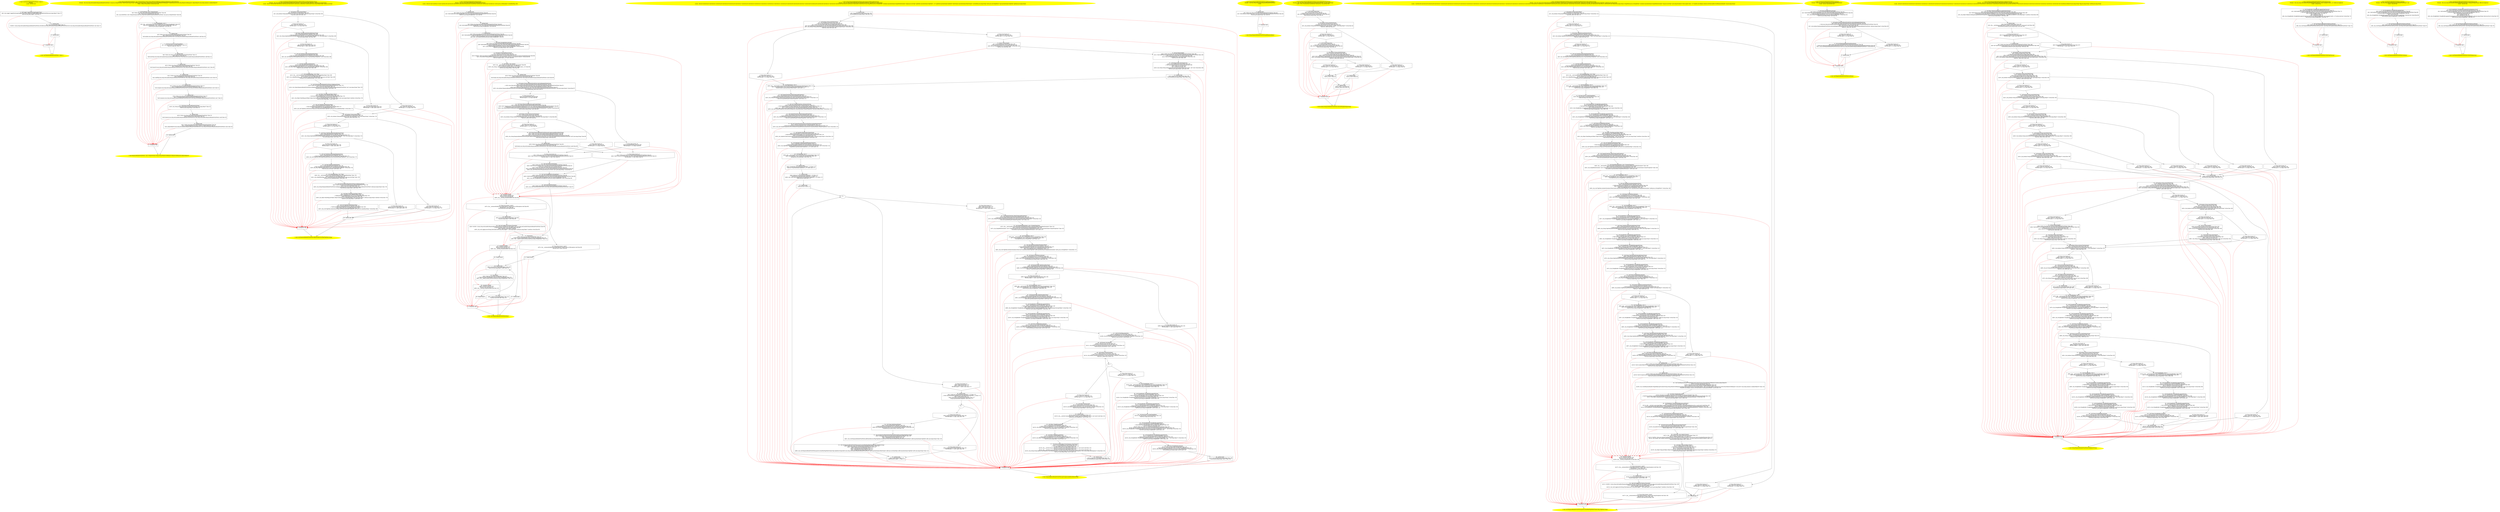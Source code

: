 /* @generated */
digraph cfg {
"com.zrlog.web.handler.ResponseRenderPrintWriter.<clinit>():void.bd3fcd5ffdc7b5128ec7e5bfd93b7bec_1" [label="1: Start void ResponseRenderPrintWriter.<clinit>()\nFormals: \nLocals:  $irvar0:void \n  " color=yellow style=filled]
	

	 "com.zrlog.web.handler.ResponseRenderPrintWriter.<clinit>():void.bd3fcd5ffdc7b5128ec7e5bfd93b7bec_1" -> "com.zrlog.web.handler.ResponseRenderPrintWriter.<clinit>():void.bd3fcd5ffdc7b5128ec7e5bfd93b7bec_4" ;
"com.zrlog.web.handler.ResponseRenderPrintWriter.<clinit>():void.bd3fcd5ffdc7b5128ec7e5bfd93b7bec_2" [label="2: Exit void ResponseRenderPrintWriter.<clinit>() \n  " color=yellow style=filled]
	

"com.zrlog.web.handler.ResponseRenderPrintWriter.<clinit>():void.bd3fcd5ffdc7b5128ec7e5bfd93b7bec_3" [label="3:  exceptions sink \n  " shape="box"]
	

	 "com.zrlog.web.handler.ResponseRenderPrintWriter.<clinit>():void.bd3fcd5ffdc7b5128ec7e5bfd93b7bec_3" -> "com.zrlog.web.handler.ResponseRenderPrintWriter.<clinit>():void.bd3fcd5ffdc7b5128ec7e5bfd93b7bec_2" ;
"com.zrlog.web.handler.ResponseRenderPrintWriter.<clinit>():void.bd3fcd5ffdc7b5128ec7e5bfd93b7bec_4" [label="4:  Call Logger LoggerFactory.getLogger(Class) \n   n$0=_fun_Logger LoggerFactory.getLogger(Class)(com.zrlog.web.handler.ResponseRenderPrintWriter:java.lang.Object*) [line 27]\n  *&$irvar0:org.slf4j.Logger*=n$0 [line 27]\n " shape="box"]
	

	 "com.zrlog.web.handler.ResponseRenderPrintWriter.<clinit>():void.bd3fcd5ffdc7b5128ec7e5bfd93b7bec_4" -> "com.zrlog.web.handler.ResponseRenderPrintWriter.<clinit>():void.bd3fcd5ffdc7b5128ec7e5bfd93b7bec_5" ;
	 "com.zrlog.web.handler.ResponseRenderPrintWriter.<clinit>():void.bd3fcd5ffdc7b5128ec7e5bfd93b7bec_4" -> "com.zrlog.web.handler.ResponseRenderPrintWriter.<clinit>():void.bd3fcd5ffdc7b5128ec7e5bfd93b7bec_3" [color="red" ];
"com.zrlog.web.handler.ResponseRenderPrintWriter.<clinit>():void.bd3fcd5ffdc7b5128ec7e5bfd93b7bec_5" [label="5:  method_body \n   n$1=*&$irvar0:org.slf4j.Logger* [line 27]\n  *&#GB<>$com.zrlog.web.handler.ResponseRenderPrintWriter.LOGGER:com.zrlog.web.handler.ResponseRenderPrintWriter(root com.zrlog.web.handler.ResponseRenderPrintWriter)=n$1 [line 27]\n " shape="box"]
	

	 "com.zrlog.web.handler.ResponseRenderPrintWriter.<clinit>():void.bd3fcd5ffdc7b5128ec7e5bfd93b7bec_5" -> "com.zrlog.web.handler.ResponseRenderPrintWriter.<clinit>():void.bd3fcd5ffdc7b5128ec7e5bfd93b7bec_6" ;
	 "com.zrlog.web.handler.ResponseRenderPrintWriter.<clinit>():void.bd3fcd5ffdc7b5128ec7e5bfd93b7bec_5" -> "com.zrlog.web.handler.ResponseRenderPrintWriter.<clinit>():void.bd3fcd5ffdc7b5128ec7e5bfd93b7bec_3" [color="red" ];
"com.zrlog.web.handler.ResponseRenderPrintWriter.<clinit>():void.bd3fcd5ffdc7b5128ec7e5bfd93b7bec_6" [label="6:  method_body \n  " shape="box"]
	

	 "com.zrlog.web.handler.ResponseRenderPrintWriter.<clinit>():void.bd3fcd5ffdc7b5128ec7e5bfd93b7bec_6" -> "com.zrlog.web.handler.ResponseRenderPrintWriter.<clinit>():void.bd3fcd5ffdc7b5128ec7e5bfd93b7bec_2" ;
	 "com.zrlog.web.handler.ResponseRenderPrintWriter.<clinit>():void.bd3fcd5ffdc7b5128ec7e5bfd93b7bec_6" -> "com.zrlog.web.handler.ResponseRenderPrintWriter.<clinit>():void.bd3fcd5ffdc7b5128ec7e5bfd93b7bec_3" [color="red" ];
"com.zrlog.web.handler.ResponseRenderPrintWriter.<init>(java.io.OutputStream,java.lang.String,java.la.808373f82a4bb91b1d11789cabad9def_1" [label="1: Start ResponseRenderPrintWriter.<init>(OutputStream,String,String,HttpServletRequest,HttpServletResponse,AdminTokenVO)\nFormals:  this:com.zrlog.web.handler.ResponseRenderPrintWriter* out:java.io.OutputStream* baseUrl:java.lang.String* endFlag:java.lang.String* request:javax.servlet.http.HttpServletRequest* response:javax.servlet.http.HttpServletResponse* adminTokenVO:com.zrlog.common.vo.AdminTokenVO*\nLocals:  $irvar2:void $irvar1:void $irvar0:void \n  " color=yellow style=filled]
	

	 "com.zrlog.web.handler.ResponseRenderPrintWriter.<init>(java.io.OutputStream,java.lang.String,java.la.808373f82a4bb91b1d11789cabad9def_1" -> "com.zrlog.web.handler.ResponseRenderPrintWriter.<init>(java.io.OutputStream,java.lang.String,java.la.808373f82a4bb91b1d11789cabad9def_4" ;
"com.zrlog.web.handler.ResponseRenderPrintWriter.<init>(java.io.OutputStream,java.lang.String,java.la.808373f82a4bb91b1d11789cabad9def_2" [label="2: Exit ResponseRenderPrintWriter.<init>(OutputStream,String,String,HttpServletRequest,HttpServletResponse,AdminTokenVO) \n  " color=yellow style=filled]
	

"com.zrlog.web.handler.ResponseRenderPrintWriter.<init>(java.io.OutputStream,java.lang.String,java.la.808373f82a4bb91b1d11789cabad9def_3" [label="3:  exceptions sink \n  " shape="box"]
	

	 "com.zrlog.web.handler.ResponseRenderPrintWriter.<init>(java.io.OutputStream,java.lang.String,java.la.808373f82a4bb91b1d11789cabad9def_3" -> "com.zrlog.web.handler.ResponseRenderPrintWriter.<init>(java.io.OutputStream,java.lang.String,java.la.808373f82a4bb91b1d11789cabad9def_2" ;
"com.zrlog.web.handler.ResponseRenderPrintWriter.<init>(java.io.OutputStream,java.lang.String,java.la.808373f82a4bb91b1d11789cabad9def_4" [label="4:  Call PrintWriter.<init>(OutputStream) \n   n$0=*&this:com.zrlog.web.handler.ResponseRenderPrintWriter* [line 48]\n  n$1=*&out:java.io.OutputStream* [line 48]\n  n$2=_fun_PrintWriter.<init>(OutputStream)(n$0:com.zrlog.web.handler.ResponseRenderPrintWriter*,n$1:java.io.OutputStream*) [line 48]\n " shape="box"]
	

	 "com.zrlog.web.handler.ResponseRenderPrintWriter.<init>(java.io.OutputStream,java.lang.String,java.la.808373f82a4bb91b1d11789cabad9def_4" -> "com.zrlog.web.handler.ResponseRenderPrintWriter.<init>(java.io.OutputStream,java.lang.String,java.la.808373f82a4bb91b1d11789cabad9def_5" ;
	 "com.zrlog.web.handler.ResponseRenderPrintWriter.<init>(java.io.OutputStream,java.lang.String,java.la.808373f82a4bb91b1d11789cabad9def_4" -> "com.zrlog.web.handler.ResponseRenderPrintWriter.<init>(java.io.OutputStream,java.lang.String,java.la.808373f82a4bb91b1d11789cabad9def_3" [color="red" ];
"com.zrlog.web.handler.ResponseRenderPrintWriter.<init>(java.io.OutputStream,java.lang.String,java.la.808373f82a4bb91b1d11789cabad9def_5" [label="5:  Call StringBuilder.<init>() \n   n$3=_fun___new(sizeof(t=java.lang.StringBuilder):java.lang.StringBuilder*) [line 29]\n  n$4=_fun_StringBuilder.<init>()(n$3:java.lang.StringBuilder*) [line 29]\n  *&$irvar0:java.lang.StringBuilder*=n$3 [line 29]\n " shape="box"]
	

	 "com.zrlog.web.handler.ResponseRenderPrintWriter.<init>(java.io.OutputStream,java.lang.String,java.la.808373f82a4bb91b1d11789cabad9def_5" -> "com.zrlog.web.handler.ResponseRenderPrintWriter.<init>(java.io.OutputStream,java.lang.String,java.la.808373f82a4bb91b1d11789cabad9def_6" ;
	 "com.zrlog.web.handler.ResponseRenderPrintWriter.<init>(java.io.OutputStream,java.lang.String,java.la.808373f82a4bb91b1d11789cabad9def_5" -> "com.zrlog.web.handler.ResponseRenderPrintWriter.<init>(java.io.OutputStream,java.lang.String,java.la.808373f82a4bb91b1d11789cabad9def_3" [color="red" ];
"com.zrlog.web.handler.ResponseRenderPrintWriter.<init>(java.io.OutputStream,java.lang.String,java.la.808373f82a4bb91b1d11789cabad9def_6" [label="6:  method_body \n   n$5=*&this:com.zrlog.web.handler.ResponseRenderPrintWriter* [line 29]\n  n$6=*&$irvar0:java.lang.StringBuilder* [line 29]\n  *n$5.builder:com.zrlog.web.handler.ResponseRenderPrintWriter(root com.zrlog.web.handler.ResponseRenderPrintWriter)=n$6 [line 29]\n " shape="box"]
	

	 "com.zrlog.web.handler.ResponseRenderPrintWriter.<init>(java.io.OutputStream,java.lang.String,java.la.808373f82a4bb91b1d11789cabad9def_6" -> "com.zrlog.web.handler.ResponseRenderPrintWriter.<init>(java.io.OutputStream,java.lang.String,java.la.808373f82a4bb91b1d11789cabad9def_7" ;
	 "com.zrlog.web.handler.ResponseRenderPrintWriter.<init>(java.io.OutputStream,java.lang.String,java.la.808373f82a4bb91b1d11789cabad9def_6" -> "com.zrlog.web.handler.ResponseRenderPrintWriter.<init>(java.io.OutputStream,java.lang.String,java.la.808373f82a4bb91b1d11789cabad9def_3" [color="red" ];
"com.zrlog.web.handler.ResponseRenderPrintWriter.<init>(java.io.OutputStream,java.lang.String,java.la.808373f82a4bb91b1d11789cabad9def_7" [label="7:  Call long System.currentTimeMillis() \n   n$7=_fun_long System.currentTimeMillis()() [line 31]\n  *&$irvar1:long=n$7 [line 31]\n " shape="box"]
	

	 "com.zrlog.web.handler.ResponseRenderPrintWriter.<init>(java.io.OutputStream,java.lang.String,java.la.808373f82a4bb91b1d11789cabad9def_7" -> "com.zrlog.web.handler.ResponseRenderPrintWriter.<init>(java.io.OutputStream,java.lang.String,java.la.808373f82a4bb91b1d11789cabad9def_8" ;
	 "com.zrlog.web.handler.ResponseRenderPrintWriter.<init>(java.io.OutputStream,java.lang.String,java.la.808373f82a4bb91b1d11789cabad9def_7" -> "com.zrlog.web.handler.ResponseRenderPrintWriter.<init>(java.io.OutputStream,java.lang.String,java.la.808373f82a4bb91b1d11789cabad9def_3" [color="red" ];
"com.zrlog.web.handler.ResponseRenderPrintWriter.<init>(java.io.OutputStream,java.lang.String,java.la.808373f82a4bb91b1d11789cabad9def_8" [label="8:  method_body \n   n$8=*&this:com.zrlog.web.handler.ResponseRenderPrintWriter* [line 31]\n  n$9=*&$irvar1:long [line 31]\n  *n$8.startTime:com.zrlog.web.handler.ResponseRenderPrintWriter(root com.zrlog.web.handler.ResponseRenderPrintWriter)=n$9 [line 31]\n " shape="box"]
	

	 "com.zrlog.web.handler.ResponseRenderPrintWriter.<init>(java.io.OutputStream,java.lang.String,java.la.808373f82a4bb91b1d11789cabad9def_8" -> "com.zrlog.web.handler.ResponseRenderPrintWriter.<init>(java.io.OutputStream,java.lang.String,java.la.808373f82a4bb91b1d11789cabad9def_9" ;
	 "com.zrlog.web.handler.ResponseRenderPrintWriter.<init>(java.io.OutputStream,java.lang.String,java.la.808373f82a4bb91b1d11789cabad9def_8" -> "com.zrlog.web.handler.ResponseRenderPrintWriter.<init>(java.io.OutputStream,java.lang.String,java.la.808373f82a4bb91b1d11789cabad9def_3" [color="red" ];
"com.zrlog.web.handler.ResponseRenderPrintWriter.<init>(java.io.OutputStream,java.lang.String,java.la.808373f82a4bb91b1d11789cabad9def_9" [label="9:  method_body \n   n$10=*&this:com.zrlog.web.handler.ResponseRenderPrintWriter* [line 49]\n  n$11=*&baseUrl:java.lang.String* [line 49]\n  *n$10.baseUrl:com.zrlog.web.handler.ResponseRenderPrintWriter(root com.zrlog.web.handler.ResponseRenderPrintWriter)=n$11 [line 49]\n " shape="box"]
	

	 "com.zrlog.web.handler.ResponseRenderPrintWriter.<init>(java.io.OutputStream,java.lang.String,java.la.808373f82a4bb91b1d11789cabad9def_9" -> "com.zrlog.web.handler.ResponseRenderPrintWriter.<init>(java.io.OutputStream,java.lang.String,java.la.808373f82a4bb91b1d11789cabad9def_10" ;
	 "com.zrlog.web.handler.ResponseRenderPrintWriter.<init>(java.io.OutputStream,java.lang.String,java.la.808373f82a4bb91b1d11789cabad9def_9" -> "com.zrlog.web.handler.ResponseRenderPrintWriter.<init>(java.io.OutputStream,java.lang.String,java.la.808373f82a4bb91b1d11789cabad9def_3" [color="red" ];
"com.zrlog.web.handler.ResponseRenderPrintWriter.<init>(java.io.OutputStream,java.lang.String,java.la.808373f82a4bb91b1d11789cabad9def_10" [label="10:  method_body \n   n$12=*&this:com.zrlog.web.handler.ResponseRenderPrintWriter* [line 50]\n  n$13=*&endFlag:java.lang.String* [line 50]\n  *n$12.endFlag:com.zrlog.web.handler.ResponseRenderPrintWriter(root com.zrlog.web.handler.ResponseRenderPrintWriter)=n$13 [line 50]\n " shape="box"]
	

	 "com.zrlog.web.handler.ResponseRenderPrintWriter.<init>(java.io.OutputStream,java.lang.String,java.la.808373f82a4bb91b1d11789cabad9def_10" -> "com.zrlog.web.handler.ResponseRenderPrintWriter.<init>(java.io.OutputStream,java.lang.String,java.la.808373f82a4bb91b1d11789cabad9def_11" ;
	 "com.zrlog.web.handler.ResponseRenderPrintWriter.<init>(java.io.OutputStream,java.lang.String,java.la.808373f82a4bb91b1d11789cabad9def_10" -> "com.zrlog.web.handler.ResponseRenderPrintWriter.<init>(java.io.OutputStream,java.lang.String,java.la.808373f82a4bb91b1d11789cabad9def_3" [color="red" ];
"com.zrlog.web.handler.ResponseRenderPrintWriter.<init>(java.io.OutputStream,java.lang.String,java.la.808373f82a4bb91b1d11789cabad9def_11" [label="11:  method_body \n   n$14=*&this:com.zrlog.web.handler.ResponseRenderPrintWriter* [line 51]\n  n$15=*&request:javax.servlet.http.HttpServletRequest* [line 51]\n  *n$14.request:com.zrlog.web.handler.ResponseRenderPrintWriter(root com.zrlog.web.handler.ResponseRenderPrintWriter)=n$15 [line 51]\n " shape="box"]
	

	 "com.zrlog.web.handler.ResponseRenderPrintWriter.<init>(java.io.OutputStream,java.lang.String,java.la.808373f82a4bb91b1d11789cabad9def_11" -> "com.zrlog.web.handler.ResponseRenderPrintWriter.<init>(java.io.OutputStream,java.lang.String,java.la.808373f82a4bb91b1d11789cabad9def_12" ;
	 "com.zrlog.web.handler.ResponseRenderPrintWriter.<init>(java.io.OutputStream,java.lang.String,java.la.808373f82a4bb91b1d11789cabad9def_11" -> "com.zrlog.web.handler.ResponseRenderPrintWriter.<init>(java.io.OutputStream,java.lang.String,java.la.808373f82a4bb91b1d11789cabad9def_3" [color="red" ];
"com.zrlog.web.handler.ResponseRenderPrintWriter.<init>(java.io.OutputStream,java.lang.String,java.la.808373f82a4bb91b1d11789cabad9def_12" [label="12:  method_body \n   n$16=*&this:com.zrlog.web.handler.ResponseRenderPrintWriter* [line 52]\n  n$17=*&response:javax.servlet.http.HttpServletResponse* [line 52]\n  *n$16.response:com.zrlog.web.handler.ResponseRenderPrintWriter(root com.zrlog.web.handler.ResponseRenderPrintWriter)=n$17 [line 52]\n " shape="box"]
	

	 "com.zrlog.web.handler.ResponseRenderPrintWriter.<init>(java.io.OutputStream,java.lang.String,java.la.808373f82a4bb91b1d11789cabad9def_12" -> "com.zrlog.web.handler.ResponseRenderPrintWriter.<init>(java.io.OutputStream,java.lang.String,java.la.808373f82a4bb91b1d11789cabad9def_13" ;
	 "com.zrlog.web.handler.ResponseRenderPrintWriter.<init>(java.io.OutputStream,java.lang.String,java.la.808373f82a4bb91b1d11789cabad9def_12" -> "com.zrlog.web.handler.ResponseRenderPrintWriter.<init>(java.io.OutputStream,java.lang.String,java.la.808373f82a4bb91b1d11789cabad9def_3" [color="red" ];
"com.zrlog.web.handler.ResponseRenderPrintWriter.<init>(java.io.OutputStream,java.lang.String,java.la.808373f82a4bb91b1d11789cabad9def_13" [label="13:  Call String System.getProperty(String) \n   n$18=_fun_String System.getProperty(String)(\"file.encoding\":java.lang.Object*) [line 53]\n  *&$irvar2:java.lang.String*=n$18 [line 53]\n " shape="box"]
	

	 "com.zrlog.web.handler.ResponseRenderPrintWriter.<init>(java.io.OutputStream,java.lang.String,java.la.808373f82a4bb91b1d11789cabad9def_13" -> "com.zrlog.web.handler.ResponseRenderPrintWriter.<init>(java.io.OutputStream,java.lang.String,java.la.808373f82a4bb91b1d11789cabad9def_14" ;
	 "com.zrlog.web.handler.ResponseRenderPrintWriter.<init>(java.io.OutputStream,java.lang.String,java.la.808373f82a4bb91b1d11789cabad9def_13" -> "com.zrlog.web.handler.ResponseRenderPrintWriter.<init>(java.io.OutputStream,java.lang.String,java.la.808373f82a4bb91b1d11789cabad9def_3" [color="red" ];
"com.zrlog.web.handler.ResponseRenderPrintWriter.<init>(java.io.OutputStream,java.lang.String,java.la.808373f82a4bb91b1d11789cabad9def_14" [label="14:  method_body \n   n$19=*&this:com.zrlog.web.handler.ResponseRenderPrintWriter* [line 53]\n  n$20=*&$irvar2:java.lang.String* [line 53]\n  *n$19.charset:com.zrlog.web.handler.ResponseRenderPrintWriter(root com.zrlog.web.handler.ResponseRenderPrintWriter)=n$20 [line 53]\n " shape="box"]
	

	 "com.zrlog.web.handler.ResponseRenderPrintWriter.<init>(java.io.OutputStream,java.lang.String,java.la.808373f82a4bb91b1d11789cabad9def_14" -> "com.zrlog.web.handler.ResponseRenderPrintWriter.<init>(java.io.OutputStream,java.lang.String,java.la.808373f82a4bb91b1d11789cabad9def_15" ;
	 "com.zrlog.web.handler.ResponseRenderPrintWriter.<init>(java.io.OutputStream,java.lang.String,java.la.808373f82a4bb91b1d11789cabad9def_14" -> "com.zrlog.web.handler.ResponseRenderPrintWriter.<init>(java.io.OutputStream,java.lang.String,java.la.808373f82a4bb91b1d11789cabad9def_3" [color="red" ];
"com.zrlog.web.handler.ResponseRenderPrintWriter.<init>(java.io.OutputStream,java.lang.String,java.la.808373f82a4bb91b1d11789cabad9def_15" [label="15:  method_body \n   n$21=*&this:com.zrlog.web.handler.ResponseRenderPrintWriter* [line 54]\n  n$22=*&adminTokenVO:com.zrlog.common.vo.AdminTokenVO* [line 54]\n  *n$21.adminTokenVO:com.zrlog.web.handler.ResponseRenderPrintWriter(root com.zrlog.web.handler.ResponseRenderPrintWriter)=n$22 [line 54]\n " shape="box"]
	

	 "com.zrlog.web.handler.ResponseRenderPrintWriter.<init>(java.io.OutputStream,java.lang.String,java.la.808373f82a4bb91b1d11789cabad9def_15" -> "com.zrlog.web.handler.ResponseRenderPrintWriter.<init>(java.io.OutputStream,java.lang.String,java.la.808373f82a4bb91b1d11789cabad9def_16" ;
	 "com.zrlog.web.handler.ResponseRenderPrintWriter.<init>(java.io.OutputStream,java.lang.String,java.la.808373f82a4bb91b1d11789cabad9def_15" -> "com.zrlog.web.handler.ResponseRenderPrintWriter.<init>(java.io.OutputStream,java.lang.String,java.la.808373f82a4bb91b1d11789cabad9def_3" [color="red" ];
"com.zrlog.web.handler.ResponseRenderPrintWriter.<init>(java.io.OutputStream,java.lang.String,java.la.808373f82a4bb91b1d11789cabad9def_16" [label="16:  method_body \n  " shape="box"]
	

	 "com.zrlog.web.handler.ResponseRenderPrintWriter.<init>(java.io.OutputStream,java.lang.String,java.la.808373f82a4bb91b1d11789cabad9def_16" -> "com.zrlog.web.handler.ResponseRenderPrintWriter.<init>(java.io.OutputStream,java.lang.String,java.la.808373f82a4bb91b1d11789cabad9def_2" ;
	 "com.zrlog.web.handler.ResponseRenderPrintWriter.<init>(java.io.OutputStream,java.lang.String,java.la.808373f82a4bb91b1d11789cabad9def_16" -> "com.zrlog.web.handler.ResponseRenderPrintWriter.<init>(java.io.OutputStream,java.lang.String,java.la.808373f82a4bb91b1d11789cabad9def_3" [color="red" ];
"com.zrlog.web.handler.ResponseRenderPrintWriter.addStaticResourceFlag(org.htmlcleaner.TagNode,java.l.7ee1d7b66586381d1a0e9d4d404766ff_1" [label="1: Start void ResponseRenderPrintWriter.addStaticResourceFlag(TagNode,String)\nFormals:  this:com.zrlog.web.handler.ResponseRenderPrintWriter* tag:org.htmlcleaner.TagNode* tagName:java.lang.String*\nLocals:  $irvar7:void $irvar6:void $irvar5:void $irvar4:void $irvar3:void $irvar2:void $irvar1:void $irvar0:void src:java.lang.String* tmp:java.util.Map* \n  " color=yellow style=filled]
	

	 "com.zrlog.web.handler.ResponseRenderPrintWriter.addStaticResourceFlag(org.htmlcleaner.TagNode,java.l.7ee1d7b66586381d1a0e9d4d404766ff_1" -> "com.zrlog.web.handler.ResponseRenderPrintWriter.addStaticResourceFlag(org.htmlcleaner.TagNode,java.l.7ee1d7b66586381d1a0e9d4d404766ff_4" ;
"com.zrlog.web.handler.ResponseRenderPrintWriter.addStaticResourceFlag(org.htmlcleaner.TagNode,java.l.7ee1d7b66586381d1a0e9d4d404766ff_2" [label="2: Exit void ResponseRenderPrintWriter.addStaticResourceFlag(TagNode,String) \n  " color=yellow style=filled]
	

"com.zrlog.web.handler.ResponseRenderPrintWriter.addStaticResourceFlag(org.htmlcleaner.TagNode,java.l.7ee1d7b66586381d1a0e9d4d404766ff_3" [label="3:  exceptions sink \n  " shape="box"]
	

	 "com.zrlog.web.handler.ResponseRenderPrintWriter.addStaticResourceFlag(org.htmlcleaner.TagNode,java.l.7ee1d7b66586381d1a0e9d4d404766ff_3" -> "com.zrlog.web.handler.ResponseRenderPrintWriter.addStaticResourceFlag(org.htmlcleaner.TagNode,java.l.7ee1d7b66586381d1a0e9d4d404766ff_2" ;
"com.zrlog.web.handler.ResponseRenderPrintWriter.addStaticResourceFlag(org.htmlcleaner.TagNode,java.l.7ee1d7b66586381d1a0e9d4d404766ff_4" [label="4:  Call boolean String.equals(Object) \n   n$0=*&tagName:java.lang.String* [line 165]\n  n$1=_fun_boolean String.equals(Object)(\"script\":java.lang.Object*,n$0:java.lang.String*) virtual [line 165]\n  *&$irvar0:_Bool=n$1 [line 165]\n " shape="box"]
	

	 "com.zrlog.web.handler.ResponseRenderPrintWriter.addStaticResourceFlag(org.htmlcleaner.TagNode,java.l.7ee1d7b66586381d1a0e9d4d404766ff_4" -> "com.zrlog.web.handler.ResponseRenderPrintWriter.addStaticResourceFlag(org.htmlcleaner.TagNode,java.l.7ee1d7b66586381d1a0e9d4d404766ff_5" ;
	 "com.zrlog.web.handler.ResponseRenderPrintWriter.addStaticResourceFlag(org.htmlcleaner.TagNode,java.l.7ee1d7b66586381d1a0e9d4d404766ff_4" -> "com.zrlog.web.handler.ResponseRenderPrintWriter.addStaticResourceFlag(org.htmlcleaner.TagNode,java.l.7ee1d7b66586381d1a0e9d4d404766ff_6" ;
	 "com.zrlog.web.handler.ResponseRenderPrintWriter.addStaticResourceFlag(org.htmlcleaner.TagNode,java.l.7ee1d7b66586381d1a0e9d4d404766ff_4" -> "com.zrlog.web.handler.ResponseRenderPrintWriter.addStaticResourceFlag(org.htmlcleaner.TagNode,java.l.7ee1d7b66586381d1a0e9d4d404766ff_3" [color="red" ];
"com.zrlog.web.handler.ResponseRenderPrintWriter.addStaticResourceFlag(org.htmlcleaner.TagNode,java.l.7ee1d7b66586381d1a0e9d4d404766ff_5" [label="5: Prune (true branch, if) \n   n$2=*&$irvar0:_Bool [line 165]\n  PRUNE(!(n$2 == 0), true); [line 165]\n " shape="invhouse"]
	

	 "com.zrlog.web.handler.ResponseRenderPrintWriter.addStaticResourceFlag(org.htmlcleaner.TagNode,java.l.7ee1d7b66586381d1a0e9d4d404766ff_5" -> "com.zrlog.web.handler.ResponseRenderPrintWriter.addStaticResourceFlag(org.htmlcleaner.TagNode,java.l.7ee1d7b66586381d1a0e9d4d404766ff_7" ;
	 "com.zrlog.web.handler.ResponseRenderPrintWriter.addStaticResourceFlag(org.htmlcleaner.TagNode,java.l.7ee1d7b66586381d1a0e9d4d404766ff_5" -> "com.zrlog.web.handler.ResponseRenderPrintWriter.addStaticResourceFlag(org.htmlcleaner.TagNode,java.l.7ee1d7b66586381d1a0e9d4d404766ff_3" [color="red" ];
"com.zrlog.web.handler.ResponseRenderPrintWriter.addStaticResourceFlag(org.htmlcleaner.TagNode,java.l.7ee1d7b66586381d1a0e9d4d404766ff_6" [label="6: Prune (false branch, if) \n   n$2=*&$irvar0:_Bool [line 165]\n  PRUNE((n$2 == 0), false); [line 165]\n " shape="invhouse"]
	

	 "com.zrlog.web.handler.ResponseRenderPrintWriter.addStaticResourceFlag(org.htmlcleaner.TagNode,java.l.7ee1d7b66586381d1a0e9d4d404766ff_6" -> "com.zrlog.web.handler.ResponseRenderPrintWriter.addStaticResourceFlag(org.htmlcleaner.TagNode,java.l.7ee1d7b66586381d1a0e9d4d404766ff_16" ;
	 "com.zrlog.web.handler.ResponseRenderPrintWriter.addStaticResourceFlag(org.htmlcleaner.TagNode,java.l.7ee1d7b66586381d1a0e9d4d404766ff_6" -> "com.zrlog.web.handler.ResponseRenderPrintWriter.addStaticResourceFlag(org.htmlcleaner.TagNode,java.l.7ee1d7b66586381d1a0e9d4d404766ff_3" [color="red" ];
"com.zrlog.web.handler.ResponseRenderPrintWriter.addStaticResourceFlag(org.htmlcleaner.TagNode,java.l.7ee1d7b66586381d1a0e9d4d404766ff_7" [label="7:  Call String TagNode.getAttributeByName(String) \n   n$3=*&tag:org.htmlcleaner.TagNode* [line 166]\n  _=*n$3:org.htmlcleaner.TagNode*(root org.htmlcleaner.TagNode) [line 166]\n  n$5=_fun_String TagNode.getAttributeByName(String)(n$3:org.htmlcleaner.TagNode*,\"src\":java.lang.Object*) virtual [line 166]\n  *&src:java.lang.String*=n$5 [line 166]\n " shape="box"]
	

	 "com.zrlog.web.handler.ResponseRenderPrintWriter.addStaticResourceFlag(org.htmlcleaner.TagNode,java.l.7ee1d7b66586381d1a0e9d4d404766ff_7" -> "com.zrlog.web.handler.ResponseRenderPrintWriter.addStaticResourceFlag(org.htmlcleaner.TagNode,java.l.7ee1d7b66586381d1a0e9d4d404766ff_8" ;
	 "com.zrlog.web.handler.ResponseRenderPrintWriter.addStaticResourceFlag(org.htmlcleaner.TagNode,java.l.7ee1d7b66586381d1a0e9d4d404766ff_7" -> "com.zrlog.web.handler.ResponseRenderPrintWriter.addStaticResourceFlag(org.htmlcleaner.TagNode,java.l.7ee1d7b66586381d1a0e9d4d404766ff_9" ;
	 "com.zrlog.web.handler.ResponseRenderPrintWriter.addStaticResourceFlag(org.htmlcleaner.TagNode,java.l.7ee1d7b66586381d1a0e9d4d404766ff_7" -> "com.zrlog.web.handler.ResponseRenderPrintWriter.addStaticResourceFlag(org.htmlcleaner.TagNode,java.l.7ee1d7b66586381d1a0e9d4d404766ff_3" [color="red" ];
"com.zrlog.web.handler.ResponseRenderPrintWriter.addStaticResourceFlag(org.htmlcleaner.TagNode,java.l.7ee1d7b66586381d1a0e9d4d404766ff_8" [label="8: Prune (true branch, if) \n   n$6=*&src:java.lang.String* [line 167]\n  PRUNE(!(n$6 == null), true); [line 167]\n " shape="invhouse"]
	

	 "com.zrlog.web.handler.ResponseRenderPrintWriter.addStaticResourceFlag(org.htmlcleaner.TagNode,java.l.7ee1d7b66586381d1a0e9d4d404766ff_8" -> "com.zrlog.web.handler.ResponseRenderPrintWriter.addStaticResourceFlag(org.htmlcleaner.TagNode,java.l.7ee1d7b66586381d1a0e9d4d404766ff_10" ;
	 "com.zrlog.web.handler.ResponseRenderPrintWriter.addStaticResourceFlag(org.htmlcleaner.TagNode,java.l.7ee1d7b66586381d1a0e9d4d404766ff_8" -> "com.zrlog.web.handler.ResponseRenderPrintWriter.addStaticResourceFlag(org.htmlcleaner.TagNode,java.l.7ee1d7b66586381d1a0e9d4d404766ff_3" [color="red" ];
"com.zrlog.web.handler.ResponseRenderPrintWriter.addStaticResourceFlag(org.htmlcleaner.TagNode,java.l.7ee1d7b66586381d1a0e9d4d404766ff_9" [label="9: Prune (false branch, if) \n   n$6=*&src:java.lang.String* [line 167]\n  PRUNE((n$6 == null), false); [line 167]\n " shape="invhouse"]
	

	 "com.zrlog.web.handler.ResponseRenderPrintWriter.addStaticResourceFlag(org.htmlcleaner.TagNode,java.l.7ee1d7b66586381d1a0e9d4d404766ff_9" -> "com.zrlog.web.handler.ResponseRenderPrintWriter.addStaticResourceFlag(org.htmlcleaner.TagNode,java.l.7ee1d7b66586381d1a0e9d4d404766ff_16" ;
	 "com.zrlog.web.handler.ResponseRenderPrintWriter.addStaticResourceFlag(org.htmlcleaner.TagNode,java.l.7ee1d7b66586381d1a0e9d4d404766ff_9" -> "com.zrlog.web.handler.ResponseRenderPrintWriter.addStaticResourceFlag(org.htmlcleaner.TagNode,java.l.7ee1d7b66586381d1a0e9d4d404766ff_3" [color="red" ];
"com.zrlog.web.handler.ResponseRenderPrintWriter.addStaticResourceFlag(org.htmlcleaner.TagNode,java.l.7ee1d7b66586381d1a0e9d4d404766ff_10" [label="10:  Call void TagNode.setForeignMarkup(boolean) \n   n$7=*&tag:org.htmlcleaner.TagNode* [line 168]\n  _=*n$7:org.htmlcleaner.TagNode*(root org.htmlcleaner.TagNode) [line 168]\n  n$9=_fun_void TagNode.setForeignMarkup(boolean)(n$7:org.htmlcleaner.TagNode*,1:int) virtual [line 168]\n " shape="box"]
	

	 "com.zrlog.web.handler.ResponseRenderPrintWriter.addStaticResourceFlag(org.htmlcleaner.TagNode,java.l.7ee1d7b66586381d1a0e9d4d404766ff_10" -> "com.zrlog.web.handler.ResponseRenderPrintWriter.addStaticResourceFlag(org.htmlcleaner.TagNode,java.l.7ee1d7b66586381d1a0e9d4d404766ff_11" ;
	 "com.zrlog.web.handler.ResponseRenderPrintWriter.addStaticResourceFlag(org.htmlcleaner.TagNode,java.l.7ee1d7b66586381d1a0e9d4d404766ff_10" -> "com.zrlog.web.handler.ResponseRenderPrintWriter.addStaticResourceFlag(org.htmlcleaner.TagNode,java.l.7ee1d7b66586381d1a0e9d4d404766ff_3" [color="red" ];
"com.zrlog.web.handler.ResponseRenderPrintWriter.addStaticResourceFlag(org.htmlcleaner.TagNode,java.l.7ee1d7b66586381d1a0e9d4d404766ff_11" [label="11:  Call Map TagNode.getAttributes() \n   n$10=*&tag:org.htmlcleaner.TagNode* [line 169]\n  _=*n$10:org.htmlcleaner.TagNode*(root org.htmlcleaner.TagNode) [line 169]\n  n$12=_fun_Map TagNode.getAttributes()(n$10:org.htmlcleaner.TagNode*) virtual [line 169]\n  *&$irvar1:java.util.Map*=n$12 [line 169]\n " shape="box"]
	

	 "com.zrlog.web.handler.ResponseRenderPrintWriter.addStaticResourceFlag(org.htmlcleaner.TagNode,java.l.7ee1d7b66586381d1a0e9d4d404766ff_11" -> "com.zrlog.web.handler.ResponseRenderPrintWriter.addStaticResourceFlag(org.htmlcleaner.TagNode,java.l.7ee1d7b66586381d1a0e9d4d404766ff_12" ;
	 "com.zrlog.web.handler.ResponseRenderPrintWriter.addStaticResourceFlag(org.htmlcleaner.TagNode,java.l.7ee1d7b66586381d1a0e9d4d404766ff_11" -> "com.zrlog.web.handler.ResponseRenderPrintWriter.addStaticResourceFlag(org.htmlcleaner.TagNode,java.l.7ee1d7b66586381d1a0e9d4d404766ff_3" [color="red" ];
"com.zrlog.web.handler.ResponseRenderPrintWriter.addStaticResourceFlag(org.htmlcleaner.TagNode,java.l.7ee1d7b66586381d1a0e9d4d404766ff_12" [label="12:  Call LinkedHashMap.<init>(Map) \n   n$13=_fun___new(sizeof(t=java.util.LinkedHashMap):java.util.LinkedHashMap*) [line 169]\n  n$14=*&$irvar1:java.util.Map* [line 169]\n  n$15=_fun_LinkedHashMap.<init>(Map)(n$13:java.util.LinkedHashMap*,n$14:java.util.Map*) [line 169]\n  *&tmp:java.util.LinkedHashMap*=n$13 [line 169]\n " shape="box"]
	

	 "com.zrlog.web.handler.ResponseRenderPrintWriter.addStaticResourceFlag(org.htmlcleaner.TagNode,java.l.7ee1d7b66586381d1a0e9d4d404766ff_12" -> "com.zrlog.web.handler.ResponseRenderPrintWriter.addStaticResourceFlag(org.htmlcleaner.TagNode,java.l.7ee1d7b66586381d1a0e9d4d404766ff_13" ;
	 "com.zrlog.web.handler.ResponseRenderPrintWriter.addStaticResourceFlag(org.htmlcleaner.TagNode,java.l.7ee1d7b66586381d1a0e9d4d404766ff_12" -> "com.zrlog.web.handler.ResponseRenderPrintWriter.addStaticResourceFlag(org.htmlcleaner.TagNode,java.l.7ee1d7b66586381d1a0e9d4d404766ff_3" [color="red" ];
"com.zrlog.web.handler.ResponseRenderPrintWriter.addStaticResourceFlag(org.htmlcleaner.TagNode,java.l.7ee1d7b66586381d1a0e9d4d404766ff_13" [label="13:  Call String ResponseRenderPrintWriter.tryReplace(String) \n   n$16=*&this:com.zrlog.web.handler.ResponseRenderPrintWriter* [line 170]\n  n$17=*&src:java.lang.String* [line 170]\n  n$18=_fun_String ResponseRenderPrintWriter.tryReplace(String)(n$16:com.zrlog.web.handler.ResponseRenderPrintWriter*,n$17:java.lang.String*) [line 170]\n  *&$irvar2:java.lang.String*=n$18 [line 170]\n " shape="box"]
	

	 "com.zrlog.web.handler.ResponseRenderPrintWriter.addStaticResourceFlag(org.htmlcleaner.TagNode,java.l.7ee1d7b66586381d1a0e9d4d404766ff_13" -> "com.zrlog.web.handler.ResponseRenderPrintWriter.addStaticResourceFlag(org.htmlcleaner.TagNode,java.l.7ee1d7b66586381d1a0e9d4d404766ff_14" ;
	 "com.zrlog.web.handler.ResponseRenderPrintWriter.addStaticResourceFlag(org.htmlcleaner.TagNode,java.l.7ee1d7b66586381d1a0e9d4d404766ff_13" -> "com.zrlog.web.handler.ResponseRenderPrintWriter.addStaticResourceFlag(org.htmlcleaner.TagNode,java.l.7ee1d7b66586381d1a0e9d4d404766ff_3" [color="red" ];
"com.zrlog.web.handler.ResponseRenderPrintWriter.addStaticResourceFlag(org.htmlcleaner.TagNode,java.l.7ee1d7b66586381d1a0e9d4d404766ff_14" [label="14:  Call Object HashMap.put(Object,Object) \n   n$19=*&tmp:java.util.LinkedHashMap* [line 170]\n  _=*n$19:java.util.LinkedHashMap*(root java.util.LinkedHashMap) [line 170]\n  n$21=*&$irvar2:java.lang.String* [line 170]\n  n$22=_fun_Object HashMap.put(Object,Object)(n$19:java.util.LinkedHashMap*,\"src\":java.lang.Object*,n$21:java.lang.String*) interface virtual [line 170]\n  *&$irvar3:java.lang.Object*=n$22 [line 170]\n " shape="box"]
	

	 "com.zrlog.web.handler.ResponseRenderPrintWriter.addStaticResourceFlag(org.htmlcleaner.TagNode,java.l.7ee1d7b66586381d1a0e9d4d404766ff_14" -> "com.zrlog.web.handler.ResponseRenderPrintWriter.addStaticResourceFlag(org.htmlcleaner.TagNode,java.l.7ee1d7b66586381d1a0e9d4d404766ff_15" ;
	 "com.zrlog.web.handler.ResponseRenderPrintWriter.addStaticResourceFlag(org.htmlcleaner.TagNode,java.l.7ee1d7b66586381d1a0e9d4d404766ff_14" -> "com.zrlog.web.handler.ResponseRenderPrintWriter.addStaticResourceFlag(org.htmlcleaner.TagNode,java.l.7ee1d7b66586381d1a0e9d4d404766ff_3" [color="red" ];
"com.zrlog.web.handler.ResponseRenderPrintWriter.addStaticResourceFlag(org.htmlcleaner.TagNode,java.l.7ee1d7b66586381d1a0e9d4d404766ff_15" [label="15:  Call void TagNode.setAttributes(Map) \n   n$23=*&tag:org.htmlcleaner.TagNode* [line 171]\n  _=*n$23:org.htmlcleaner.TagNode*(root org.htmlcleaner.TagNode) [line 171]\n  n$25=*&tmp:java.util.LinkedHashMap* [line 171]\n  n$26=_fun_void TagNode.setAttributes(Map)(n$23:org.htmlcleaner.TagNode*,n$25:java.util.LinkedHashMap*) virtual [line 171]\n " shape="box"]
	

	 "com.zrlog.web.handler.ResponseRenderPrintWriter.addStaticResourceFlag(org.htmlcleaner.TagNode,java.l.7ee1d7b66586381d1a0e9d4d404766ff_15" -> "com.zrlog.web.handler.ResponseRenderPrintWriter.addStaticResourceFlag(org.htmlcleaner.TagNode,java.l.7ee1d7b66586381d1a0e9d4d404766ff_16" ;
	 "com.zrlog.web.handler.ResponseRenderPrintWriter.addStaticResourceFlag(org.htmlcleaner.TagNode,java.l.7ee1d7b66586381d1a0e9d4d404766ff_15" -> "com.zrlog.web.handler.ResponseRenderPrintWriter.addStaticResourceFlag(org.htmlcleaner.TagNode,java.l.7ee1d7b66586381d1a0e9d4d404766ff_3" [color="red" ];
"com.zrlog.web.handler.ResponseRenderPrintWriter.addStaticResourceFlag(org.htmlcleaner.TagNode,java.l.7ee1d7b66586381d1a0e9d4d404766ff_16" [label="16:  Call boolean String.equals(Object) \n   n$27=*&tagName:java.lang.String* [line 174]\n  n$28=_fun_boolean String.equals(Object)(\"link\":java.lang.Object*,n$27:java.lang.String*) virtual [line 174]\n  *&$irvar4:_Bool=n$28 [line 174]\n " shape="box"]
	

	 "com.zrlog.web.handler.ResponseRenderPrintWriter.addStaticResourceFlag(org.htmlcleaner.TagNode,java.l.7ee1d7b66586381d1a0e9d4d404766ff_16" -> "com.zrlog.web.handler.ResponseRenderPrintWriter.addStaticResourceFlag(org.htmlcleaner.TagNode,java.l.7ee1d7b66586381d1a0e9d4d404766ff_17" ;
	 "com.zrlog.web.handler.ResponseRenderPrintWriter.addStaticResourceFlag(org.htmlcleaner.TagNode,java.l.7ee1d7b66586381d1a0e9d4d404766ff_16" -> "com.zrlog.web.handler.ResponseRenderPrintWriter.addStaticResourceFlag(org.htmlcleaner.TagNode,java.l.7ee1d7b66586381d1a0e9d4d404766ff_18" ;
	 "com.zrlog.web.handler.ResponseRenderPrintWriter.addStaticResourceFlag(org.htmlcleaner.TagNode,java.l.7ee1d7b66586381d1a0e9d4d404766ff_16" -> "com.zrlog.web.handler.ResponseRenderPrintWriter.addStaticResourceFlag(org.htmlcleaner.TagNode,java.l.7ee1d7b66586381d1a0e9d4d404766ff_3" [color="red" ];
"com.zrlog.web.handler.ResponseRenderPrintWriter.addStaticResourceFlag(org.htmlcleaner.TagNode,java.l.7ee1d7b66586381d1a0e9d4d404766ff_17" [label="17: Prune (true branch, if) \n   n$29=*&$irvar4:_Bool [line 174]\n  PRUNE(!(n$29 == 0), true); [line 174]\n " shape="invhouse"]
	

	 "com.zrlog.web.handler.ResponseRenderPrintWriter.addStaticResourceFlag(org.htmlcleaner.TagNode,java.l.7ee1d7b66586381d1a0e9d4d404766ff_17" -> "com.zrlog.web.handler.ResponseRenderPrintWriter.addStaticResourceFlag(org.htmlcleaner.TagNode,java.l.7ee1d7b66586381d1a0e9d4d404766ff_19" ;
	 "com.zrlog.web.handler.ResponseRenderPrintWriter.addStaticResourceFlag(org.htmlcleaner.TagNode,java.l.7ee1d7b66586381d1a0e9d4d404766ff_17" -> "com.zrlog.web.handler.ResponseRenderPrintWriter.addStaticResourceFlag(org.htmlcleaner.TagNode,java.l.7ee1d7b66586381d1a0e9d4d404766ff_3" [color="red" ];
"com.zrlog.web.handler.ResponseRenderPrintWriter.addStaticResourceFlag(org.htmlcleaner.TagNode,java.l.7ee1d7b66586381d1a0e9d4d404766ff_18" [label="18: Prune (false branch, if) \n   n$29=*&$irvar4:_Bool [line 174]\n  PRUNE((n$29 == 0), false); [line 174]\n " shape="invhouse"]
	

	 "com.zrlog.web.handler.ResponseRenderPrintWriter.addStaticResourceFlag(org.htmlcleaner.TagNode,java.l.7ee1d7b66586381d1a0e9d4d404766ff_18" -> "com.zrlog.web.handler.ResponseRenderPrintWriter.addStaticResourceFlag(org.htmlcleaner.TagNode,java.l.7ee1d7b66586381d1a0e9d4d404766ff_28" ;
	 "com.zrlog.web.handler.ResponseRenderPrintWriter.addStaticResourceFlag(org.htmlcleaner.TagNode,java.l.7ee1d7b66586381d1a0e9d4d404766ff_18" -> "com.zrlog.web.handler.ResponseRenderPrintWriter.addStaticResourceFlag(org.htmlcleaner.TagNode,java.l.7ee1d7b66586381d1a0e9d4d404766ff_3" [color="red" ];
"com.zrlog.web.handler.ResponseRenderPrintWriter.addStaticResourceFlag(org.htmlcleaner.TagNode,java.l.7ee1d7b66586381d1a0e9d4d404766ff_19" [label="19:  Call String TagNode.getAttributeByName(String) \n   n$30=*&tag:org.htmlcleaner.TagNode* [line 175]\n  _=*n$30:org.htmlcleaner.TagNode*(root org.htmlcleaner.TagNode) [line 175]\n  n$32=_fun_String TagNode.getAttributeByName(String)(n$30:org.htmlcleaner.TagNode*,\"href\":java.lang.Object*) virtual [line 175]\n  *&src:java.lang.String*=n$32 [line 175]\n " shape="box"]
	

	 "com.zrlog.web.handler.ResponseRenderPrintWriter.addStaticResourceFlag(org.htmlcleaner.TagNode,java.l.7ee1d7b66586381d1a0e9d4d404766ff_19" -> "com.zrlog.web.handler.ResponseRenderPrintWriter.addStaticResourceFlag(org.htmlcleaner.TagNode,java.l.7ee1d7b66586381d1a0e9d4d404766ff_20" ;
	 "com.zrlog.web.handler.ResponseRenderPrintWriter.addStaticResourceFlag(org.htmlcleaner.TagNode,java.l.7ee1d7b66586381d1a0e9d4d404766ff_19" -> "com.zrlog.web.handler.ResponseRenderPrintWriter.addStaticResourceFlag(org.htmlcleaner.TagNode,java.l.7ee1d7b66586381d1a0e9d4d404766ff_21" ;
	 "com.zrlog.web.handler.ResponseRenderPrintWriter.addStaticResourceFlag(org.htmlcleaner.TagNode,java.l.7ee1d7b66586381d1a0e9d4d404766ff_19" -> "com.zrlog.web.handler.ResponseRenderPrintWriter.addStaticResourceFlag(org.htmlcleaner.TagNode,java.l.7ee1d7b66586381d1a0e9d4d404766ff_3" [color="red" ];
"com.zrlog.web.handler.ResponseRenderPrintWriter.addStaticResourceFlag(org.htmlcleaner.TagNode,java.l.7ee1d7b66586381d1a0e9d4d404766ff_20" [label="20: Prune (true branch, if) \n   n$33=*&src:java.lang.String* [line 176]\n  PRUNE(!(n$33 == null), true); [line 176]\n " shape="invhouse"]
	

	 "com.zrlog.web.handler.ResponseRenderPrintWriter.addStaticResourceFlag(org.htmlcleaner.TagNode,java.l.7ee1d7b66586381d1a0e9d4d404766ff_20" -> "com.zrlog.web.handler.ResponseRenderPrintWriter.addStaticResourceFlag(org.htmlcleaner.TagNode,java.l.7ee1d7b66586381d1a0e9d4d404766ff_22" ;
	 "com.zrlog.web.handler.ResponseRenderPrintWriter.addStaticResourceFlag(org.htmlcleaner.TagNode,java.l.7ee1d7b66586381d1a0e9d4d404766ff_20" -> "com.zrlog.web.handler.ResponseRenderPrintWriter.addStaticResourceFlag(org.htmlcleaner.TagNode,java.l.7ee1d7b66586381d1a0e9d4d404766ff_3" [color="red" ];
"com.zrlog.web.handler.ResponseRenderPrintWriter.addStaticResourceFlag(org.htmlcleaner.TagNode,java.l.7ee1d7b66586381d1a0e9d4d404766ff_21" [label="21: Prune (false branch, if) \n   n$33=*&src:java.lang.String* [line 176]\n  PRUNE((n$33 == null), false); [line 176]\n " shape="invhouse"]
	

	 "com.zrlog.web.handler.ResponseRenderPrintWriter.addStaticResourceFlag(org.htmlcleaner.TagNode,java.l.7ee1d7b66586381d1a0e9d4d404766ff_21" -> "com.zrlog.web.handler.ResponseRenderPrintWriter.addStaticResourceFlag(org.htmlcleaner.TagNode,java.l.7ee1d7b66586381d1a0e9d4d404766ff_28" ;
	 "com.zrlog.web.handler.ResponseRenderPrintWriter.addStaticResourceFlag(org.htmlcleaner.TagNode,java.l.7ee1d7b66586381d1a0e9d4d404766ff_21" -> "com.zrlog.web.handler.ResponseRenderPrintWriter.addStaticResourceFlag(org.htmlcleaner.TagNode,java.l.7ee1d7b66586381d1a0e9d4d404766ff_3" [color="red" ];
"com.zrlog.web.handler.ResponseRenderPrintWriter.addStaticResourceFlag(org.htmlcleaner.TagNode,java.l.7ee1d7b66586381d1a0e9d4d404766ff_22" [label="22:  Call void TagNode.setForeignMarkup(boolean) \n   n$34=*&tag:org.htmlcleaner.TagNode* [line 177]\n  _=*n$34:org.htmlcleaner.TagNode*(root org.htmlcleaner.TagNode) [line 177]\n  n$36=_fun_void TagNode.setForeignMarkup(boolean)(n$34:org.htmlcleaner.TagNode*,1:int) virtual [line 177]\n " shape="box"]
	

	 "com.zrlog.web.handler.ResponseRenderPrintWriter.addStaticResourceFlag(org.htmlcleaner.TagNode,java.l.7ee1d7b66586381d1a0e9d4d404766ff_22" -> "com.zrlog.web.handler.ResponseRenderPrintWriter.addStaticResourceFlag(org.htmlcleaner.TagNode,java.l.7ee1d7b66586381d1a0e9d4d404766ff_23" ;
	 "com.zrlog.web.handler.ResponseRenderPrintWriter.addStaticResourceFlag(org.htmlcleaner.TagNode,java.l.7ee1d7b66586381d1a0e9d4d404766ff_22" -> "com.zrlog.web.handler.ResponseRenderPrintWriter.addStaticResourceFlag(org.htmlcleaner.TagNode,java.l.7ee1d7b66586381d1a0e9d4d404766ff_3" [color="red" ];
"com.zrlog.web.handler.ResponseRenderPrintWriter.addStaticResourceFlag(org.htmlcleaner.TagNode,java.l.7ee1d7b66586381d1a0e9d4d404766ff_23" [label="23:  Call Map TagNode.getAttributes() \n   n$37=*&tag:org.htmlcleaner.TagNode* [line 178]\n  _=*n$37:org.htmlcleaner.TagNode*(root org.htmlcleaner.TagNode) [line 178]\n  n$39=_fun_Map TagNode.getAttributes()(n$37:org.htmlcleaner.TagNode*) virtual [line 178]\n  *&$irvar5:java.util.Map*=n$39 [line 178]\n " shape="box"]
	

	 "com.zrlog.web.handler.ResponseRenderPrintWriter.addStaticResourceFlag(org.htmlcleaner.TagNode,java.l.7ee1d7b66586381d1a0e9d4d404766ff_23" -> "com.zrlog.web.handler.ResponseRenderPrintWriter.addStaticResourceFlag(org.htmlcleaner.TagNode,java.l.7ee1d7b66586381d1a0e9d4d404766ff_24" ;
	 "com.zrlog.web.handler.ResponseRenderPrintWriter.addStaticResourceFlag(org.htmlcleaner.TagNode,java.l.7ee1d7b66586381d1a0e9d4d404766ff_23" -> "com.zrlog.web.handler.ResponseRenderPrintWriter.addStaticResourceFlag(org.htmlcleaner.TagNode,java.l.7ee1d7b66586381d1a0e9d4d404766ff_3" [color="red" ];
"com.zrlog.web.handler.ResponseRenderPrintWriter.addStaticResourceFlag(org.htmlcleaner.TagNode,java.l.7ee1d7b66586381d1a0e9d4d404766ff_24" [label="24:  Call LinkedHashMap.<init>(Map) \n   n$40=_fun___new(sizeof(t=java.util.LinkedHashMap):java.util.LinkedHashMap*) [line 178]\n  n$41=*&$irvar5:java.util.Map* [line 178]\n  n$42=_fun_LinkedHashMap.<init>(Map)(n$40:java.util.LinkedHashMap*,n$41:java.util.Map*) [line 178]\n  *&tmp:java.util.LinkedHashMap*=n$40 [line 178]\n " shape="box"]
	

	 "com.zrlog.web.handler.ResponseRenderPrintWriter.addStaticResourceFlag(org.htmlcleaner.TagNode,java.l.7ee1d7b66586381d1a0e9d4d404766ff_24" -> "com.zrlog.web.handler.ResponseRenderPrintWriter.addStaticResourceFlag(org.htmlcleaner.TagNode,java.l.7ee1d7b66586381d1a0e9d4d404766ff_25" ;
	 "com.zrlog.web.handler.ResponseRenderPrintWriter.addStaticResourceFlag(org.htmlcleaner.TagNode,java.l.7ee1d7b66586381d1a0e9d4d404766ff_24" -> "com.zrlog.web.handler.ResponseRenderPrintWriter.addStaticResourceFlag(org.htmlcleaner.TagNode,java.l.7ee1d7b66586381d1a0e9d4d404766ff_3" [color="red" ];
"com.zrlog.web.handler.ResponseRenderPrintWriter.addStaticResourceFlag(org.htmlcleaner.TagNode,java.l.7ee1d7b66586381d1a0e9d4d404766ff_25" [label="25:  Call String ResponseRenderPrintWriter.tryReplace(String) \n   n$43=*&this:com.zrlog.web.handler.ResponseRenderPrintWriter* [line 179]\n  n$44=*&src:java.lang.String* [line 179]\n  n$45=_fun_String ResponseRenderPrintWriter.tryReplace(String)(n$43:com.zrlog.web.handler.ResponseRenderPrintWriter*,n$44:java.lang.String*) [line 179]\n  *&$irvar6:java.lang.String*=n$45 [line 179]\n " shape="box"]
	

	 "com.zrlog.web.handler.ResponseRenderPrintWriter.addStaticResourceFlag(org.htmlcleaner.TagNode,java.l.7ee1d7b66586381d1a0e9d4d404766ff_25" -> "com.zrlog.web.handler.ResponseRenderPrintWriter.addStaticResourceFlag(org.htmlcleaner.TagNode,java.l.7ee1d7b66586381d1a0e9d4d404766ff_26" ;
	 "com.zrlog.web.handler.ResponseRenderPrintWriter.addStaticResourceFlag(org.htmlcleaner.TagNode,java.l.7ee1d7b66586381d1a0e9d4d404766ff_25" -> "com.zrlog.web.handler.ResponseRenderPrintWriter.addStaticResourceFlag(org.htmlcleaner.TagNode,java.l.7ee1d7b66586381d1a0e9d4d404766ff_3" [color="red" ];
"com.zrlog.web.handler.ResponseRenderPrintWriter.addStaticResourceFlag(org.htmlcleaner.TagNode,java.l.7ee1d7b66586381d1a0e9d4d404766ff_26" [label="26:  Call Object HashMap.put(Object,Object) \n   n$46=*&tmp:java.util.LinkedHashMap* [line 179]\n  _=*n$46:java.util.LinkedHashMap*(root java.util.LinkedHashMap) [line 179]\n  n$48=*&$irvar6:java.lang.String* [line 179]\n  n$49=_fun_Object HashMap.put(Object,Object)(n$46:java.util.LinkedHashMap*,\"href\":java.lang.Object*,n$48:java.lang.String*) interface virtual [line 179]\n  *&$irvar7:java.lang.Object*=n$49 [line 179]\n " shape="box"]
	

	 "com.zrlog.web.handler.ResponseRenderPrintWriter.addStaticResourceFlag(org.htmlcleaner.TagNode,java.l.7ee1d7b66586381d1a0e9d4d404766ff_26" -> "com.zrlog.web.handler.ResponseRenderPrintWriter.addStaticResourceFlag(org.htmlcleaner.TagNode,java.l.7ee1d7b66586381d1a0e9d4d404766ff_27" ;
	 "com.zrlog.web.handler.ResponseRenderPrintWriter.addStaticResourceFlag(org.htmlcleaner.TagNode,java.l.7ee1d7b66586381d1a0e9d4d404766ff_26" -> "com.zrlog.web.handler.ResponseRenderPrintWriter.addStaticResourceFlag(org.htmlcleaner.TagNode,java.l.7ee1d7b66586381d1a0e9d4d404766ff_3" [color="red" ];
"com.zrlog.web.handler.ResponseRenderPrintWriter.addStaticResourceFlag(org.htmlcleaner.TagNode,java.l.7ee1d7b66586381d1a0e9d4d404766ff_27" [label="27:  Call void TagNode.setAttributes(Map) \n   n$50=*&tag:org.htmlcleaner.TagNode* [line 180]\n  _=*n$50:org.htmlcleaner.TagNode*(root org.htmlcleaner.TagNode) [line 180]\n  n$52=*&tmp:java.util.LinkedHashMap* [line 180]\n  n$53=_fun_void TagNode.setAttributes(Map)(n$50:org.htmlcleaner.TagNode*,n$52:java.util.LinkedHashMap*) virtual [line 180]\n " shape="box"]
	

	 "com.zrlog.web.handler.ResponseRenderPrintWriter.addStaticResourceFlag(org.htmlcleaner.TagNode,java.l.7ee1d7b66586381d1a0e9d4d404766ff_27" -> "com.zrlog.web.handler.ResponseRenderPrintWriter.addStaticResourceFlag(org.htmlcleaner.TagNode,java.l.7ee1d7b66586381d1a0e9d4d404766ff_28" ;
	 "com.zrlog.web.handler.ResponseRenderPrintWriter.addStaticResourceFlag(org.htmlcleaner.TagNode,java.l.7ee1d7b66586381d1a0e9d4d404766ff_27" -> "com.zrlog.web.handler.ResponseRenderPrintWriter.addStaticResourceFlag(org.htmlcleaner.TagNode,java.l.7ee1d7b66586381d1a0e9d4d404766ff_3" [color="red" ];
"com.zrlog.web.handler.ResponseRenderPrintWriter.addStaticResourceFlag(org.htmlcleaner.TagNode,java.l.7ee1d7b66586381d1a0e9d4d404766ff_28" [label="28:  method_body \n  " shape="box"]
	

	 "com.zrlog.web.handler.ResponseRenderPrintWriter.addStaticResourceFlag(org.htmlcleaner.TagNode,java.l.7ee1d7b66586381d1a0e9d4d404766ff_28" -> "com.zrlog.web.handler.ResponseRenderPrintWriter.addStaticResourceFlag(org.htmlcleaner.TagNode,java.l.7ee1d7b66586381d1a0e9d4d404766ff_2" ;
	 "com.zrlog.web.handler.ResponseRenderPrintWriter.addStaticResourceFlag(org.htmlcleaner.TagNode,java.l.7ee1d7b66586381d1a0e9d4d404766ff_28" -> "com.zrlog.web.handler.ResponseRenderPrintWriter.addStaticResourceFlag(org.htmlcleaner.TagNode,java.l.7ee1d7b66586381d1a0e9d4d404766ff_3" [color="red" ];
"com.zrlog.web.handler.ResponseRenderPrintWriter.flush():void.8a9c0bc4c340e577b824d1e5c156d781_1" [label="1: Start void ResponseRenderPrintWriter.flush()\nFormals:  this:com.zrlog.web.handler.ResponseRenderPrintWriter*\nLocals:  $bcvar3:void CatchVar123:void CatchVar106:void $irvar6:void $irvar5:void $irvar4:void $irvar3:void $irvar2:void $irvar1:void $irvar0:void $bcvar1:void ex:java.io.IOException* includeEndTag:_Bool \n  " color=yellow style=filled]
	

	 "com.zrlog.web.handler.ResponseRenderPrintWriter.flush():void.8a9c0bc4c340e577b824d1e5c156d781_1" -> "com.zrlog.web.handler.ResponseRenderPrintWriter.flush():void.8a9c0bc4c340e577b824d1e5c156d781_4" ;
"com.zrlog.web.handler.ResponseRenderPrintWriter.flush():void.8a9c0bc4c340e577b824d1e5c156d781_2" [label="2: Exit void ResponseRenderPrintWriter.flush() \n  " color=yellow style=filled]
	

"com.zrlog.web.handler.ResponseRenderPrintWriter.flush():void.8a9c0bc4c340e577b824d1e5c156d781_3" [label="3:  exceptions sink \n  " shape="box"]
	

	 "com.zrlog.web.handler.ResponseRenderPrintWriter.flush():void.8a9c0bc4c340e577b824d1e5c156d781_3" -> "com.zrlog.web.handler.ResponseRenderPrintWriter.flush():void.8a9c0bc4c340e577b824d1e5c156d781_2" ;
"com.zrlog.web.handler.ResponseRenderPrintWriter.flush():void.8a9c0bc4c340e577b824d1e5c156d781_4" [label="4:  method_body \n   n$0=*&this:com.zrlog.web.handler.ResponseRenderPrintWriter* [line 84]\n  n$1=*n$0.builder:java.lang.StringBuilder*(root com.zrlog.web.handler.ResponseRenderPrintWriter) [line 84]\n  *&$bcvar1:java.lang.StringBuilder*=n$1 [line 84]\n " shape="box"]
	

	 "com.zrlog.web.handler.ResponseRenderPrintWriter.flush():void.8a9c0bc4c340e577b824d1e5c156d781_4" -> "com.zrlog.web.handler.ResponseRenderPrintWriter.flush():void.8a9c0bc4c340e577b824d1e5c156d781_5" ;
	 "com.zrlog.web.handler.ResponseRenderPrintWriter.flush():void.8a9c0bc4c340e577b824d1e5c156d781_4" -> "com.zrlog.web.handler.ResponseRenderPrintWriter.flush():void.8a9c0bc4c340e577b824d1e5c156d781_3" [color="red" ];
"com.zrlog.web.handler.ResponseRenderPrintWriter.flush():void.8a9c0bc4c340e577b824d1e5c156d781_5" [label="5:  method_body \n   n$2=*&this:com.zrlog.web.handler.ResponseRenderPrintWriter* [line 84]\n  n$3=*n$2.builder:java.lang.StringBuilder*(root com.zrlog.web.handler.ResponseRenderPrintWriter) [line 84]\n  *&$irvar0:java.lang.StringBuilder*=n$3 [line 84]\n " shape="box"]
	

	 "com.zrlog.web.handler.ResponseRenderPrintWriter.flush():void.8a9c0bc4c340e577b824d1e5c156d781_5" -> "com.zrlog.web.handler.ResponseRenderPrintWriter.flush():void.8a9c0bc4c340e577b824d1e5c156d781_6" ;
	 "com.zrlog.web.handler.ResponseRenderPrintWriter.flush():void.8a9c0bc4c340e577b824d1e5c156d781_5" -> "com.zrlog.web.handler.ResponseRenderPrintWriter.flush():void.8a9c0bc4c340e577b824d1e5c156d781_3" [color="red" ];
"com.zrlog.web.handler.ResponseRenderPrintWriter.flush():void.8a9c0bc4c340e577b824d1e5c156d781_6" [label="6:  MonitorEnter \n   n$4=*&this:com.zrlog.web.handler.ResponseRenderPrintWriter* [line 84]\n  n$5=*n$4.builder:java.lang.StringBuilder*(root com.zrlog.web.handler.ResponseRenderPrintWriter) [line 84]\n  _=*n$5:java.lang.StringBuilder*(root java.lang.StringBuilder) [line 84]\n  n$6=_fun___set_locked_attribute(n$5:java.lang.StringBuilder*) [line 84]\n " shape="box"]
	

	 "com.zrlog.web.handler.ResponseRenderPrintWriter.flush():void.8a9c0bc4c340e577b824d1e5c156d781_6" -> "com.zrlog.web.handler.ResponseRenderPrintWriter.flush():void.8a9c0bc4c340e577b824d1e5c156d781_7" ;
	 "com.zrlog.web.handler.ResponseRenderPrintWriter.flush():void.8a9c0bc4c340e577b824d1e5c156d781_6" -> "com.zrlog.web.handler.ResponseRenderPrintWriter.flush():void.8a9c0bc4c340e577b824d1e5c156d781_3" [color="red" ];
"com.zrlog.web.handler.ResponseRenderPrintWriter.flush():void.8a9c0bc4c340e577b824d1e5c156d781_7" [label="7:  Call String StringBuilder.toString() \n   n$8=*&this:com.zrlog.web.handler.ResponseRenderPrintWriter* [line 86]\n  n$9=*n$8.builder:java.lang.StringBuilder*(root com.zrlog.web.handler.ResponseRenderPrintWriter) [line 86]\n  _=*n$9:java.lang.StringBuilder*(root java.lang.StringBuilder) [line 86]\n  n$11=_fun_String StringBuilder.toString()(n$9:java.lang.StringBuilder*) virtual [line 86]\n  *&$irvar1:java.lang.String*=n$11 [line 86]\n " shape="box"]
	

	 "com.zrlog.web.handler.ResponseRenderPrintWriter.flush():void.8a9c0bc4c340e577b824d1e5c156d781_7" -> "com.zrlog.web.handler.ResponseRenderPrintWriter.flush():void.8a9c0bc4c340e577b824d1e5c156d781_8" ;
	 "com.zrlog.web.handler.ResponseRenderPrintWriter.flush():void.8a9c0bc4c340e577b824d1e5c156d781_7" -> "com.zrlog.web.handler.ResponseRenderPrintWriter.flush():void.8a9c0bc4c340e577b824d1e5c156d781_35" [color="red" ];
"com.zrlog.web.handler.ResponseRenderPrintWriter.flush():void.8a9c0bc4c340e577b824d1e5c156d781_8" [label="8:  Call byte[] String.getBytes(Charset) \n   n$12=*&$irvar1:java.lang.String* [line 86]\n  _=*n$12:java.lang.String*(root java.lang.String) [line 86]\n  n$14=*&#GB<>$java.nio.charset.StandardCharsets.UTF_8:java.nio.charset.Charset*(root java.nio.charset.StandardCharsets) [line 86]\n  n$15=_fun_byte[] String.getBytes(Charset)(n$12:java.lang.String*,n$14:java.nio.charset.Charset*) virtual [line 86]\n  *&$irvar2:signed char[_*_](*)=n$15 [line 86]\n " shape="box"]
	

	 "com.zrlog.web.handler.ResponseRenderPrintWriter.flush():void.8a9c0bc4c340e577b824d1e5c156d781_8" -> "com.zrlog.web.handler.ResponseRenderPrintWriter.flush():void.8a9c0bc4c340e577b824d1e5c156d781_9" ;
	 "com.zrlog.web.handler.ResponseRenderPrintWriter.flush():void.8a9c0bc4c340e577b824d1e5c156d781_8" -> "com.zrlog.web.handler.ResponseRenderPrintWriter.flush():void.8a9c0bc4c340e577b824d1e5c156d781_35" [color="red" ];
"com.zrlog.web.handler.ResponseRenderPrintWriter.flush():void.8a9c0bc4c340e577b824d1e5c156d781_9" [label="9:  Call String.<init>(byte[]) \n   n$16=_fun___new(sizeof(t=java.lang.String):java.lang.String*) [line 86]\n  n$17=*&$irvar2:signed char[_*_](*) [line 86]\n  n$18=_fun_String.<init>(byte[])(n$16:java.lang.String*,n$17:signed char[_*_](*)) [line 86]\n  *&$irvar3:java.lang.String*=n$16 [line 86]\n " shape="box"]
	

	 "com.zrlog.web.handler.ResponseRenderPrintWriter.flush():void.8a9c0bc4c340e577b824d1e5c156d781_9" -> "com.zrlog.web.handler.ResponseRenderPrintWriter.flush():void.8a9c0bc4c340e577b824d1e5c156d781_10" ;
	 "com.zrlog.web.handler.ResponseRenderPrintWriter.flush():void.8a9c0bc4c340e577b824d1e5c156d781_9" -> "com.zrlog.web.handler.ResponseRenderPrintWriter.flush():void.8a9c0bc4c340e577b824d1e5c156d781_35" [color="red" ];
"com.zrlog.web.handler.ResponseRenderPrintWriter.flush():void.8a9c0bc4c340e577b824d1e5c156d781_10" [label="10:  method_body \n   n$19=*&this:com.zrlog.web.handler.ResponseRenderPrintWriter* [line 86]\n  n$20=*&$irvar3:java.lang.String* [line 86]\n  *n$19.body:com.zrlog.web.handler.ResponseRenderPrintWriter(root com.zrlog.web.handler.ResponseRenderPrintWriter)=n$20 [line 86]\n " shape="box"]
	

	 "com.zrlog.web.handler.ResponseRenderPrintWriter.flush():void.8a9c0bc4c340e577b824d1e5c156d781_10" -> "com.zrlog.web.handler.ResponseRenderPrintWriter.flush():void.8a9c0bc4c340e577b824d1e5c156d781_11" ;
	 "com.zrlog.web.handler.ResponseRenderPrintWriter.flush():void.8a9c0bc4c340e577b824d1e5c156d781_10" -> "com.zrlog.web.handler.ResponseRenderPrintWriter.flush():void.8a9c0bc4c340e577b824d1e5c156d781_35" [color="red" ];
"com.zrlog.web.handler.ResponseRenderPrintWriter.flush():void.8a9c0bc4c340e577b824d1e5c156d781_11" [label="11:  Call boolean ResponseRenderPrintWriter.isIncludePageEndTag(String) \n   n$21=*&this:com.zrlog.web.handler.ResponseRenderPrintWriter* [line 87]\n  _=*n$21:com.zrlog.web.handler.ResponseRenderPrintWriter*(root com.zrlog.web.handler.ResponseRenderPrintWriter) [line 87]\n  n$23=*&this:com.zrlog.web.handler.ResponseRenderPrintWriter* [line 87]\n  n$24=*n$23.body:java.lang.String*(root com.zrlog.web.handler.ResponseRenderPrintWriter) [line 87]\n  n$25=_fun_boolean ResponseRenderPrintWriter.isIncludePageEndTag(String)(n$21:com.zrlog.web.handler.ResponseRenderPrintWriter*,n$24:java.lang.String*) virtual [line 87]\n  *&includeEndTag:_Bool=n$25 [line 87]\n " shape="box"]
	

	 "com.zrlog.web.handler.ResponseRenderPrintWriter.flush():void.8a9c0bc4c340e577b824d1e5c156d781_11" -> "com.zrlog.web.handler.ResponseRenderPrintWriter.flush():void.8a9c0bc4c340e577b824d1e5c156d781_12" ;
	 "com.zrlog.web.handler.ResponseRenderPrintWriter.flush():void.8a9c0bc4c340e577b824d1e5c156d781_11" -> "com.zrlog.web.handler.ResponseRenderPrintWriter.flush():void.8a9c0bc4c340e577b824d1e5c156d781_13" ;
	 "com.zrlog.web.handler.ResponseRenderPrintWriter.flush():void.8a9c0bc4c340e577b824d1e5c156d781_11" -> "com.zrlog.web.handler.ResponseRenderPrintWriter.flush():void.8a9c0bc4c340e577b824d1e5c156d781_35" [color="red" ];
"com.zrlog.web.handler.ResponseRenderPrintWriter.flush():void.8a9c0bc4c340e577b824d1e5c156d781_12" [label="12: Prune (true branch, if) \n   n$26=*&includeEndTag:_Bool [line 88]\n  PRUNE(!(n$26 == 0), true); [line 88]\n " shape="invhouse"]
	

	 "com.zrlog.web.handler.ResponseRenderPrintWriter.flush():void.8a9c0bc4c340e577b824d1e5c156d781_12" -> "com.zrlog.web.handler.ResponseRenderPrintWriter.flush():void.8a9c0bc4c340e577b824d1e5c156d781_14" ;
	 "com.zrlog.web.handler.ResponseRenderPrintWriter.flush():void.8a9c0bc4c340e577b824d1e5c156d781_12" -> "com.zrlog.web.handler.ResponseRenderPrintWriter.flush():void.8a9c0bc4c340e577b824d1e5c156d781_35" [color="red" ];
"com.zrlog.web.handler.ResponseRenderPrintWriter.flush():void.8a9c0bc4c340e577b824d1e5c156d781_13" [label="13: Prune (false branch, if) \n   n$26=*&includeEndTag:_Bool [line 88]\n  PRUNE((n$26 == 0), false); [line 88]\n " shape="invhouse"]
	

	 "com.zrlog.web.handler.ResponseRenderPrintWriter.flush():void.8a9c0bc4c340e577b824d1e5c156d781_13" -> "com.zrlog.web.handler.ResponseRenderPrintWriter.flush():void.8a9c0bc4c340e577b824d1e5c156d781_20" ;
	 "com.zrlog.web.handler.ResponseRenderPrintWriter.flush():void.8a9c0bc4c340e577b824d1e5c156d781_13" -> "com.zrlog.web.handler.ResponseRenderPrintWriter.flush():void.8a9c0bc4c340e577b824d1e5c156d781_21" ;
	 "com.zrlog.web.handler.ResponseRenderPrintWriter.flush():void.8a9c0bc4c340e577b824d1e5c156d781_13" -> "com.zrlog.web.handler.ResponseRenderPrintWriter.flush():void.8a9c0bc4c340e577b824d1e5c156d781_35" [color="red" ];
"com.zrlog.web.handler.ResponseRenderPrintWriter.flush():void.8a9c0bc4c340e577b824d1e5c156d781_14" [label="14:  Call String HttpServletResponse.getContentType() \n   n$27=*&this:com.zrlog.web.handler.ResponseRenderPrintWriter* [line 88]\n  n$28=*n$27.response:javax.servlet.http.HttpServletResponse*(root com.zrlog.web.handler.ResponseRenderPrintWriter) [line 88]\n  _=*n$28:javax.servlet.http.HttpServletResponse*(root javax.servlet.http.HttpServletResponse) [line 88]\n  n$30=_fun_String HttpServletResponse.getContentType()(n$28:javax.servlet.http.HttpServletResponse*) interface virtual [line 88]\n  *&$irvar4:java.lang.String*=n$30 [line 88]\n " shape="box"]
	

	 "com.zrlog.web.handler.ResponseRenderPrintWriter.flush():void.8a9c0bc4c340e577b824d1e5c156d781_14" -> "com.zrlog.web.handler.ResponseRenderPrintWriter.flush():void.8a9c0bc4c340e577b824d1e5c156d781_15" ;
	 "com.zrlog.web.handler.ResponseRenderPrintWriter.flush():void.8a9c0bc4c340e577b824d1e5c156d781_14" -> "com.zrlog.web.handler.ResponseRenderPrintWriter.flush():void.8a9c0bc4c340e577b824d1e5c156d781_35" [color="red" ];
"com.zrlog.web.handler.ResponseRenderPrintWriter.flush():void.8a9c0bc4c340e577b824d1e5c156d781_15" [label="15:  Call boolean String.contains(CharSequence) \n   n$31=*&$irvar4:java.lang.String* [line 88]\n  _=*n$31:java.lang.String*(root java.lang.String) [line 88]\n  n$33=_fun_boolean String.contains(CharSequence)(n$31:java.lang.String*,\"text/html\":java.lang.Object*) virtual [line 88]\n  *&$irvar5:_Bool=n$33 [line 88]\n " shape="box"]
	

	 "com.zrlog.web.handler.ResponseRenderPrintWriter.flush():void.8a9c0bc4c340e577b824d1e5c156d781_15" -> "com.zrlog.web.handler.ResponseRenderPrintWriter.flush():void.8a9c0bc4c340e577b824d1e5c156d781_16" ;
	 "com.zrlog.web.handler.ResponseRenderPrintWriter.flush():void.8a9c0bc4c340e577b824d1e5c156d781_15" -> "com.zrlog.web.handler.ResponseRenderPrintWriter.flush():void.8a9c0bc4c340e577b824d1e5c156d781_17" ;
	 "com.zrlog.web.handler.ResponseRenderPrintWriter.flush():void.8a9c0bc4c340e577b824d1e5c156d781_15" -> "com.zrlog.web.handler.ResponseRenderPrintWriter.flush():void.8a9c0bc4c340e577b824d1e5c156d781_35" [color="red" ];
"com.zrlog.web.handler.ResponseRenderPrintWriter.flush():void.8a9c0bc4c340e577b824d1e5c156d781_16" [label="16: Prune (true branch, if) \n   n$34=*&$irvar5:_Bool [line 88]\n  PRUNE(!(n$34 == 0), true); [line 88]\n " shape="invhouse"]
	

	 "com.zrlog.web.handler.ResponseRenderPrintWriter.flush():void.8a9c0bc4c340e577b824d1e5c156d781_16" -> "com.zrlog.web.handler.ResponseRenderPrintWriter.flush():void.8a9c0bc4c340e577b824d1e5c156d781_18" ;
	 "com.zrlog.web.handler.ResponseRenderPrintWriter.flush():void.8a9c0bc4c340e577b824d1e5c156d781_16" -> "com.zrlog.web.handler.ResponseRenderPrintWriter.flush():void.8a9c0bc4c340e577b824d1e5c156d781_35" [color="red" ];
"com.zrlog.web.handler.ResponseRenderPrintWriter.flush():void.8a9c0bc4c340e577b824d1e5c156d781_17" [label="17: Prune (false branch, if) \n   n$34=*&$irvar5:_Bool [line 88]\n  PRUNE((n$34 == 0), false); [line 88]\n " shape="invhouse"]
	

	 "com.zrlog.web.handler.ResponseRenderPrintWriter.flush():void.8a9c0bc4c340e577b824d1e5c156d781_17" -> "com.zrlog.web.handler.ResponseRenderPrintWriter.flush():void.8a9c0bc4c340e577b824d1e5c156d781_20" ;
	 "com.zrlog.web.handler.ResponseRenderPrintWriter.flush():void.8a9c0bc4c340e577b824d1e5c156d781_17" -> "com.zrlog.web.handler.ResponseRenderPrintWriter.flush():void.8a9c0bc4c340e577b824d1e5c156d781_21" ;
	 "com.zrlog.web.handler.ResponseRenderPrintWriter.flush():void.8a9c0bc4c340e577b824d1e5c156d781_17" -> "com.zrlog.web.handler.ResponseRenderPrintWriter.flush():void.8a9c0bc4c340e577b824d1e5c156d781_35" [color="red" ];
"com.zrlog.web.handler.ResponseRenderPrintWriter.flush():void.8a9c0bc4c340e577b824d1e5c156d781_18" [label="18:  Call String ResponseRenderPrintWriter.getCompressAndParseHtml(String) \n   n$35=*&this:com.zrlog.web.handler.ResponseRenderPrintWriter* [line 89]\n  n$36=*&this:com.zrlog.web.handler.ResponseRenderPrintWriter* [line 89]\n  n$37=*n$36.body:java.lang.String*(root com.zrlog.web.handler.ResponseRenderPrintWriter) [line 89]\n  n$38=_fun_String ResponseRenderPrintWriter.getCompressAndParseHtml(String)(n$35:com.zrlog.web.handler.ResponseRenderPrintWriter*,n$37:java.lang.String*) [line 89]\n  *&$irvar6:java.lang.String*=n$38 [line 89]\n " shape="box"]
	

	 "com.zrlog.web.handler.ResponseRenderPrintWriter.flush():void.8a9c0bc4c340e577b824d1e5c156d781_18" -> "com.zrlog.web.handler.ResponseRenderPrintWriter.flush():void.8a9c0bc4c340e577b824d1e5c156d781_19" ;
	 "com.zrlog.web.handler.ResponseRenderPrintWriter.flush():void.8a9c0bc4c340e577b824d1e5c156d781_18" -> "com.zrlog.web.handler.ResponseRenderPrintWriter.flush():void.8a9c0bc4c340e577b824d1e5c156d781_35" [color="red" ];
"com.zrlog.web.handler.ResponseRenderPrintWriter.flush():void.8a9c0bc4c340e577b824d1e5c156d781_19" [label="19:  method_body \n   n$39=*&this:com.zrlog.web.handler.ResponseRenderPrintWriter* [line 89]\n  n$40=*&$irvar6:java.lang.String* [line 89]\n  *n$39.body:com.zrlog.web.handler.ResponseRenderPrintWriter(root com.zrlog.web.handler.ResponseRenderPrintWriter)=n$40 [line 89]\n " shape="box"]
	

	 "com.zrlog.web.handler.ResponseRenderPrintWriter.flush():void.8a9c0bc4c340e577b824d1e5c156d781_19" -> "com.zrlog.web.handler.ResponseRenderPrintWriter.flush():void.8a9c0bc4c340e577b824d1e5c156d781_20" ;
	 "com.zrlog.web.handler.ResponseRenderPrintWriter.flush():void.8a9c0bc4c340e577b824d1e5c156d781_19" -> "com.zrlog.web.handler.ResponseRenderPrintWriter.flush():void.8a9c0bc4c340e577b824d1e5c156d781_21" ;
	 "com.zrlog.web.handler.ResponseRenderPrintWriter.flush():void.8a9c0bc4c340e577b824d1e5c156d781_19" -> "com.zrlog.web.handler.ResponseRenderPrintWriter.flush():void.8a9c0bc4c340e577b824d1e5c156d781_35" [color="red" ];
"com.zrlog.web.handler.ResponseRenderPrintWriter.flush():void.8a9c0bc4c340e577b824d1e5c156d781_20" [label="20: Prune (true branch, if) \n   n$41=*&this:com.zrlog.web.handler.ResponseRenderPrintWriter* [line 91]\n  n$42=*n$41.out:java.io.Writer*(root com.zrlog.web.handler.ResponseRenderPrintWriter) [line 91]\n  PRUNE(!(n$42 == null), true); [line 91]\n " shape="invhouse"]
	

	 "com.zrlog.web.handler.ResponseRenderPrintWriter.flush():void.8a9c0bc4c340e577b824d1e5c156d781_20" -> "com.zrlog.web.handler.ResponseRenderPrintWriter.flush():void.8a9c0bc4c340e577b824d1e5c156d781_22" ;
	 "com.zrlog.web.handler.ResponseRenderPrintWriter.flush():void.8a9c0bc4c340e577b824d1e5c156d781_20" -> "com.zrlog.web.handler.ResponseRenderPrintWriter.flush():void.8a9c0bc4c340e577b824d1e5c156d781_35" [color="red" ];
"com.zrlog.web.handler.ResponseRenderPrintWriter.flush():void.8a9c0bc4c340e577b824d1e5c156d781_21" [label="21: Prune (false branch, if) \n   n$41=*&this:com.zrlog.web.handler.ResponseRenderPrintWriter* [line 91]\n  n$42=*n$41.out:java.io.Writer*(root com.zrlog.web.handler.ResponseRenderPrintWriter) [line 91]\n  PRUNE((n$42 == null), false); [line 91]\n " shape="invhouse"]
	

	 "com.zrlog.web.handler.ResponseRenderPrintWriter.flush():void.8a9c0bc4c340e577b824d1e5c156d781_21" -> "com.zrlog.web.handler.ResponseRenderPrintWriter.flush():void.8a9c0bc4c340e577b824d1e5c156d781_23" ;
	 "com.zrlog.web.handler.ResponseRenderPrintWriter.flush():void.8a9c0bc4c340e577b824d1e5c156d781_21" -> "com.zrlog.web.handler.ResponseRenderPrintWriter.flush():void.8a9c0bc4c340e577b824d1e5c156d781_35" [color="red" ];
"com.zrlog.web.handler.ResponseRenderPrintWriter.flush():void.8a9c0bc4c340e577b824d1e5c156d781_22" [label="22:  Call void Writer.write(String) \n   n$43=*&this:com.zrlog.web.handler.ResponseRenderPrintWriter* [line 92]\n  n$44=*n$43.out:java.io.Writer*(root com.zrlog.web.handler.ResponseRenderPrintWriter) [line 92]\n  _=*n$44:java.io.Writer*(root java.io.Writer) [line 92]\n  n$46=*&this:com.zrlog.web.handler.ResponseRenderPrintWriter* [line 92]\n  n$47=*n$46.body:java.lang.String*(root com.zrlog.web.handler.ResponseRenderPrintWriter) [line 92]\n  n$48=_fun_void Writer.write(String)(n$44:java.io.Writer*,n$47:java.lang.String*) virtual [line 92]\n " shape="box"]
	

	 "com.zrlog.web.handler.ResponseRenderPrintWriter.flush():void.8a9c0bc4c340e577b824d1e5c156d781_22" -> "com.zrlog.web.handler.ResponseRenderPrintWriter.flush():void.8a9c0bc4c340e577b824d1e5c156d781_23" ;
	 "com.zrlog.web.handler.ResponseRenderPrintWriter.flush():void.8a9c0bc4c340e577b824d1e5c156d781_22" -> "com.zrlog.web.handler.ResponseRenderPrintWriter.flush():void.8a9c0bc4c340e577b824d1e5c156d781_35" [color="red" ];
"com.zrlog.web.handler.ResponseRenderPrintWriter.flush():void.8a9c0bc4c340e577b824d1e5c156d781_23" [label="23:  Call void StringBuilder.setLength(int) \n   n$49=*&this:com.zrlog.web.handler.ResponseRenderPrintWriter* [line 96]\n  n$50=*n$49.builder:java.lang.StringBuilder*(root com.zrlog.web.handler.ResponseRenderPrintWriter) [line 96]\n  _=*n$50:java.lang.StringBuilder*(root java.lang.StringBuilder) [line 96]\n  n$52=_fun_void StringBuilder.setLength(int)(n$50:java.lang.StringBuilder*,0:int) virtual [line 96]\n " shape="box"]
	

	 "com.zrlog.web.handler.ResponseRenderPrintWriter.flush():void.8a9c0bc4c340e577b824d1e5c156d781_23" -> "com.zrlog.web.handler.ResponseRenderPrintWriter.flush():void.8a9c0bc4c340e577b824d1e5c156d781_24" ;
	 "com.zrlog.web.handler.ResponseRenderPrintWriter.flush():void.8a9c0bc4c340e577b824d1e5c156d781_23" -> "com.zrlog.web.handler.ResponseRenderPrintWriter.flush():void.8a9c0bc4c340e577b824d1e5c156d781_35" [color="red" ];
"com.zrlog.web.handler.ResponseRenderPrintWriter.flush():void.8a9c0bc4c340e577b824d1e5c156d781_24" [label="24:  Call void PrintWriter.flush() \n   n$53=*&this:com.zrlog.web.handler.ResponseRenderPrintWriter* [line 97]\n  n$54=_fun_void PrintWriter.flush()(n$53:com.zrlog.web.handler.ResponseRenderPrintWriter*) [line 97]\n " shape="box"]
	

	 "com.zrlog.web.handler.ResponseRenderPrintWriter.flush():void.8a9c0bc4c340e577b824d1e5c156d781_24" -> "com.zrlog.web.handler.ResponseRenderPrintWriter.flush():void.8a9c0bc4c340e577b824d1e5c156d781_27" ;
	 "com.zrlog.web.handler.ResponseRenderPrintWriter.flush():void.8a9c0bc4c340e577b824d1e5c156d781_24" -> "com.zrlog.web.handler.ResponseRenderPrintWriter.flush():void.8a9c0bc4c340e577b824d1e5c156d781_35" [color="red" ];
"com.zrlog.web.handler.ResponseRenderPrintWriter.flush():void.8a9c0bc4c340e577b824d1e5c156d781_25" [label="25:  method_body \n   n$55=*&CatchVar106:java.lang.Object* [line 98]\n  *&ex:java.lang.Object*=n$55 [line 98]\n " shape="box"]
	

	 "com.zrlog.web.handler.ResponseRenderPrintWriter.flush():void.8a9c0bc4c340e577b824d1e5c156d781_25" -> "com.zrlog.web.handler.ResponseRenderPrintWriter.flush():void.8a9c0bc4c340e577b824d1e5c156d781_26" ;
	 "com.zrlog.web.handler.ResponseRenderPrintWriter.flush():void.8a9c0bc4c340e577b824d1e5c156d781_25" -> "com.zrlog.web.handler.ResponseRenderPrintWriter.flush():void.8a9c0bc4c340e577b824d1e5c156d781_37" [color="red" ];
"com.zrlog.web.handler.ResponseRenderPrintWriter.flush():void.8a9c0bc4c340e577b824d1e5c156d781_26" [label="26:  Call void Logger.error(String,Throwable) \n   n$56=*&#GB<>$com.zrlog.web.handler.ResponseRenderPrintWriter.LOGGER:org.slf4j.Logger*(root com.zrlog.web.handler.ResponseRenderPrintWriter) [line 99]\n  _=*n$56:org.slf4j.Logger*(root org.slf4j.Logger) [line 99]\n  n$58=*&ex:java.lang.Object* [line 99]\n  n$59=_fun_void Logger.error(String,Throwable)(n$56:org.slf4j.Logger*,\"\":java.lang.Object*,n$58:java.lang.Object*) interface virtual [line 99]\n " shape="box"]
	

	 "com.zrlog.web.handler.ResponseRenderPrintWriter.flush():void.8a9c0bc4c340e577b824d1e5c156d781_26" -> "com.zrlog.web.handler.ResponseRenderPrintWriter.flush():void.8a9c0bc4c340e577b824d1e5c156d781_27" ;
	 "com.zrlog.web.handler.ResponseRenderPrintWriter.flush():void.8a9c0bc4c340e577b824d1e5c156d781_26" -> "com.zrlog.web.handler.ResponseRenderPrintWriter.flush():void.8a9c0bc4c340e577b824d1e5c156d781_37" [color="red" ];
"com.zrlog.web.handler.ResponseRenderPrintWriter.flush():void.8a9c0bc4c340e577b824d1e5c156d781_27" [label="27:  MonitorExit \n   n$60=*&$bcvar1:java.lang.StringBuilder* [line 101]\n  _=*n$60:java.lang.StringBuilder*(root java.lang.StringBuilder) [line 101]\n  n$61=_fun___delete_locked_attribute(n$60:java.lang.StringBuilder*) [line 101]\n " shape="box"]
	

	 "com.zrlog.web.handler.ResponseRenderPrintWriter.flush():void.8a9c0bc4c340e577b824d1e5c156d781_27" -> "com.zrlog.web.handler.ResponseRenderPrintWriter.flush():void.8a9c0bc4c340e577b824d1e5c156d781_31" ;
	 "com.zrlog.web.handler.ResponseRenderPrintWriter.flush():void.8a9c0bc4c340e577b824d1e5c156d781_27" -> "com.zrlog.web.handler.ResponseRenderPrintWriter.flush():void.8a9c0bc4c340e577b824d1e5c156d781_37" [color="red" ];
"com.zrlog.web.handler.ResponseRenderPrintWriter.flush():void.8a9c0bc4c340e577b824d1e5c156d781_28" [label="28:  method_body \n   n$63=*&CatchVar123:java.lang.Object* [line 101]\n  *&$bcvar3:java.lang.Object*=n$63 [line 101]\n " shape="box"]
	

	 "com.zrlog.web.handler.ResponseRenderPrintWriter.flush():void.8a9c0bc4c340e577b824d1e5c156d781_28" -> "com.zrlog.web.handler.ResponseRenderPrintWriter.flush():void.8a9c0bc4c340e577b824d1e5c156d781_29" ;
	 "com.zrlog.web.handler.ResponseRenderPrintWriter.flush():void.8a9c0bc4c340e577b824d1e5c156d781_28" -> "com.zrlog.web.handler.ResponseRenderPrintWriter.flush():void.8a9c0bc4c340e577b824d1e5c156d781_39" [color="red" ];
"com.zrlog.web.handler.ResponseRenderPrintWriter.flush():void.8a9c0bc4c340e577b824d1e5c156d781_29" [label="29:  MonitorExit \n   n$64=*&$bcvar1:java.lang.StringBuilder* [line 101]\n  _=*n$64:java.lang.StringBuilder*(root java.lang.StringBuilder) [line 101]\n  n$65=_fun___delete_locked_attribute(n$64:java.lang.StringBuilder*) [line 101]\n " shape="box"]
	

	 "com.zrlog.web.handler.ResponseRenderPrintWriter.flush():void.8a9c0bc4c340e577b824d1e5c156d781_29" -> "com.zrlog.web.handler.ResponseRenderPrintWriter.flush():void.8a9c0bc4c340e577b824d1e5c156d781_30" ;
	 "com.zrlog.web.handler.ResponseRenderPrintWriter.flush():void.8a9c0bc4c340e577b824d1e5c156d781_29" -> "com.zrlog.web.handler.ResponseRenderPrintWriter.flush():void.8a9c0bc4c340e577b824d1e5c156d781_39" [color="red" ];
"com.zrlog.web.handler.ResponseRenderPrintWriter.flush():void.8a9c0bc4c340e577b824d1e5c156d781_30" [label="30:  throw \n   n$67=*&$bcvar3:java.lang.Object* [line 101]\n  *&return:void=EXN n$67 [line 101]\n " shape="box"]
	

	 "com.zrlog.web.handler.ResponseRenderPrintWriter.flush():void.8a9c0bc4c340e577b824d1e5c156d781_30" -> "com.zrlog.web.handler.ResponseRenderPrintWriter.flush():void.8a9c0bc4c340e577b824d1e5c156d781_2" ;
	 "com.zrlog.web.handler.ResponseRenderPrintWriter.flush():void.8a9c0bc4c340e577b824d1e5c156d781_30" -> "com.zrlog.web.handler.ResponseRenderPrintWriter.flush():void.8a9c0bc4c340e577b824d1e5c156d781_3" [color="red" ];
"com.zrlog.web.handler.ResponseRenderPrintWriter.flush():void.8a9c0bc4c340e577b824d1e5c156d781_31" [label="31:  method_body \n  " shape="box"]
	

	 "com.zrlog.web.handler.ResponseRenderPrintWriter.flush():void.8a9c0bc4c340e577b824d1e5c156d781_31" -> "com.zrlog.web.handler.ResponseRenderPrintWriter.flush():void.8a9c0bc4c340e577b824d1e5c156d781_2" ;
	 "com.zrlog.web.handler.ResponseRenderPrintWriter.flush():void.8a9c0bc4c340e577b824d1e5c156d781_31" -> "com.zrlog.web.handler.ResponseRenderPrintWriter.flush():void.8a9c0bc4c340e577b824d1e5c156d781_3" [color="red" ];
"com.zrlog.web.handler.ResponseRenderPrintWriter.flush():void.8a9c0bc4c340e577b824d1e5c156d781_32" [label="32:  Finally branch \n  " shape="box"]
	

	 "com.zrlog.web.handler.ResponseRenderPrintWriter.flush():void.8a9c0bc4c340e577b824d1e5c156d781_32" -> "com.zrlog.web.handler.ResponseRenderPrintWriter.flush():void.8a9c0bc4c340e577b824d1e5c156d781_28" ;
	 "com.zrlog.web.handler.ResponseRenderPrintWriter.flush():void.8a9c0bc4c340e577b824d1e5c156d781_32" -> "com.zrlog.web.handler.ResponseRenderPrintWriter.flush():void.8a9c0bc4c340e577b824d1e5c156d781_3" [color="red" ];
"com.zrlog.web.handler.ResponseRenderPrintWriter.flush():void.8a9c0bc4c340e577b824d1e5c156d781_33" [label="33: Prune (true branch, switch) \n   n$70=_fun___instanceof(n$69:java.io.IOException*,sizeof(t=java.io.IOException):void) [line 98]\n  PRUNE(n$70, true); [line 98]\n  *&CatchVar106:void=n$69 [line 98]\n " shape="invhouse"]
	

	 "com.zrlog.web.handler.ResponseRenderPrintWriter.flush():void.8a9c0bc4c340e577b824d1e5c156d781_33" -> "com.zrlog.web.handler.ResponseRenderPrintWriter.flush():void.8a9c0bc4c340e577b824d1e5c156d781_25" ;
	 "com.zrlog.web.handler.ResponseRenderPrintWriter.flush():void.8a9c0bc4c340e577b824d1e5c156d781_33" -> "com.zrlog.web.handler.ResponseRenderPrintWriter.flush():void.8a9c0bc4c340e577b824d1e5c156d781_3" [color="red" ];
"com.zrlog.web.handler.ResponseRenderPrintWriter.flush():void.8a9c0bc4c340e577b824d1e5c156d781_34" [label="34: Prune (false branch, switch) \n   n$70=_fun___instanceof(n$69:java.io.IOException*,sizeof(t=java.io.IOException):void) [line 98]\n  PRUNE(!n$70, false); [line 98]\n " shape="invhouse"]
	

	 "com.zrlog.web.handler.ResponseRenderPrintWriter.flush():void.8a9c0bc4c340e577b824d1e5c156d781_34" -> "com.zrlog.web.handler.ResponseRenderPrintWriter.flush():void.8a9c0bc4c340e577b824d1e5c156d781_32" ;
	 "com.zrlog.web.handler.ResponseRenderPrintWriter.flush():void.8a9c0bc4c340e577b824d1e5c156d781_34" -> "com.zrlog.web.handler.ResponseRenderPrintWriter.flush():void.8a9c0bc4c340e577b824d1e5c156d781_3" [color="red" ];
"com.zrlog.web.handler.ResponseRenderPrintWriter.flush():void.8a9c0bc4c340e577b824d1e5c156d781_35" [label="35:  exception handler \n   n$68=*&return:void [line 98]\n  *&return:void=null [line 98]\n  n$69=_fun___unwrap_exception(n$68:void) [line 98]\n " shape="box"]
	

	 "com.zrlog.web.handler.ResponseRenderPrintWriter.flush():void.8a9c0bc4c340e577b824d1e5c156d781_35" -> "com.zrlog.web.handler.ResponseRenderPrintWriter.flush():void.8a9c0bc4c340e577b824d1e5c156d781_33" ;
	 "com.zrlog.web.handler.ResponseRenderPrintWriter.flush():void.8a9c0bc4c340e577b824d1e5c156d781_35" -> "com.zrlog.web.handler.ResponseRenderPrintWriter.flush():void.8a9c0bc4c340e577b824d1e5c156d781_34" ;
	 "com.zrlog.web.handler.ResponseRenderPrintWriter.flush():void.8a9c0bc4c340e577b824d1e5c156d781_35" -> "com.zrlog.web.handler.ResponseRenderPrintWriter.flush():void.8a9c0bc4c340e577b824d1e5c156d781_3" [color="red" ];
"com.zrlog.web.handler.ResponseRenderPrintWriter.flush():void.8a9c0bc4c340e577b824d1e5c156d781_36" [label="36:  Finally branch \n  " shape="box"]
	

	 "com.zrlog.web.handler.ResponseRenderPrintWriter.flush():void.8a9c0bc4c340e577b824d1e5c156d781_36" -> "com.zrlog.web.handler.ResponseRenderPrintWriter.flush():void.8a9c0bc4c340e577b824d1e5c156d781_28" ;
	 "com.zrlog.web.handler.ResponseRenderPrintWriter.flush():void.8a9c0bc4c340e577b824d1e5c156d781_36" -> "com.zrlog.web.handler.ResponseRenderPrintWriter.flush():void.8a9c0bc4c340e577b824d1e5c156d781_3" [color="red" ];
"com.zrlog.web.handler.ResponseRenderPrintWriter.flush():void.8a9c0bc4c340e577b824d1e5c156d781_37" [label="37:  exception handler \n   n$68=*&return:void [line 101]\n  *&return:void=null [line 101]\n  n$69=_fun___unwrap_exception(n$68:void) [line 101]\n " shape="box"]
	

	 "com.zrlog.web.handler.ResponseRenderPrintWriter.flush():void.8a9c0bc4c340e577b824d1e5c156d781_37" -> "com.zrlog.web.handler.ResponseRenderPrintWriter.flush():void.8a9c0bc4c340e577b824d1e5c156d781_36" ;
	 "com.zrlog.web.handler.ResponseRenderPrintWriter.flush():void.8a9c0bc4c340e577b824d1e5c156d781_37" -> "com.zrlog.web.handler.ResponseRenderPrintWriter.flush():void.8a9c0bc4c340e577b824d1e5c156d781_3" [color="red" ];
"com.zrlog.web.handler.ResponseRenderPrintWriter.flush():void.8a9c0bc4c340e577b824d1e5c156d781_38" [label="38:  Finally branch \n  " shape="box"]
	

	 "com.zrlog.web.handler.ResponseRenderPrintWriter.flush():void.8a9c0bc4c340e577b824d1e5c156d781_38" -> "com.zrlog.web.handler.ResponseRenderPrintWriter.flush():void.8a9c0bc4c340e577b824d1e5c156d781_28" ;
	 "com.zrlog.web.handler.ResponseRenderPrintWriter.flush():void.8a9c0bc4c340e577b824d1e5c156d781_38" -> "com.zrlog.web.handler.ResponseRenderPrintWriter.flush():void.8a9c0bc4c340e577b824d1e5c156d781_3" [color="red" ];
"com.zrlog.web.handler.ResponseRenderPrintWriter.flush():void.8a9c0bc4c340e577b824d1e5c156d781_39" [label="39:  exception handler \n   n$68=*&return:void [line 101]\n  *&return:void=null [line 101]\n  n$69=_fun___unwrap_exception(n$68:void) [line 101]\n " shape="box"]
	

	 "com.zrlog.web.handler.ResponseRenderPrintWriter.flush():void.8a9c0bc4c340e577b824d1e5c156d781_39" -> "com.zrlog.web.handler.ResponseRenderPrintWriter.flush():void.8a9c0bc4c340e577b824d1e5c156d781_38" ;
	 "com.zrlog.web.handler.ResponseRenderPrintWriter.flush():void.8a9c0bc4c340e577b824d1e5c156d781_39" -> "com.zrlog.web.handler.ResponseRenderPrintWriter.flush():void.8a9c0bc4c340e577b824d1e5c156d781_3" [color="red" ];
"com.zrlog.web.handler.ResponseRenderPrintWriter.getCompressAndParseHtml(java.lang.String):java.lang..81167e946501a783f9f51d0341f6dbc7_1" [label="1: Start String ResponseRenderPrintWriter.getCompressAndParseHtml(String)\nFormals:  this:com.zrlog.web.handler.ResponseRenderPrintWriter* inputBody:java.lang.String*\nLocals:  $irvar23:void $irvar22:void $irvar21:void $irvar20:void $irvar19:void $irvar18:void $irvar17:void $irvar16:void $irvar15:void $irvar14:void $irvar13:void $irvar12:void $irvar11:void $irvar10:void $irvar9:void $irvar8:void $irvar7:void $irvar6:void $bcvar9:void $bcvar8:void $bcvar7:void $irvar5:void $irvar4:void $irvar3:void $irvar2:void $irvar1:void $irvar0:void stringWriter:java.io.StringWriter* serializer:org.htmlcleaner.SimpleHtmlSerializer* plugin:java.util.Map* tagNodes:org.htmlcleaner.TagNode*[_*_](*) tagNode:org.htmlcleaner.TagNode* htmlCleaner:org.htmlcleaner.HtmlCleaner* currentBody:java.lang.String* entry:java.util.Map$Entry* tag:org.htmlcleaner.TagNode* tagName:java.lang.String* \n  " color=yellow style=filled]
	

	 "com.zrlog.web.handler.ResponseRenderPrintWriter.getCompressAndParseHtml(java.lang.String):java.lang..81167e946501a783f9f51d0341f6dbc7_1" -> "com.zrlog.web.handler.ResponseRenderPrintWriter.getCompressAndParseHtml(java.lang.String):java.lang..81167e946501a783f9f51d0341f6dbc7_4" ;
"com.zrlog.web.handler.ResponseRenderPrintWriter.getCompressAndParseHtml(java.lang.String):java.lang..81167e946501a783f9f51d0341f6dbc7_2" [label="2: Exit String ResponseRenderPrintWriter.getCompressAndParseHtml(String) \n  " color=yellow style=filled]
	

"com.zrlog.web.handler.ResponseRenderPrintWriter.getCompressAndParseHtml(java.lang.String):java.lang..81167e946501a783f9f51d0341f6dbc7_3" [label="3:  exceptions sink \n  " shape="box"]
	

	 "com.zrlog.web.handler.ResponseRenderPrintWriter.getCompressAndParseHtml(java.lang.String):java.lang..81167e946501a783f9f51d0341f6dbc7_3" -> "com.zrlog.web.handler.ResponseRenderPrintWriter.getCompressAndParseHtml(java.lang.String):java.lang..81167e946501a783f9f51d0341f6dbc7_2" ;
"com.zrlog.web.handler.ResponseRenderPrintWriter.getCompressAndParseHtml(java.lang.String):java.lang..81167e946501a783f9f51d0341f6dbc7_4" [label="4:  method_body \n   n$0=*&inputBody:java.lang.String* [line 105]\n  *&currentBody:java.lang.String*=n$0 [line 105]\n " shape="box"]
	

	 "com.zrlog.web.handler.ResponseRenderPrintWriter.getCompressAndParseHtml(java.lang.String):java.lang..81167e946501a783f9f51d0341f6dbc7_4" -> "com.zrlog.web.handler.ResponseRenderPrintWriter.getCompressAndParseHtml(java.lang.String):java.lang..81167e946501a783f9f51d0341f6dbc7_5" ;
	 "com.zrlog.web.handler.ResponseRenderPrintWriter.getCompressAndParseHtml(java.lang.String):java.lang..81167e946501a783f9f51d0341f6dbc7_4" -> "com.zrlog.web.handler.ResponseRenderPrintWriter.getCompressAndParseHtml(java.lang.String):java.lang..81167e946501a783f9f51d0341f6dbc7_3" [color="red" ];
"com.zrlog.web.handler.ResponseRenderPrintWriter.getCompressAndParseHtml(java.lang.String):java.lang..81167e946501a783f9f51d0341f6dbc7_5" [label="5:  Call boolean String.endsWith(String) \n   n$1=*&currentBody:java.lang.String* [line 108]\n  _=*n$1:java.lang.String*(root java.lang.String) [line 108]\n  n$3=*&this:com.zrlog.web.handler.ResponseRenderPrintWriter* [line 108]\n  n$4=*n$3.endFlag:java.lang.String*(root com.zrlog.web.handler.ResponseRenderPrintWriter) [line 108]\n  n$5=_fun_boolean String.endsWith(String)(n$1:java.lang.String*,n$4:java.lang.String*) virtual [line 108]\n  *&$irvar0:_Bool=n$5 [line 108]\n " shape="box"]
	

	 "com.zrlog.web.handler.ResponseRenderPrintWriter.getCompressAndParseHtml(java.lang.String):java.lang..81167e946501a783f9f51d0341f6dbc7_5" -> "com.zrlog.web.handler.ResponseRenderPrintWriter.getCompressAndParseHtml(java.lang.String):java.lang..81167e946501a783f9f51d0341f6dbc7_6" ;
	 "com.zrlog.web.handler.ResponseRenderPrintWriter.getCompressAndParseHtml(java.lang.String):java.lang..81167e946501a783f9f51d0341f6dbc7_5" -> "com.zrlog.web.handler.ResponseRenderPrintWriter.getCompressAndParseHtml(java.lang.String):java.lang..81167e946501a783f9f51d0341f6dbc7_7" ;
	 "com.zrlog.web.handler.ResponseRenderPrintWriter.getCompressAndParseHtml(java.lang.String):java.lang..81167e946501a783f9f51d0341f6dbc7_5" -> "com.zrlog.web.handler.ResponseRenderPrintWriter.getCompressAndParseHtml(java.lang.String):java.lang..81167e946501a783f9f51d0341f6dbc7_3" [color="red" ];
"com.zrlog.web.handler.ResponseRenderPrintWriter.getCompressAndParseHtml(java.lang.String):java.lang..81167e946501a783f9f51d0341f6dbc7_6" [label="6: Prune (true branch, if) \n   n$6=*&$irvar0:_Bool [line 108]\n  PRUNE(!(n$6 == 0), true); [line 108]\n " shape="invhouse"]
	

	 "com.zrlog.web.handler.ResponseRenderPrintWriter.getCompressAndParseHtml(java.lang.String):java.lang..81167e946501a783f9f51d0341f6dbc7_6" -> "com.zrlog.web.handler.ResponseRenderPrintWriter.getCompressAndParseHtml(java.lang.String):java.lang..81167e946501a783f9f51d0341f6dbc7_8" ;
	 "com.zrlog.web.handler.ResponseRenderPrintWriter.getCompressAndParseHtml(java.lang.String):java.lang..81167e946501a783f9f51d0341f6dbc7_6" -> "com.zrlog.web.handler.ResponseRenderPrintWriter.getCompressAndParseHtml(java.lang.String):java.lang..81167e946501a783f9f51d0341f6dbc7_3" [color="red" ];
"com.zrlog.web.handler.ResponseRenderPrintWriter.getCompressAndParseHtml(java.lang.String):java.lang..81167e946501a783f9f51d0341f6dbc7_7" [label="7: Prune (false branch, if) \n   n$6=*&$irvar0:_Bool [line 108]\n  PRUNE((n$6 == 0), false); [line 108]\n " shape="invhouse"]
	

	 "com.zrlog.web.handler.ResponseRenderPrintWriter.getCompressAndParseHtml(java.lang.String):java.lang..81167e946501a783f9f51d0341f6dbc7_7" -> "com.zrlog.web.handler.ResponseRenderPrintWriter.getCompressAndParseHtml(java.lang.String):java.lang..81167e946501a783f9f51d0341f6dbc7_12" ;
	 "com.zrlog.web.handler.ResponseRenderPrintWriter.getCompressAndParseHtml(java.lang.String):java.lang..81167e946501a783f9f51d0341f6dbc7_7" -> "com.zrlog.web.handler.ResponseRenderPrintWriter.getCompressAndParseHtml(java.lang.String):java.lang..81167e946501a783f9f51d0341f6dbc7_3" [color="red" ];
"com.zrlog.web.handler.ResponseRenderPrintWriter.getCompressAndParseHtml(java.lang.String):java.lang..81167e946501a783f9f51d0341f6dbc7_8" [label="8:  Call int String.length() \n   n$7=*&currentBody:java.lang.String* [line 109]\n  _=*n$7:java.lang.String*(root java.lang.String) [line 109]\n  n$9=_fun_int String.length()(n$7:java.lang.String*) virtual [line 109]\n  *&$irvar1:int=n$9 [line 109]\n " shape="box"]
	

	 "com.zrlog.web.handler.ResponseRenderPrintWriter.getCompressAndParseHtml(java.lang.String):java.lang..81167e946501a783f9f51d0341f6dbc7_8" -> "com.zrlog.web.handler.ResponseRenderPrintWriter.getCompressAndParseHtml(java.lang.String):java.lang..81167e946501a783f9f51d0341f6dbc7_9" ;
	 "com.zrlog.web.handler.ResponseRenderPrintWriter.getCompressAndParseHtml(java.lang.String):java.lang..81167e946501a783f9f51d0341f6dbc7_8" -> "com.zrlog.web.handler.ResponseRenderPrintWriter.getCompressAndParseHtml(java.lang.String):java.lang..81167e946501a783f9f51d0341f6dbc7_3" [color="red" ];
"com.zrlog.web.handler.ResponseRenderPrintWriter.getCompressAndParseHtml(java.lang.String):java.lang..81167e946501a783f9f51d0341f6dbc7_9" [label="9:  Call int String.length() \n   n$10=*&this:com.zrlog.web.handler.ResponseRenderPrintWriter* [line 109]\n  n$11=*n$10.endFlag:java.lang.String*(root com.zrlog.web.handler.ResponseRenderPrintWriter) [line 109]\n  _=*n$11:java.lang.String*(root java.lang.String) [line 109]\n  n$13=_fun_int String.length()(n$11:java.lang.String*) virtual [line 109]\n  *&$irvar2:int=n$13 [line 109]\n " shape="box"]
	

	 "com.zrlog.web.handler.ResponseRenderPrintWriter.getCompressAndParseHtml(java.lang.String):java.lang..81167e946501a783f9f51d0341f6dbc7_9" -> "com.zrlog.web.handler.ResponseRenderPrintWriter.getCompressAndParseHtml(java.lang.String):java.lang..81167e946501a783f9f51d0341f6dbc7_10" ;
	 "com.zrlog.web.handler.ResponseRenderPrintWriter.getCompressAndParseHtml(java.lang.String):java.lang..81167e946501a783f9f51d0341f6dbc7_9" -> "com.zrlog.web.handler.ResponseRenderPrintWriter.getCompressAndParseHtml(java.lang.String):java.lang..81167e946501a783f9f51d0341f6dbc7_3" [color="red" ];
"com.zrlog.web.handler.ResponseRenderPrintWriter.getCompressAndParseHtml(java.lang.String):java.lang..81167e946501a783f9f51d0341f6dbc7_10" [label="10:  Call String String.substring(int,int) \n   n$14=*&currentBody:java.lang.String* [line 109]\n  _=*n$14:java.lang.String*(root java.lang.String) [line 109]\n  n$16=*&$irvar1:int [line 109]\n  n$17=*&$irvar2:int [line 109]\n  n$18=_fun_String String.substring(int,int)(n$14:java.lang.String*,0:int,(n$16 - n$17):int) virtual [line 109]\n  *&$irvar3:java.lang.String*=n$18 [line 109]\n " shape="box"]
	

	 "com.zrlog.web.handler.ResponseRenderPrintWriter.getCompressAndParseHtml(java.lang.String):java.lang..81167e946501a783f9f51d0341f6dbc7_10" -> "com.zrlog.web.handler.ResponseRenderPrintWriter.getCompressAndParseHtml(java.lang.String):java.lang..81167e946501a783f9f51d0341f6dbc7_11" ;
	 "com.zrlog.web.handler.ResponseRenderPrintWriter.getCompressAndParseHtml(java.lang.String):java.lang..81167e946501a783f9f51d0341f6dbc7_10" -> "com.zrlog.web.handler.ResponseRenderPrintWriter.getCompressAndParseHtml(java.lang.String):java.lang..81167e946501a783f9f51d0341f6dbc7_3" [color="red" ];
"com.zrlog.web.handler.ResponseRenderPrintWriter.getCompressAndParseHtml(java.lang.String):java.lang..81167e946501a783f9f51d0341f6dbc7_11" [label="11:  method_body \n   n$19=*&$irvar3:java.lang.String* [line 109]\n  *&currentBody:java.lang.String*=n$19 [line 109]\n " shape="box"]
	

	 "com.zrlog.web.handler.ResponseRenderPrintWriter.getCompressAndParseHtml(java.lang.String):java.lang..81167e946501a783f9f51d0341f6dbc7_11" -> "com.zrlog.web.handler.ResponseRenderPrintWriter.getCompressAndParseHtml(java.lang.String):java.lang..81167e946501a783f9f51d0341f6dbc7_12" ;
	 "com.zrlog.web.handler.ResponseRenderPrintWriter.getCompressAndParseHtml(java.lang.String):java.lang..81167e946501a783f9f51d0341f6dbc7_11" -> "com.zrlog.web.handler.ResponseRenderPrintWriter.getCompressAndParseHtml(java.lang.String):java.lang..81167e946501a783f9f51d0341f6dbc7_3" [color="red" ];
"com.zrlog.web.handler.ResponseRenderPrintWriter.getCompressAndParseHtml(java.lang.String):java.lang..81167e946501a783f9f51d0341f6dbc7_12" [label="12:  Call HtmlCleaner.<init>() \n   n$20=_fun___new(sizeof(t=org.htmlcleaner.HtmlCleaner):org.htmlcleaner.HtmlCleaner*) [line 111]\n  n$21=_fun_HtmlCleaner.<init>()(n$20:org.htmlcleaner.HtmlCleaner*) [line 111]\n  *&htmlCleaner:org.htmlcleaner.HtmlCleaner*=n$20 [line 111]\n " shape="box"]
	

	 "com.zrlog.web.handler.ResponseRenderPrintWriter.getCompressAndParseHtml(java.lang.String):java.lang..81167e946501a783f9f51d0341f6dbc7_12" -> "com.zrlog.web.handler.ResponseRenderPrintWriter.getCompressAndParseHtml(java.lang.String):java.lang..81167e946501a783f9f51d0341f6dbc7_13" ;
	 "com.zrlog.web.handler.ResponseRenderPrintWriter.getCompressAndParseHtml(java.lang.String):java.lang..81167e946501a783f9f51d0341f6dbc7_12" -> "com.zrlog.web.handler.ResponseRenderPrintWriter.getCompressAndParseHtml(java.lang.String):java.lang..81167e946501a783f9f51d0341f6dbc7_3" [color="red" ];
"com.zrlog.web.handler.ResponseRenderPrintWriter.getCompressAndParseHtml(java.lang.String):java.lang..81167e946501a783f9f51d0341f6dbc7_13" [label="13:  Call CleanerProperties HtmlCleaner.getProperties() \n   n$22=*&htmlCleaner:org.htmlcleaner.HtmlCleaner* [line 112]\n  _=*n$22:org.htmlcleaner.HtmlCleaner*(root org.htmlcleaner.HtmlCleaner) [line 112]\n  n$24=_fun_CleanerProperties HtmlCleaner.getProperties()(n$22:org.htmlcleaner.HtmlCleaner*) virtual [line 112]\n  *&$irvar4:org.htmlcleaner.CleanerProperties*=n$24 [line 112]\n " shape="box"]
	

	 "com.zrlog.web.handler.ResponseRenderPrintWriter.getCompressAndParseHtml(java.lang.String):java.lang..81167e946501a783f9f51d0341f6dbc7_13" -> "com.zrlog.web.handler.ResponseRenderPrintWriter.getCompressAndParseHtml(java.lang.String):java.lang..81167e946501a783f9f51d0341f6dbc7_14" ;
	 "com.zrlog.web.handler.ResponseRenderPrintWriter.getCompressAndParseHtml(java.lang.String):java.lang..81167e946501a783f9f51d0341f6dbc7_13" -> "com.zrlog.web.handler.ResponseRenderPrintWriter.getCompressAndParseHtml(java.lang.String):java.lang..81167e946501a783f9f51d0341f6dbc7_3" [color="red" ];
"com.zrlog.web.handler.ResponseRenderPrintWriter.getCompressAndParseHtml(java.lang.String):java.lang..81167e946501a783f9f51d0341f6dbc7_14" [label="14:  Call void CleanerProperties.setCharset(String) \n   n$25=*&$irvar4:org.htmlcleaner.CleanerProperties* [line 112]\n  _=*n$25:org.htmlcleaner.CleanerProperties*(root org.htmlcleaner.CleanerProperties) [line 112]\n  n$27=*&this:com.zrlog.web.handler.ResponseRenderPrintWriter* [line 112]\n  n$28=*n$27.charset:java.lang.String*(root com.zrlog.web.handler.ResponseRenderPrintWriter) [line 112]\n  n$29=_fun_void CleanerProperties.setCharset(String)(n$25:org.htmlcleaner.CleanerProperties*,n$28:java.lang.String*) virtual [line 112]\n " shape="box"]
	

	 "com.zrlog.web.handler.ResponseRenderPrintWriter.getCompressAndParseHtml(java.lang.String):java.lang..81167e946501a783f9f51d0341f6dbc7_14" -> "com.zrlog.web.handler.ResponseRenderPrintWriter.getCompressAndParseHtml(java.lang.String):java.lang..81167e946501a783f9f51d0341f6dbc7_15" ;
	 "com.zrlog.web.handler.ResponseRenderPrintWriter.getCompressAndParseHtml(java.lang.String):java.lang..81167e946501a783f9f51d0341f6dbc7_14" -> "com.zrlog.web.handler.ResponseRenderPrintWriter.getCompressAndParseHtml(java.lang.String):java.lang..81167e946501a783f9f51d0341f6dbc7_3" [color="red" ];
"com.zrlog.web.handler.ResponseRenderPrintWriter.getCompressAndParseHtml(java.lang.String):java.lang..81167e946501a783f9f51d0341f6dbc7_15" [label="15:  Call CleanerProperties HtmlCleaner.getProperties() \n   n$30=*&htmlCleaner:org.htmlcleaner.HtmlCleaner* [line 113]\n  _=*n$30:org.htmlcleaner.HtmlCleaner*(root org.htmlcleaner.HtmlCleaner) [line 113]\n  n$32=_fun_CleanerProperties HtmlCleaner.getProperties()(n$30:org.htmlcleaner.HtmlCleaner*) virtual [line 113]\n  *&$irvar5:org.htmlcleaner.CleanerProperties*=n$32 [line 113]\n " shape="box"]
	

	 "com.zrlog.web.handler.ResponseRenderPrintWriter.getCompressAndParseHtml(java.lang.String):java.lang..81167e946501a783f9f51d0341f6dbc7_15" -> "com.zrlog.web.handler.ResponseRenderPrintWriter.getCompressAndParseHtml(java.lang.String):java.lang..81167e946501a783f9f51d0341f6dbc7_16" ;
	 "com.zrlog.web.handler.ResponseRenderPrintWriter.getCompressAndParseHtml(java.lang.String):java.lang..81167e946501a783f9f51d0341f6dbc7_15" -> "com.zrlog.web.handler.ResponseRenderPrintWriter.getCompressAndParseHtml(java.lang.String):java.lang..81167e946501a783f9f51d0341f6dbc7_3" [color="red" ];
"com.zrlog.web.handler.ResponseRenderPrintWriter.getCompressAndParseHtml(java.lang.String):java.lang..81167e946501a783f9f51d0341f6dbc7_16" [label="16:  Call void CleanerProperties.setUseCdataForScriptAndStyle(boolean) \n   n$33=*&$irvar5:org.htmlcleaner.CleanerProperties* [line 113]\n  _=*n$33:org.htmlcleaner.CleanerProperties*(root org.htmlcleaner.CleanerProperties) [line 113]\n  n$35=_fun_void CleanerProperties.setUseCdataForScriptAndStyle(boolean)(n$33:org.htmlcleaner.CleanerProperties*,0:int) virtual [line 113]\n " shape="box"]
	

	 "com.zrlog.web.handler.ResponseRenderPrintWriter.getCompressAndParseHtml(java.lang.String):java.lang..81167e946501a783f9f51d0341f6dbc7_16" -> "com.zrlog.web.handler.ResponseRenderPrintWriter.getCompressAndParseHtml(java.lang.String):java.lang..81167e946501a783f9f51d0341f6dbc7_17" ;
	 "com.zrlog.web.handler.ResponseRenderPrintWriter.getCompressAndParseHtml(java.lang.String):java.lang..81167e946501a783f9f51d0341f6dbc7_16" -> "com.zrlog.web.handler.ResponseRenderPrintWriter.getCompressAndParseHtml(java.lang.String):java.lang..81167e946501a783f9f51d0341f6dbc7_3" [color="red" ];
"com.zrlog.web.handler.ResponseRenderPrintWriter.getCompressAndParseHtml(java.lang.String):java.lang..81167e946501a783f9f51d0341f6dbc7_17" [label="17:  Call TagNode HtmlCleaner.clean(String) \n   n$36=*&htmlCleaner:org.htmlcleaner.HtmlCleaner* [line 114]\n  _=*n$36:org.htmlcleaner.HtmlCleaner*(root org.htmlcleaner.HtmlCleaner) [line 114]\n  n$38=*&currentBody:java.lang.String* [line 114]\n  n$39=_fun_TagNode HtmlCleaner.clean(String)(n$36:org.htmlcleaner.HtmlCleaner*,n$38:java.lang.String*) virtual [line 114]\n  *&tagNode:org.htmlcleaner.TagNode*=n$39 [line 114]\n " shape="box"]
	

	 "com.zrlog.web.handler.ResponseRenderPrintWriter.getCompressAndParseHtml(java.lang.String):java.lang..81167e946501a783f9f51d0341f6dbc7_17" -> "com.zrlog.web.handler.ResponseRenderPrintWriter.getCompressAndParseHtml(java.lang.String):java.lang..81167e946501a783f9f51d0341f6dbc7_18" ;
	 "com.zrlog.web.handler.ResponseRenderPrintWriter.getCompressAndParseHtml(java.lang.String):java.lang..81167e946501a783f9f51d0341f6dbc7_17" -> "com.zrlog.web.handler.ResponseRenderPrintWriter.getCompressAndParseHtml(java.lang.String):java.lang..81167e946501a783f9f51d0341f6dbc7_3" [color="red" ];
"com.zrlog.web.handler.ResponseRenderPrintWriter.getCompressAndParseHtml(java.lang.String):java.lang..81167e946501a783f9f51d0341f6dbc7_18" [label="18:  Call TagNode[] TagNode.getAllElements(boolean) \n   n$40=*&tagNode:org.htmlcleaner.TagNode* [line 115]\n  _=*n$40:org.htmlcleaner.TagNode*(root org.htmlcleaner.TagNode) [line 115]\n  n$42=_fun_TagNode[] TagNode.getAllElements(boolean)(n$40:org.htmlcleaner.TagNode*,1:int) virtual [line 115]\n  *&tagNodes:org.htmlcleaner.TagNode*[_*_](*)=n$42 [line 115]\n " shape="box"]
	

	 "com.zrlog.web.handler.ResponseRenderPrintWriter.getCompressAndParseHtml(java.lang.String):java.lang..81167e946501a783f9f51d0341f6dbc7_18" -> "com.zrlog.web.handler.ResponseRenderPrintWriter.getCompressAndParseHtml(java.lang.String):java.lang..81167e946501a783f9f51d0341f6dbc7_19" ;
	 "com.zrlog.web.handler.ResponseRenderPrintWriter.getCompressAndParseHtml(java.lang.String):java.lang..81167e946501a783f9f51d0341f6dbc7_18" -> "com.zrlog.web.handler.ResponseRenderPrintWriter.getCompressAndParseHtml(java.lang.String):java.lang..81167e946501a783f9f51d0341f6dbc7_3" [color="red" ];
"com.zrlog.web.handler.ResponseRenderPrintWriter.getCompressAndParseHtml(java.lang.String):java.lang..81167e946501a783f9f51d0341f6dbc7_19" [label="19:  Call HashMap.<init>() \n   n$43=_fun___new(sizeof(t=java.util.HashMap):java.util.HashMap*) [line 116]\n  n$44=_fun_HashMap.<init>()(n$43:java.util.HashMap*) [line 116]\n  *&plugin:java.util.HashMap*=n$43 [line 116]\n " shape="box"]
	

	 "com.zrlog.web.handler.ResponseRenderPrintWriter.getCompressAndParseHtml(java.lang.String):java.lang..81167e946501a783f9f51d0341f6dbc7_19" -> "com.zrlog.web.handler.ResponseRenderPrintWriter.getCompressAndParseHtml(java.lang.String):java.lang..81167e946501a783f9f51d0341f6dbc7_20" ;
	 "com.zrlog.web.handler.ResponseRenderPrintWriter.getCompressAndParseHtml(java.lang.String):java.lang..81167e946501a783f9f51d0341f6dbc7_19" -> "com.zrlog.web.handler.ResponseRenderPrintWriter.getCompressAndParseHtml(java.lang.String):java.lang..81167e946501a783f9f51d0341f6dbc7_3" [color="red" ];
"com.zrlog.web.handler.ResponseRenderPrintWriter.getCompressAndParseHtml(java.lang.String):java.lang..81167e946501a783f9f51d0341f6dbc7_20" [label="20:  method_body \n   n$45=*&tagNodes:org.htmlcleaner.TagNode*[_*_](*) [line 117]\n  *&$bcvar7:org.htmlcleaner.TagNode*[_*_](*)=n$45 [line 117]\n " shape="box"]
	

	 "com.zrlog.web.handler.ResponseRenderPrintWriter.getCompressAndParseHtml(java.lang.String):java.lang..81167e946501a783f9f51d0341f6dbc7_20" -> "com.zrlog.web.handler.ResponseRenderPrintWriter.getCompressAndParseHtml(java.lang.String):java.lang..81167e946501a783f9f51d0341f6dbc7_21" ;
	 "com.zrlog.web.handler.ResponseRenderPrintWriter.getCompressAndParseHtml(java.lang.String):java.lang..81167e946501a783f9f51d0341f6dbc7_20" -> "com.zrlog.web.handler.ResponseRenderPrintWriter.getCompressAndParseHtml(java.lang.String):java.lang..81167e946501a783f9f51d0341f6dbc7_3" [color="red" ];
"com.zrlog.web.handler.ResponseRenderPrintWriter.getCompressAndParseHtml(java.lang.String):java.lang..81167e946501a783f9f51d0341f6dbc7_21" [label="21:  method_body \n   n$46=*&$bcvar7:org.htmlcleaner.TagNode*[_*_](*) [line 117]\n  _=*n$46:int(root org.htmlcleaner.TagNode*[_*_]) [line 117]\n  n$48=_fun___get_array_length(n$46:org.htmlcleaner.TagNode*[_*_](*)) [line 117]\n  *&$bcvar8:int=n$48 [line 117]\n " shape="box"]
	

	 "com.zrlog.web.handler.ResponseRenderPrintWriter.getCompressAndParseHtml(java.lang.String):java.lang..81167e946501a783f9f51d0341f6dbc7_21" -> "com.zrlog.web.handler.ResponseRenderPrintWriter.getCompressAndParseHtml(java.lang.String):java.lang..81167e946501a783f9f51d0341f6dbc7_22" ;
	 "com.zrlog.web.handler.ResponseRenderPrintWriter.getCompressAndParseHtml(java.lang.String):java.lang..81167e946501a783f9f51d0341f6dbc7_21" -> "com.zrlog.web.handler.ResponseRenderPrintWriter.getCompressAndParseHtml(java.lang.String):java.lang..81167e946501a783f9f51d0341f6dbc7_3" [color="red" ];
"com.zrlog.web.handler.ResponseRenderPrintWriter.getCompressAndParseHtml(java.lang.String):java.lang..81167e946501a783f9f51d0341f6dbc7_22" [label="22:  method_body \n   *&$bcvar9:int=0 [line 117]\n " shape="box"]
	

	 "com.zrlog.web.handler.ResponseRenderPrintWriter.getCompressAndParseHtml(java.lang.String):java.lang..81167e946501a783f9f51d0341f6dbc7_22" -> "com.zrlog.web.handler.ResponseRenderPrintWriter.getCompressAndParseHtml(java.lang.String):java.lang..81167e946501a783f9f51d0341f6dbc7_25" ;
	 "com.zrlog.web.handler.ResponseRenderPrintWriter.getCompressAndParseHtml(java.lang.String):java.lang..81167e946501a783f9f51d0341f6dbc7_22" -> "com.zrlog.web.handler.ResponseRenderPrintWriter.getCompressAndParseHtml(java.lang.String):java.lang..81167e946501a783f9f51d0341f6dbc7_3" [color="red" ];
"com.zrlog.web.handler.ResponseRenderPrintWriter.getCompressAndParseHtml(java.lang.String):java.lang..81167e946501a783f9f51d0341f6dbc7_23" [label="23: Prune (true branch, if) \n   n$49=*&$bcvar9:int [line 117]\n  n$50=*&$bcvar8:int [line 117]\n  PRUNE(!(n$49 >= n$50), true); [line 117]\n " shape="invhouse"]
	

	 "com.zrlog.web.handler.ResponseRenderPrintWriter.getCompressAndParseHtml(java.lang.String):java.lang..81167e946501a783f9f51d0341f6dbc7_23" -> "com.zrlog.web.handler.ResponseRenderPrintWriter.getCompressAndParseHtml(java.lang.String):java.lang..81167e946501a783f9f51d0341f6dbc7_26" ;
	 "com.zrlog.web.handler.ResponseRenderPrintWriter.getCompressAndParseHtml(java.lang.String):java.lang..81167e946501a783f9f51d0341f6dbc7_23" -> "com.zrlog.web.handler.ResponseRenderPrintWriter.getCompressAndParseHtml(java.lang.String):java.lang..81167e946501a783f9f51d0341f6dbc7_3" [color="red" ];
"com.zrlog.web.handler.ResponseRenderPrintWriter.getCompressAndParseHtml(java.lang.String):java.lang..81167e946501a783f9f51d0341f6dbc7_24" [label="24: Prune (false branch, if) \n   n$49=*&$bcvar9:int [line 117]\n  n$50=*&$bcvar8:int [line 117]\n  PRUNE((n$49 >= n$50), false); [line 117]\n " shape="invhouse"]
	

	 "com.zrlog.web.handler.ResponseRenderPrintWriter.getCompressAndParseHtml(java.lang.String):java.lang..81167e946501a783f9f51d0341f6dbc7_24" -> "com.zrlog.web.handler.ResponseRenderPrintWriter.getCompressAndParseHtml(java.lang.String):java.lang..81167e946501a783f9f51d0341f6dbc7_34" ;
	 "com.zrlog.web.handler.ResponseRenderPrintWriter.getCompressAndParseHtml(java.lang.String):java.lang..81167e946501a783f9f51d0341f6dbc7_24" -> "com.zrlog.web.handler.ResponseRenderPrintWriter.getCompressAndParseHtml(java.lang.String):java.lang..81167e946501a783f9f51d0341f6dbc7_3" [color="red" ];
"com.zrlog.web.handler.ResponseRenderPrintWriter.getCompressAndParseHtml(java.lang.String):java.lang..81167e946501a783f9f51d0341f6dbc7_25" [label="25: + \n  " ]
	

	 "com.zrlog.web.handler.ResponseRenderPrintWriter.getCompressAndParseHtml(java.lang.String):java.lang..81167e946501a783f9f51d0341f6dbc7_25" -> "com.zrlog.web.handler.ResponseRenderPrintWriter.getCompressAndParseHtml(java.lang.String):java.lang..81167e946501a783f9f51d0341f6dbc7_23" ;
	 "com.zrlog.web.handler.ResponseRenderPrintWriter.getCompressAndParseHtml(java.lang.String):java.lang..81167e946501a783f9f51d0341f6dbc7_25" -> "com.zrlog.web.handler.ResponseRenderPrintWriter.getCompressAndParseHtml(java.lang.String):java.lang..81167e946501a783f9f51d0341f6dbc7_24" ;
"com.zrlog.web.handler.ResponseRenderPrintWriter.getCompressAndParseHtml(java.lang.String):java.lang..81167e946501a783f9f51d0341f6dbc7_26" [label="26:  method_body \n   n$51=*&$bcvar7:org.htmlcleaner.TagNode*[_*_](*) [line 117]\n  _=*n$51:org.htmlcleaner.TagNode*(root org.htmlcleaner.TagNode*[_*_]) [line 117]\n  n$52=*&$bcvar9:int [line 117]\n  n$54=*n$51[n$52]:org.htmlcleaner.TagNode* [line 117]\n  *&tag:org.htmlcleaner.TagNode*=n$54 [line 117]\n " shape="box"]
	

	 "com.zrlog.web.handler.ResponseRenderPrintWriter.getCompressAndParseHtml(java.lang.String):java.lang..81167e946501a783f9f51d0341f6dbc7_26" -> "com.zrlog.web.handler.ResponseRenderPrintWriter.getCompressAndParseHtml(java.lang.String):java.lang..81167e946501a783f9f51d0341f6dbc7_29" ;
	 "com.zrlog.web.handler.ResponseRenderPrintWriter.getCompressAndParseHtml(java.lang.String):java.lang..81167e946501a783f9f51d0341f6dbc7_26" -> "com.zrlog.web.handler.ResponseRenderPrintWriter.getCompressAndParseHtml(java.lang.String):java.lang..81167e946501a783f9f51d0341f6dbc7_3" [color="red" ];
"com.zrlog.web.handler.ResponseRenderPrintWriter.getCompressAndParseHtml(java.lang.String):java.lang..81167e946501a783f9f51d0341f6dbc7_27" [label="27: Prune (true branch, if) \n   n$55=*&tag:org.htmlcleaner.TagNode* [line 118]\n  PRUNE(!(n$55 == null), true); [line 118]\n " shape="invhouse"]
	

	 "com.zrlog.web.handler.ResponseRenderPrintWriter.getCompressAndParseHtml(java.lang.String):java.lang..81167e946501a783f9f51d0341f6dbc7_27" -> "com.zrlog.web.handler.ResponseRenderPrintWriter.getCompressAndParseHtml(java.lang.String):java.lang..81167e946501a783f9f51d0341f6dbc7_30" ;
	 "com.zrlog.web.handler.ResponseRenderPrintWriter.getCompressAndParseHtml(java.lang.String):java.lang..81167e946501a783f9f51d0341f6dbc7_27" -> "com.zrlog.web.handler.ResponseRenderPrintWriter.getCompressAndParseHtml(java.lang.String):java.lang..81167e946501a783f9f51d0341f6dbc7_3" [color="red" ];
"com.zrlog.web.handler.ResponseRenderPrintWriter.getCompressAndParseHtml(java.lang.String):java.lang..81167e946501a783f9f51d0341f6dbc7_28" [label="28: Prune (false branch, if) \n   n$55=*&tag:org.htmlcleaner.TagNode* [line 118]\n  PRUNE((n$55 == null), false); [line 118]\n " shape="invhouse"]
	

	 "com.zrlog.web.handler.ResponseRenderPrintWriter.getCompressAndParseHtml(java.lang.String):java.lang..81167e946501a783f9f51d0341f6dbc7_28" -> "com.zrlog.web.handler.ResponseRenderPrintWriter.getCompressAndParseHtml(java.lang.String):java.lang..81167e946501a783f9f51d0341f6dbc7_33" ;
	 "com.zrlog.web.handler.ResponseRenderPrintWriter.getCompressAndParseHtml(java.lang.String):java.lang..81167e946501a783f9f51d0341f6dbc7_28" -> "com.zrlog.web.handler.ResponseRenderPrintWriter.getCompressAndParseHtml(java.lang.String):java.lang..81167e946501a783f9f51d0341f6dbc7_3" [color="red" ];
"com.zrlog.web.handler.ResponseRenderPrintWriter.getCompressAndParseHtml(java.lang.String):java.lang..81167e946501a783f9f51d0341f6dbc7_29" [label="29: + \n  " ]
	

	 "com.zrlog.web.handler.ResponseRenderPrintWriter.getCompressAndParseHtml(java.lang.String):java.lang..81167e946501a783f9f51d0341f6dbc7_29" -> "com.zrlog.web.handler.ResponseRenderPrintWriter.getCompressAndParseHtml(java.lang.String):java.lang..81167e946501a783f9f51d0341f6dbc7_27" ;
	 "com.zrlog.web.handler.ResponseRenderPrintWriter.getCompressAndParseHtml(java.lang.String):java.lang..81167e946501a783f9f51d0341f6dbc7_29" -> "com.zrlog.web.handler.ResponseRenderPrintWriter.getCompressAndParseHtml(java.lang.String):java.lang..81167e946501a783f9f51d0341f6dbc7_28" ;
"com.zrlog.web.handler.ResponseRenderPrintWriter.getCompressAndParseHtml(java.lang.String):java.lang..81167e946501a783f9f51d0341f6dbc7_30" [label="30:  Call String TagNode.getName() \n   n$56=*&tag:org.htmlcleaner.TagNode* [line 119]\n  _=*n$56:org.htmlcleaner.TagNode*(root org.htmlcleaner.TagNode) [line 119]\n  n$58=_fun_String TagNode.getName()(n$56:org.htmlcleaner.TagNode*) virtual [line 119]\n  *&tagName:java.lang.String*=n$58 [line 119]\n " shape="box"]
	

	 "com.zrlog.web.handler.ResponseRenderPrintWriter.getCompressAndParseHtml(java.lang.String):java.lang..81167e946501a783f9f51d0341f6dbc7_30" -> "com.zrlog.web.handler.ResponseRenderPrintWriter.getCompressAndParseHtml(java.lang.String):java.lang..81167e946501a783f9f51d0341f6dbc7_31" ;
	 "com.zrlog.web.handler.ResponseRenderPrintWriter.getCompressAndParseHtml(java.lang.String):java.lang..81167e946501a783f9f51d0341f6dbc7_30" -> "com.zrlog.web.handler.ResponseRenderPrintWriter.getCompressAndParseHtml(java.lang.String):java.lang..81167e946501a783f9f51d0341f6dbc7_3" [color="red" ];
"com.zrlog.web.handler.ResponseRenderPrintWriter.getCompressAndParseHtml(java.lang.String):java.lang..81167e946501a783f9f51d0341f6dbc7_31" [label="31:  Call void ResponseRenderPrintWriter.addStaticResourceFlag(TagNode,String) \n   n$59=*&this:com.zrlog.web.handler.ResponseRenderPrintWriter* [line 120]\n  n$60=*&tag:org.htmlcleaner.TagNode* [line 120]\n  n$61=*&tagName:java.lang.String* [line 120]\n  n$62=_fun_void ResponseRenderPrintWriter.addStaticResourceFlag(TagNode,String)(n$59:com.zrlog.web.handler.ResponseRenderPrintWriter*,n$60:org.htmlcleaner.TagNode*,n$61:java.lang.String*) [line 120]\n " shape="box"]
	

	 "com.zrlog.web.handler.ResponseRenderPrintWriter.getCompressAndParseHtml(java.lang.String):java.lang..81167e946501a783f9f51d0341f6dbc7_31" -> "com.zrlog.web.handler.ResponseRenderPrintWriter.getCompressAndParseHtml(java.lang.String):java.lang..81167e946501a783f9f51d0341f6dbc7_32" ;
	 "com.zrlog.web.handler.ResponseRenderPrintWriter.getCompressAndParseHtml(java.lang.String):java.lang..81167e946501a783f9f51d0341f6dbc7_31" -> "com.zrlog.web.handler.ResponseRenderPrintWriter.getCompressAndParseHtml(java.lang.String):java.lang..81167e946501a783f9f51d0341f6dbc7_3" [color="red" ];
"com.zrlog.web.handler.ResponseRenderPrintWriter.getCompressAndParseHtml(java.lang.String):java.lang..81167e946501a783f9f51d0341f6dbc7_32" [label="32:  Call void ResponseRenderPrintWriter.parseCustomHtmlTag(HtmlCleaner,Map,TagNode,String) \n   n$63=*&this:com.zrlog.web.handler.ResponseRenderPrintWriter* [line 121]\n  n$64=*&htmlCleaner:org.htmlcleaner.HtmlCleaner* [line 121]\n  n$65=*&plugin:java.util.HashMap* [line 121]\n  n$66=*&tag:org.htmlcleaner.TagNode* [line 121]\n  n$67=*&tagName:java.lang.String* [line 121]\n  n$68=_fun_void ResponseRenderPrintWriter.parseCustomHtmlTag(HtmlCleaner,Map,TagNode,String)(n$63:com.zrlog.web.handler.ResponseRenderPrintWriter*,n$64:org.htmlcleaner.HtmlCleaner*,n$65:java.util.HashMap*,n$66:org.htmlcleaner.TagNode*,n$67:java.lang.String*) [line 121]\n " shape="box"]
	

	 "com.zrlog.web.handler.ResponseRenderPrintWriter.getCompressAndParseHtml(java.lang.String):java.lang..81167e946501a783f9f51d0341f6dbc7_32" -> "com.zrlog.web.handler.ResponseRenderPrintWriter.getCompressAndParseHtml(java.lang.String):java.lang..81167e946501a783f9f51d0341f6dbc7_33" ;
	 "com.zrlog.web.handler.ResponseRenderPrintWriter.getCompressAndParseHtml(java.lang.String):java.lang..81167e946501a783f9f51d0341f6dbc7_32" -> "com.zrlog.web.handler.ResponseRenderPrintWriter.getCompressAndParseHtml(java.lang.String):java.lang..81167e946501a783f9f51d0341f6dbc7_3" [color="red" ];
"com.zrlog.web.handler.ResponseRenderPrintWriter.getCompressAndParseHtml(java.lang.String):java.lang..81167e946501a783f9f51d0341f6dbc7_33" [label="33:  method_body \n   n$69=*&$bcvar9:int [line 117]\n  *&$bcvar9:int=(n$69 + 1) [line 117]\n " shape="box"]
	

	 "com.zrlog.web.handler.ResponseRenderPrintWriter.getCompressAndParseHtml(java.lang.String):java.lang..81167e946501a783f9f51d0341f6dbc7_33" -> "com.zrlog.web.handler.ResponseRenderPrintWriter.getCompressAndParseHtml(java.lang.String):java.lang..81167e946501a783f9f51d0341f6dbc7_25" ;
	 "com.zrlog.web.handler.ResponseRenderPrintWriter.getCompressAndParseHtml(java.lang.String):java.lang..81167e946501a783f9f51d0341f6dbc7_33" -> "com.zrlog.web.handler.ResponseRenderPrintWriter.getCompressAndParseHtml(java.lang.String):java.lang..81167e946501a783f9f51d0341f6dbc7_3" [color="red" ];
"com.zrlog.web.handler.ResponseRenderPrintWriter.getCompressAndParseHtml(java.lang.String):java.lang..81167e946501a783f9f51d0341f6dbc7_34" [label="34:  Call CleanerProperties HtmlCleaner.getProperties() \n   n$70=*&htmlCleaner:org.htmlcleaner.HtmlCleaner* [line 125]\n  _=*n$70:org.htmlcleaner.HtmlCleaner*(root org.htmlcleaner.HtmlCleaner) [line 125]\n  n$72=_fun_CleanerProperties HtmlCleaner.getProperties()(n$70:org.htmlcleaner.HtmlCleaner*) virtual [line 125]\n  *&$irvar6:org.htmlcleaner.CleanerProperties*=n$72 [line 125]\n " shape="box"]
	

	 "com.zrlog.web.handler.ResponseRenderPrintWriter.getCompressAndParseHtml(java.lang.String):java.lang..81167e946501a783f9f51d0341f6dbc7_34" -> "com.zrlog.web.handler.ResponseRenderPrintWriter.getCompressAndParseHtml(java.lang.String):java.lang..81167e946501a783f9f51d0341f6dbc7_35" ;
	 "com.zrlog.web.handler.ResponseRenderPrintWriter.getCompressAndParseHtml(java.lang.String):java.lang..81167e946501a783f9f51d0341f6dbc7_34" -> "com.zrlog.web.handler.ResponseRenderPrintWriter.getCompressAndParseHtml(java.lang.String):java.lang..81167e946501a783f9f51d0341f6dbc7_3" [color="red" ];
"com.zrlog.web.handler.ResponseRenderPrintWriter.getCompressAndParseHtml(java.lang.String):java.lang..81167e946501a783f9f51d0341f6dbc7_35" [label="35:  Call SimpleHtmlSerializer.<init>(CleanerProperties) \n   n$73=_fun___new(sizeof(t=org.htmlcleaner.SimpleHtmlSerializer):org.htmlcleaner.SimpleHtmlSerializer*) [line 125]\n  n$74=*&$irvar6:org.htmlcleaner.CleanerProperties* [line 125]\n  n$75=_fun_SimpleHtmlSerializer.<init>(CleanerProperties)(n$73:org.htmlcleaner.SimpleHtmlSerializer*,n$74:org.htmlcleaner.CleanerProperties*) [line 125]\n  *&serializer:org.htmlcleaner.SimpleHtmlSerializer*=n$73 [line 125]\n " shape="box"]
	

	 "com.zrlog.web.handler.ResponseRenderPrintWriter.getCompressAndParseHtml(java.lang.String):java.lang..81167e946501a783f9f51d0341f6dbc7_35" -> "com.zrlog.web.handler.ResponseRenderPrintWriter.getCompressAndParseHtml(java.lang.String):java.lang..81167e946501a783f9f51d0341f6dbc7_36" ;
	 "com.zrlog.web.handler.ResponseRenderPrintWriter.getCompressAndParseHtml(java.lang.String):java.lang..81167e946501a783f9f51d0341f6dbc7_35" -> "com.zrlog.web.handler.ResponseRenderPrintWriter.getCompressAndParseHtml(java.lang.String):java.lang..81167e946501a783f9f51d0341f6dbc7_3" [color="red" ];
"com.zrlog.web.handler.ResponseRenderPrintWriter.getCompressAndParseHtml(java.lang.String):java.lang..81167e946501a783f9f51d0341f6dbc7_36" [label="36:  Call StringWriter.<init>() \n   n$76=_fun___new(sizeof(t=java.io.StringWriter):java.io.StringWriter*) [line 126]\n  n$77=_fun_StringWriter.<init>()(n$76:java.io.StringWriter*) [line 126]\n  *&stringWriter:java.io.StringWriter*=n$76 [line 126]\n " shape="box"]
	

	 "com.zrlog.web.handler.ResponseRenderPrintWriter.getCompressAndParseHtml(java.lang.String):java.lang..81167e946501a783f9f51d0341f6dbc7_36" -> "com.zrlog.web.handler.ResponseRenderPrintWriter.getCompressAndParseHtml(java.lang.String):java.lang..81167e946501a783f9f51d0341f6dbc7_37" ;
	 "com.zrlog.web.handler.ResponseRenderPrintWriter.getCompressAndParseHtml(java.lang.String):java.lang..81167e946501a783f9f51d0341f6dbc7_36" -> "com.zrlog.web.handler.ResponseRenderPrintWriter.getCompressAndParseHtml(java.lang.String):java.lang..81167e946501a783f9f51d0341f6dbc7_3" [color="red" ];
"com.zrlog.web.handler.ResponseRenderPrintWriter.getCompressAndParseHtml(java.lang.String):java.lang..81167e946501a783f9f51d0341f6dbc7_37" [label="37:  Call void TagNode.serialize(Serializer,Writer) \n   n$78=*&tagNode:org.htmlcleaner.TagNode* [line 127]\n  _=*n$78:org.htmlcleaner.TagNode*(root org.htmlcleaner.TagNode) [line 127]\n  n$80=*&serializer:org.htmlcleaner.SimpleHtmlSerializer* [line 127]\n  n$81=*&stringWriter:java.io.StringWriter* [line 127]\n  n$82=_fun_void TagNode.serialize(Serializer,Writer)(n$78:org.htmlcleaner.TagNode*,n$80:org.htmlcleaner.SimpleHtmlSerializer*,n$81:java.io.StringWriter*) virtual [line 127]\n " shape="box"]
	

	 "com.zrlog.web.handler.ResponseRenderPrintWriter.getCompressAndParseHtml(java.lang.String):java.lang..81167e946501a783f9f51d0341f6dbc7_37" -> "com.zrlog.web.handler.ResponseRenderPrintWriter.getCompressAndParseHtml(java.lang.String):java.lang..81167e946501a783f9f51d0341f6dbc7_38" ;
	 "com.zrlog.web.handler.ResponseRenderPrintWriter.getCompressAndParseHtml(java.lang.String):java.lang..81167e946501a783f9f51d0341f6dbc7_37" -> "com.zrlog.web.handler.ResponseRenderPrintWriter.getCompressAndParseHtml(java.lang.String):java.lang..81167e946501a783f9f51d0341f6dbc7_3" [color="red" ];
"com.zrlog.web.handler.ResponseRenderPrintWriter.getCompressAndParseHtml(java.lang.String):java.lang..81167e946501a783f9f51d0341f6dbc7_38" [label="38:  Call String StringWriter.toString() \n   n$83=*&stringWriter:java.io.StringWriter* [line 128]\n  _=*n$83:java.io.StringWriter*(root java.io.StringWriter) [line 128]\n  n$85=_fun_String StringWriter.toString()(n$83:java.io.StringWriter*) virtual [line 128]\n  *&currentBody:java.lang.String*=n$85 [line 128]\n " shape="box"]
	

	 "com.zrlog.web.handler.ResponseRenderPrintWriter.getCompressAndParseHtml(java.lang.String):java.lang..81167e946501a783f9f51d0341f6dbc7_38" -> "com.zrlog.web.handler.ResponseRenderPrintWriter.getCompressAndParseHtml(java.lang.String):java.lang..81167e946501a783f9f51d0341f6dbc7_39" ;
	 "com.zrlog.web.handler.ResponseRenderPrintWriter.getCompressAndParseHtml(java.lang.String):java.lang..81167e946501a783f9f51d0341f6dbc7_38" -> "com.zrlog.web.handler.ResponseRenderPrintWriter.getCompressAndParseHtml(java.lang.String):java.lang..81167e946501a783f9f51d0341f6dbc7_3" [color="red" ];
"com.zrlog.web.handler.ResponseRenderPrintWriter.getCompressAndParseHtml(java.lang.String):java.lang..81167e946501a783f9f51d0341f6dbc7_39" [label="39:  Call DoctypeToken TagNode.getDocType() \n   n$86=*&tagNode:org.htmlcleaner.TagNode* [line 129]\n  _=*n$86:org.htmlcleaner.TagNode*(root org.htmlcleaner.TagNode) [line 129]\n  n$88=_fun_DoctypeToken TagNode.getDocType()(n$86:org.htmlcleaner.TagNode*) virtual [line 129]\n  *&$irvar7:org.htmlcleaner.DoctypeToken*=n$88 [line 129]\n " shape="box"]
	

	 "com.zrlog.web.handler.ResponseRenderPrintWriter.getCompressAndParseHtml(java.lang.String):java.lang..81167e946501a783f9f51d0341f6dbc7_39" -> "com.zrlog.web.handler.ResponseRenderPrintWriter.getCompressAndParseHtml(java.lang.String):java.lang..81167e946501a783f9f51d0341f6dbc7_40" ;
	 "com.zrlog.web.handler.ResponseRenderPrintWriter.getCompressAndParseHtml(java.lang.String):java.lang..81167e946501a783f9f51d0341f6dbc7_39" -> "com.zrlog.web.handler.ResponseRenderPrintWriter.getCompressAndParseHtml(java.lang.String):java.lang..81167e946501a783f9f51d0341f6dbc7_41" ;
	 "com.zrlog.web.handler.ResponseRenderPrintWriter.getCompressAndParseHtml(java.lang.String):java.lang..81167e946501a783f9f51d0341f6dbc7_39" -> "com.zrlog.web.handler.ResponseRenderPrintWriter.getCompressAndParseHtml(java.lang.String):java.lang..81167e946501a783f9f51d0341f6dbc7_3" [color="red" ];
"com.zrlog.web.handler.ResponseRenderPrintWriter.getCompressAndParseHtml(java.lang.String):java.lang..81167e946501a783f9f51d0341f6dbc7_40" [label="40: Prune (true branch, if) \n   n$89=*&$irvar7:org.htmlcleaner.DoctypeToken* [line 129]\n  PRUNE(!(n$89 == null), true); [line 129]\n " shape="invhouse"]
	

	 "com.zrlog.web.handler.ResponseRenderPrintWriter.getCompressAndParseHtml(java.lang.String):java.lang..81167e946501a783f9f51d0341f6dbc7_40" -> "com.zrlog.web.handler.ResponseRenderPrintWriter.getCompressAndParseHtml(java.lang.String):java.lang..81167e946501a783f9f51d0341f6dbc7_42" ;
	 "com.zrlog.web.handler.ResponseRenderPrintWriter.getCompressAndParseHtml(java.lang.String):java.lang..81167e946501a783f9f51d0341f6dbc7_40" -> "com.zrlog.web.handler.ResponseRenderPrintWriter.getCompressAndParseHtml(java.lang.String):java.lang..81167e946501a783f9f51d0341f6dbc7_3" [color="red" ];
"com.zrlog.web.handler.ResponseRenderPrintWriter.getCompressAndParseHtml(java.lang.String):java.lang..81167e946501a783f9f51d0341f6dbc7_41" [label="41: Prune (false branch, if) \n   n$89=*&$irvar7:org.htmlcleaner.DoctypeToken* [line 129]\n  PRUNE((n$89 == null), false); [line 129]\n " shape="invhouse"]
	

	 "com.zrlog.web.handler.ResponseRenderPrintWriter.getCompressAndParseHtml(java.lang.String):java.lang..81167e946501a783f9f51d0341f6dbc7_41" -> "com.zrlog.web.handler.ResponseRenderPrintWriter.getCompressAndParseHtml(java.lang.String):java.lang..81167e946501a783f9f51d0341f6dbc7_47" ;
	 "com.zrlog.web.handler.ResponseRenderPrintWriter.getCompressAndParseHtml(java.lang.String):java.lang..81167e946501a783f9f51d0341f6dbc7_41" -> "com.zrlog.web.handler.ResponseRenderPrintWriter.getCompressAndParseHtml(java.lang.String):java.lang..81167e946501a783f9f51d0341f6dbc7_3" [color="red" ];
"com.zrlog.web.handler.ResponseRenderPrintWriter.getCompressAndParseHtml(java.lang.String):java.lang..81167e946501a783f9f51d0341f6dbc7_42" [label="42:  Call StringBuilder.<init>() \n   n$90=_fun___new(sizeof(t=java.lang.StringBuilder):java.lang.StringBuilder*) [line 130]\n  n$91=_fun_StringBuilder.<init>()(n$90:java.lang.StringBuilder*) [line 130]\n  *&$irvar8:java.lang.StringBuilder*=n$90 [line 130]\n " shape="box"]
	

	 "com.zrlog.web.handler.ResponseRenderPrintWriter.getCompressAndParseHtml(java.lang.String):java.lang..81167e946501a783f9f51d0341f6dbc7_42" -> "com.zrlog.web.handler.ResponseRenderPrintWriter.getCompressAndParseHtml(java.lang.String):java.lang..81167e946501a783f9f51d0341f6dbc7_43" ;
	 "com.zrlog.web.handler.ResponseRenderPrintWriter.getCompressAndParseHtml(java.lang.String):java.lang..81167e946501a783f9f51d0341f6dbc7_42" -> "com.zrlog.web.handler.ResponseRenderPrintWriter.getCompressAndParseHtml(java.lang.String):java.lang..81167e946501a783f9f51d0341f6dbc7_3" [color="red" ];
"com.zrlog.web.handler.ResponseRenderPrintWriter.getCompressAndParseHtml(java.lang.String):java.lang..81167e946501a783f9f51d0341f6dbc7_43" [label="43:  Call DoctypeToken TagNode.getDocType() \n   n$92=*&tagNode:org.htmlcleaner.TagNode* [line 130]\n  _=*n$92:org.htmlcleaner.TagNode*(root org.htmlcleaner.TagNode) [line 130]\n  n$94=_fun_DoctypeToken TagNode.getDocType()(n$92:org.htmlcleaner.TagNode*) virtual [line 130]\n  *&$irvar9:org.htmlcleaner.DoctypeToken*=n$94 [line 130]\n " shape="box"]
	

	 "com.zrlog.web.handler.ResponseRenderPrintWriter.getCompressAndParseHtml(java.lang.String):java.lang..81167e946501a783f9f51d0341f6dbc7_43" -> "com.zrlog.web.handler.ResponseRenderPrintWriter.getCompressAndParseHtml(java.lang.String):java.lang..81167e946501a783f9f51d0341f6dbc7_44" ;
	 "com.zrlog.web.handler.ResponseRenderPrintWriter.getCompressAndParseHtml(java.lang.String):java.lang..81167e946501a783f9f51d0341f6dbc7_43" -> "com.zrlog.web.handler.ResponseRenderPrintWriter.getCompressAndParseHtml(java.lang.String):java.lang..81167e946501a783f9f51d0341f6dbc7_3" [color="red" ];
"com.zrlog.web.handler.ResponseRenderPrintWriter.getCompressAndParseHtml(java.lang.String):java.lang..81167e946501a783f9f51d0341f6dbc7_44" [label="44:  Call StringBuilder StringBuilder.append(Object) \n   n$95=*&$irvar8:java.lang.StringBuilder* [line 130]\n  _=*n$95:java.lang.StringBuilder*(root java.lang.StringBuilder) [line 130]\n  n$97=*&$irvar9:org.htmlcleaner.DoctypeToken* [line 130]\n  n$98=_fun_StringBuilder StringBuilder.append(Object)(n$95:java.lang.StringBuilder*,n$97:org.htmlcleaner.DoctypeToken*) virtual [line 130]\n  *&$irvar10:java.lang.StringBuilder*=n$98 [line 130]\n " shape="box"]
	

	 "com.zrlog.web.handler.ResponseRenderPrintWriter.getCompressAndParseHtml(java.lang.String):java.lang..81167e946501a783f9f51d0341f6dbc7_44" -> "com.zrlog.web.handler.ResponseRenderPrintWriter.getCompressAndParseHtml(java.lang.String):java.lang..81167e946501a783f9f51d0341f6dbc7_45" ;
	 "com.zrlog.web.handler.ResponseRenderPrintWriter.getCompressAndParseHtml(java.lang.String):java.lang..81167e946501a783f9f51d0341f6dbc7_44" -> "com.zrlog.web.handler.ResponseRenderPrintWriter.getCompressAndParseHtml(java.lang.String):java.lang..81167e946501a783f9f51d0341f6dbc7_3" [color="red" ];
"com.zrlog.web.handler.ResponseRenderPrintWriter.getCompressAndParseHtml(java.lang.String):java.lang..81167e946501a783f9f51d0341f6dbc7_45" [label="45:  Call StringBuilder StringBuilder.append(String) \n   n$99=*&$irvar10:java.lang.StringBuilder* [line 130]\n  _=*n$99:java.lang.StringBuilder*(root java.lang.StringBuilder) [line 130]\n  n$101=*&currentBody:java.lang.String* [line 130]\n  n$102=_fun_StringBuilder StringBuilder.append(String)(n$99:java.lang.StringBuilder*,n$101:java.lang.String*) virtual [line 130]\n  *&$irvar11:java.lang.StringBuilder*=n$102 [line 130]\n " shape="box"]
	

	 "com.zrlog.web.handler.ResponseRenderPrintWriter.getCompressAndParseHtml(java.lang.String):java.lang..81167e946501a783f9f51d0341f6dbc7_45" -> "com.zrlog.web.handler.ResponseRenderPrintWriter.getCompressAndParseHtml(java.lang.String):java.lang..81167e946501a783f9f51d0341f6dbc7_46" ;
	 "com.zrlog.web.handler.ResponseRenderPrintWriter.getCompressAndParseHtml(java.lang.String):java.lang..81167e946501a783f9f51d0341f6dbc7_45" -> "com.zrlog.web.handler.ResponseRenderPrintWriter.getCompressAndParseHtml(java.lang.String):java.lang..81167e946501a783f9f51d0341f6dbc7_3" [color="red" ];
"com.zrlog.web.handler.ResponseRenderPrintWriter.getCompressAndParseHtml(java.lang.String):java.lang..81167e946501a783f9f51d0341f6dbc7_46" [label="46:  Call String StringBuilder.toString() \n   n$103=*&$irvar11:java.lang.StringBuilder* [line 130]\n  _=*n$103:java.lang.StringBuilder*(root java.lang.StringBuilder) [line 130]\n  n$105=_fun_String StringBuilder.toString()(n$103:java.lang.StringBuilder*) virtual [line 130]\n  *&currentBody:java.lang.String*=n$105 [line 130]\n " shape="box"]
	

	 "com.zrlog.web.handler.ResponseRenderPrintWriter.getCompressAndParseHtml(java.lang.String):java.lang..81167e946501a783f9f51d0341f6dbc7_46" -> "com.zrlog.web.handler.ResponseRenderPrintWriter.getCompressAndParseHtml(java.lang.String):java.lang..81167e946501a783f9f51d0341f6dbc7_47" ;
	 "com.zrlog.web.handler.ResponseRenderPrintWriter.getCompressAndParseHtml(java.lang.String):java.lang..81167e946501a783f9f51d0341f6dbc7_46" -> "com.zrlog.web.handler.ResponseRenderPrintWriter.getCompressAndParseHtml(java.lang.String):java.lang..81167e946501a783f9f51d0341f6dbc7_3" [color="red" ];
"com.zrlog.web.handler.ResponseRenderPrintWriter.getCompressAndParseHtml(java.lang.String):java.lang..81167e946501a783f9f51d0341f6dbc7_47" [label="47:  Call Set HashMap.entrySet() \n   n$106=*&plugin:java.util.HashMap* [line 132]\n  _=*n$106:java.util.HashMap*(root java.util.HashMap) [line 132]\n  n$108=_fun_Set HashMap.entrySet()(n$106:java.util.HashMap*) interface virtual [line 132]\n  *&$irvar12:java.util.Set*=n$108 [line 132]\n " shape="box"]
	

	 "com.zrlog.web.handler.ResponseRenderPrintWriter.getCompressAndParseHtml(java.lang.String):java.lang..81167e946501a783f9f51d0341f6dbc7_47" -> "com.zrlog.web.handler.ResponseRenderPrintWriter.getCompressAndParseHtml(java.lang.String):java.lang..81167e946501a783f9f51d0341f6dbc7_48" ;
	 "com.zrlog.web.handler.ResponseRenderPrintWriter.getCompressAndParseHtml(java.lang.String):java.lang..81167e946501a783f9f51d0341f6dbc7_47" -> "com.zrlog.web.handler.ResponseRenderPrintWriter.getCompressAndParseHtml(java.lang.String):java.lang..81167e946501a783f9f51d0341f6dbc7_3" [color="red" ];
"com.zrlog.web.handler.ResponseRenderPrintWriter.getCompressAndParseHtml(java.lang.String):java.lang..81167e946501a783f9f51d0341f6dbc7_48" [label="48:  Call Iterator Set.iterator() \n   n$109=*&$irvar12:java.util.Set* [line 132]\n  _=*n$109:java.util.Set*(root java.util.Set) [line 132]\n  n$111=_fun_Iterator Set.iterator()(n$109:java.util.Set*) interface virtual [line 132]\n  *&$bcvar9:java.util.Iterator*=n$111 [line 132]\n " shape="box"]
	

	 "com.zrlog.web.handler.ResponseRenderPrintWriter.getCompressAndParseHtml(java.lang.String):java.lang..81167e946501a783f9f51d0341f6dbc7_48" -> "com.zrlog.web.handler.ResponseRenderPrintWriter.getCompressAndParseHtml(java.lang.String):java.lang..81167e946501a783f9f51d0341f6dbc7_49" ;
	 "com.zrlog.web.handler.ResponseRenderPrintWriter.getCompressAndParseHtml(java.lang.String):java.lang..81167e946501a783f9f51d0341f6dbc7_48" -> "com.zrlog.web.handler.ResponseRenderPrintWriter.getCompressAndParseHtml(java.lang.String):java.lang..81167e946501a783f9f51d0341f6dbc7_3" [color="red" ];
"com.zrlog.web.handler.ResponseRenderPrintWriter.getCompressAndParseHtml(java.lang.String):java.lang..81167e946501a783f9f51d0341f6dbc7_49" [label="49:  Call boolean Iterator.hasNext() \n   n$112=*&$bcvar9:java.util.Iterator* [line 132]\n  _=*n$112:java.util.Iterator*(root java.util.Iterator) [line 132]\n  n$114=_fun_boolean Iterator.hasNext()(n$112:java.util.Iterator*) interface virtual [line 132]\n  *&$irvar13:_Bool=n$114 [line 132]\n " shape="box"]
	

	 "com.zrlog.web.handler.ResponseRenderPrintWriter.getCompressAndParseHtml(java.lang.String):java.lang..81167e946501a783f9f51d0341f6dbc7_49" -> "com.zrlog.web.handler.ResponseRenderPrintWriter.getCompressAndParseHtml(java.lang.String):java.lang..81167e946501a783f9f51d0341f6dbc7_52" ;
	 "com.zrlog.web.handler.ResponseRenderPrintWriter.getCompressAndParseHtml(java.lang.String):java.lang..81167e946501a783f9f51d0341f6dbc7_49" -> "com.zrlog.web.handler.ResponseRenderPrintWriter.getCompressAndParseHtml(java.lang.String):java.lang..81167e946501a783f9f51d0341f6dbc7_3" [color="red" ];
"com.zrlog.web.handler.ResponseRenderPrintWriter.getCompressAndParseHtml(java.lang.String):java.lang..81167e946501a783f9f51d0341f6dbc7_50" [label="50: Prune (true branch, if) \n   n$115=*&$irvar13:_Bool [line 132]\n  PRUNE(!(n$115 == 0), true); [line 132]\n " shape="invhouse"]
	

	 "com.zrlog.web.handler.ResponseRenderPrintWriter.getCompressAndParseHtml(java.lang.String):java.lang..81167e946501a783f9f51d0341f6dbc7_50" -> "com.zrlog.web.handler.ResponseRenderPrintWriter.getCompressAndParseHtml(java.lang.String):java.lang..81167e946501a783f9f51d0341f6dbc7_53" ;
	 "com.zrlog.web.handler.ResponseRenderPrintWriter.getCompressAndParseHtml(java.lang.String):java.lang..81167e946501a783f9f51d0341f6dbc7_50" -> "com.zrlog.web.handler.ResponseRenderPrintWriter.getCompressAndParseHtml(java.lang.String):java.lang..81167e946501a783f9f51d0341f6dbc7_3" [color="red" ];
"com.zrlog.web.handler.ResponseRenderPrintWriter.getCompressAndParseHtml(java.lang.String):java.lang..81167e946501a783f9f51d0341f6dbc7_51" [label="51: Prune (false branch, if) \n   n$115=*&$irvar13:_Bool [line 132]\n  PRUNE((n$115 == 0), false); [line 132]\n " shape="invhouse"]
	

	 "com.zrlog.web.handler.ResponseRenderPrintWriter.getCompressAndParseHtml(java.lang.String):java.lang..81167e946501a783f9f51d0341f6dbc7_51" -> "com.zrlog.web.handler.ResponseRenderPrintWriter.getCompressAndParseHtml(java.lang.String):java.lang..81167e946501a783f9f51d0341f6dbc7_59" ;
	 "com.zrlog.web.handler.ResponseRenderPrintWriter.getCompressAndParseHtml(java.lang.String):java.lang..81167e946501a783f9f51d0341f6dbc7_51" -> "com.zrlog.web.handler.ResponseRenderPrintWriter.getCompressAndParseHtml(java.lang.String):java.lang..81167e946501a783f9f51d0341f6dbc7_3" [color="red" ];
"com.zrlog.web.handler.ResponseRenderPrintWriter.getCompressAndParseHtml(java.lang.String):java.lang..81167e946501a783f9f51d0341f6dbc7_52" [label="52: + \n  " ]
	

	 "com.zrlog.web.handler.ResponseRenderPrintWriter.getCompressAndParseHtml(java.lang.String):java.lang..81167e946501a783f9f51d0341f6dbc7_52" -> "com.zrlog.web.handler.ResponseRenderPrintWriter.getCompressAndParseHtml(java.lang.String):java.lang..81167e946501a783f9f51d0341f6dbc7_50" ;
	 "com.zrlog.web.handler.ResponseRenderPrintWriter.getCompressAndParseHtml(java.lang.String):java.lang..81167e946501a783f9f51d0341f6dbc7_52" -> "com.zrlog.web.handler.ResponseRenderPrintWriter.getCompressAndParseHtml(java.lang.String):java.lang..81167e946501a783f9f51d0341f6dbc7_51" ;
"com.zrlog.web.handler.ResponseRenderPrintWriter.getCompressAndParseHtml(java.lang.String):java.lang..81167e946501a783f9f51d0341f6dbc7_53" [label="53:  Call Object Iterator.next() \n   n$116=*&$bcvar9:java.util.Iterator* [line 132]\n  _=*n$116:java.util.Iterator*(root java.util.Iterator) [line 132]\n  n$118=_fun_Object Iterator.next()(n$116:java.util.Iterator*) interface virtual [line 132]\n  *&$irvar14:java.lang.Object*=n$118 [line 132]\n " shape="box"]
	

	 "com.zrlog.web.handler.ResponseRenderPrintWriter.getCompressAndParseHtml(java.lang.String):java.lang..81167e946501a783f9f51d0341f6dbc7_53" -> "com.zrlog.web.handler.ResponseRenderPrintWriter.getCompressAndParseHtml(java.lang.String):java.lang..81167e946501a783f9f51d0341f6dbc7_54" ;
	 "com.zrlog.web.handler.ResponseRenderPrintWriter.getCompressAndParseHtml(java.lang.String):java.lang..81167e946501a783f9f51d0341f6dbc7_53" -> "com.zrlog.web.handler.ResponseRenderPrintWriter.getCompressAndParseHtml(java.lang.String):java.lang..81167e946501a783f9f51d0341f6dbc7_3" [color="red" ];
"com.zrlog.web.handler.ResponseRenderPrintWriter.getCompressAndParseHtml(java.lang.String):java.lang..81167e946501a783f9f51d0341f6dbc7_54" [label="54:  method_body \n   n$119=*&$irvar14:java.lang.Object* [line 132]\n  n$120=_fun___cast(n$119:java.lang.Object*,sizeof(t=java.util.Map$Entry;sub_t=( sub )(cast)):void) [line 132]\n  *&entry:java.util.Map$Entry*=n$120 [line 132]\n " shape="box"]
	

	 "com.zrlog.web.handler.ResponseRenderPrintWriter.getCompressAndParseHtml(java.lang.String):java.lang..81167e946501a783f9f51d0341f6dbc7_54" -> "com.zrlog.web.handler.ResponseRenderPrintWriter.getCompressAndParseHtml(java.lang.String):java.lang..81167e946501a783f9f51d0341f6dbc7_55" ;
	 "com.zrlog.web.handler.ResponseRenderPrintWriter.getCompressAndParseHtml(java.lang.String):java.lang..81167e946501a783f9f51d0341f6dbc7_54" -> "com.zrlog.web.handler.ResponseRenderPrintWriter.getCompressAndParseHtml(java.lang.String):java.lang..81167e946501a783f9f51d0341f6dbc7_3" [color="red" ];
"com.zrlog.web.handler.ResponseRenderPrintWriter.getCompressAndParseHtml(java.lang.String):java.lang..81167e946501a783f9f51d0341f6dbc7_55" [label="55:  Call Object Map$Entry.getKey() \n   n$121=*&entry:java.util.Map$Entry* [line 133]\n  _=*n$121:java.util.Map$Entry*(root java.util.Map$Entry) [line 133]\n  n$123=_fun_Object Map$Entry.getKey()(n$121:java.util.Map$Entry*) interface virtual [line 133]\n  *&$irvar15:java.lang.Object*=n$123 [line 133]\n " shape="box"]
	

	 "com.zrlog.web.handler.ResponseRenderPrintWriter.getCompressAndParseHtml(java.lang.String):java.lang..81167e946501a783f9f51d0341f6dbc7_55" -> "com.zrlog.web.handler.ResponseRenderPrintWriter.getCompressAndParseHtml(java.lang.String):java.lang..81167e946501a783f9f51d0341f6dbc7_56" ;
	 "com.zrlog.web.handler.ResponseRenderPrintWriter.getCompressAndParseHtml(java.lang.String):java.lang..81167e946501a783f9f51d0341f6dbc7_55" -> "com.zrlog.web.handler.ResponseRenderPrintWriter.getCompressAndParseHtml(java.lang.String):java.lang..81167e946501a783f9f51d0341f6dbc7_3" [color="red" ];
"com.zrlog.web.handler.ResponseRenderPrintWriter.getCompressAndParseHtml(java.lang.String):java.lang..81167e946501a783f9f51d0341f6dbc7_56" [label="56:  Call Object Map$Entry.getValue() \n   n$124=*&entry:java.util.Map$Entry* [line 133]\n  _=*n$124:java.util.Map$Entry*(root java.util.Map$Entry) [line 133]\n  n$126=_fun_Object Map$Entry.getValue()(n$124:java.util.Map$Entry*) interface virtual [line 133]\n  *&$irvar16:java.lang.Object*=n$126 [line 133]\n " shape="box"]
	

	 "com.zrlog.web.handler.ResponseRenderPrintWriter.getCompressAndParseHtml(java.lang.String):java.lang..81167e946501a783f9f51d0341f6dbc7_56" -> "com.zrlog.web.handler.ResponseRenderPrintWriter.getCompressAndParseHtml(java.lang.String):java.lang..81167e946501a783f9f51d0341f6dbc7_57" ;
	 "com.zrlog.web.handler.ResponseRenderPrintWriter.getCompressAndParseHtml(java.lang.String):java.lang..81167e946501a783f9f51d0341f6dbc7_56" -> "com.zrlog.web.handler.ResponseRenderPrintWriter.getCompressAndParseHtml(java.lang.String):java.lang..81167e946501a783f9f51d0341f6dbc7_3" [color="red" ];
"com.zrlog.web.handler.ResponseRenderPrintWriter.getCompressAndParseHtml(java.lang.String):java.lang..81167e946501a783f9f51d0341f6dbc7_57" [label="57:  Call String String.replace(CharSequence,CharSequence) \n   n$127=*&currentBody:java.lang.String* [line 133]\n  _=*n$127:java.lang.String*(root java.lang.String) [line 133]\n  n$129=*&$irvar15:java.lang.Object* [line 133]\n  n$130=_fun___cast(n$129:java.lang.Object*,sizeof(t=java.lang.CharSequence;sub_t=( sub )(cast)):void) [line 133]\n  n$131=*&$irvar16:java.lang.Object* [line 133]\n  n$132=_fun___cast(n$131:java.lang.Object*,sizeof(t=java.lang.CharSequence;sub_t=( sub )(cast)):void) [line 133]\n  n$133=_fun_String String.replace(CharSequence,CharSequence)(n$127:java.lang.String*,n$130:java.lang.CharSequence*,n$132:java.lang.CharSequence*) virtual [line 133]\n  *&$irvar17:java.lang.String*=n$133 [line 133]\n " shape="box"]
	

	 "com.zrlog.web.handler.ResponseRenderPrintWriter.getCompressAndParseHtml(java.lang.String):java.lang..81167e946501a783f9f51d0341f6dbc7_57" -> "com.zrlog.web.handler.ResponseRenderPrintWriter.getCompressAndParseHtml(java.lang.String):java.lang..81167e946501a783f9f51d0341f6dbc7_58" ;
	 "com.zrlog.web.handler.ResponseRenderPrintWriter.getCompressAndParseHtml(java.lang.String):java.lang..81167e946501a783f9f51d0341f6dbc7_57" -> "com.zrlog.web.handler.ResponseRenderPrintWriter.getCompressAndParseHtml(java.lang.String):java.lang..81167e946501a783f9f51d0341f6dbc7_3" [color="red" ];
"com.zrlog.web.handler.ResponseRenderPrintWriter.getCompressAndParseHtml(java.lang.String):java.lang..81167e946501a783f9f51d0341f6dbc7_58" [label="58:  method_body \n   n$134=*&$irvar17:java.lang.String* [line 133]\n  *&currentBody:java.lang.String*=n$134 [line 133]\n " shape="box"]
	

	 "com.zrlog.web.handler.ResponseRenderPrintWriter.getCompressAndParseHtml(java.lang.String):java.lang..81167e946501a783f9f51d0341f6dbc7_58" -> "com.zrlog.web.handler.ResponseRenderPrintWriter.getCompressAndParseHtml(java.lang.String):java.lang..81167e946501a783f9f51d0341f6dbc7_49" ;
	 "com.zrlog.web.handler.ResponseRenderPrintWriter.getCompressAndParseHtml(java.lang.String):java.lang..81167e946501a783f9f51d0341f6dbc7_58" -> "com.zrlog.web.handler.ResponseRenderPrintWriter.getCompressAndParseHtml(java.lang.String):java.lang..81167e946501a783f9f51d0341f6dbc7_3" [color="red" ];
"com.zrlog.web.handler.ResponseRenderPrintWriter.getCompressAndParseHtml(java.lang.String):java.lang..81167e946501a783f9f51d0341f6dbc7_59" [label="59:  Call StringBuilder.<init>() \n   n$135=_fun___new(sizeof(t=java.lang.StringBuilder):java.lang.StringBuilder*) [line 135]\n  n$136=_fun_StringBuilder.<init>()(n$135:java.lang.StringBuilder*) [line 135]\n  *&$irvar18:java.lang.StringBuilder*=n$135 [line 135]\n " shape="box"]
	

	 "com.zrlog.web.handler.ResponseRenderPrintWriter.getCompressAndParseHtml(java.lang.String):java.lang..81167e946501a783f9f51d0341f6dbc7_59" -> "com.zrlog.web.handler.ResponseRenderPrintWriter.getCompressAndParseHtml(java.lang.String):java.lang..81167e946501a783f9f51d0341f6dbc7_60" ;
	 "com.zrlog.web.handler.ResponseRenderPrintWriter.getCompressAndParseHtml(java.lang.String):java.lang..81167e946501a783f9f51d0341f6dbc7_59" -> "com.zrlog.web.handler.ResponseRenderPrintWriter.getCompressAndParseHtml(java.lang.String):java.lang..81167e946501a783f9f51d0341f6dbc7_3" [color="red" ];
"com.zrlog.web.handler.ResponseRenderPrintWriter.getCompressAndParseHtml(java.lang.String):java.lang..81167e946501a783f9f51d0341f6dbc7_60" [label="60:  Call StringBuilder StringBuilder.append(String) \n   n$137=*&$irvar18:java.lang.StringBuilder* [line 135]\n  _=*n$137:java.lang.StringBuilder*(root java.lang.StringBuilder) [line 135]\n  n$139=*&currentBody:java.lang.String* [line 135]\n  n$140=_fun_StringBuilder StringBuilder.append(String)(n$137:java.lang.StringBuilder*,n$139:java.lang.String*) virtual [line 135]\n  *&$irvar19:java.lang.StringBuilder*=n$140 [line 135]\n " shape="box"]
	

	 "com.zrlog.web.handler.ResponseRenderPrintWriter.getCompressAndParseHtml(java.lang.String):java.lang..81167e946501a783f9f51d0341f6dbc7_60" -> "com.zrlog.web.handler.ResponseRenderPrintWriter.getCompressAndParseHtml(java.lang.String):java.lang..81167e946501a783f9f51d0341f6dbc7_61" ;
	 "com.zrlog.web.handler.ResponseRenderPrintWriter.getCompressAndParseHtml(java.lang.String):java.lang..81167e946501a783f9f51d0341f6dbc7_60" -> "com.zrlog.web.handler.ResponseRenderPrintWriter.getCompressAndParseHtml(java.lang.String):java.lang..81167e946501a783f9f51d0341f6dbc7_3" [color="red" ];
"com.zrlog.web.handler.ResponseRenderPrintWriter.getCompressAndParseHtml(java.lang.String):java.lang..81167e946501a783f9f51d0341f6dbc7_61" [label="61:  Call StringBuilder StringBuilder.append(String) \n   n$141=*&$irvar19:java.lang.StringBuilder* [line 135]\n  _=*n$141:java.lang.StringBuilder*(root java.lang.StringBuilder) [line 135]\n  n$143=_fun_StringBuilder StringBuilder.append(String)(n$141:java.lang.StringBuilder*,\"<!--\":java.lang.Object*) virtual [line 135]\n  *&$irvar20:java.lang.StringBuilder*=n$143 [line 135]\n " shape="box"]
	

	 "com.zrlog.web.handler.ResponseRenderPrintWriter.getCompressAndParseHtml(java.lang.String):java.lang..81167e946501a783f9f51d0341f6dbc7_61" -> "com.zrlog.web.handler.ResponseRenderPrintWriter.getCompressAndParseHtml(java.lang.String):java.lang..81167e946501a783f9f51d0341f6dbc7_62" ;
	 "com.zrlog.web.handler.ResponseRenderPrintWriter.getCompressAndParseHtml(java.lang.String):java.lang..81167e946501a783f9f51d0341f6dbc7_61" -> "com.zrlog.web.handler.ResponseRenderPrintWriter.getCompressAndParseHtml(java.lang.String):java.lang..81167e946501a783f9f51d0341f6dbc7_3" [color="red" ];
"com.zrlog.web.handler.ResponseRenderPrintWriter.getCompressAndParseHtml(java.lang.String):java.lang..81167e946501a783f9f51d0341f6dbc7_62" [label="62:  Call long System.currentTimeMillis() \n   n$144=_fun_long System.currentTimeMillis()() [line 135]\n  *&$irvar21:long=n$144 [line 135]\n " shape="box"]
	

	 "com.zrlog.web.handler.ResponseRenderPrintWriter.getCompressAndParseHtml(java.lang.String):java.lang..81167e946501a783f9f51d0341f6dbc7_62" -> "com.zrlog.web.handler.ResponseRenderPrintWriter.getCompressAndParseHtml(java.lang.String):java.lang..81167e946501a783f9f51d0341f6dbc7_63" ;
	 "com.zrlog.web.handler.ResponseRenderPrintWriter.getCompressAndParseHtml(java.lang.String):java.lang..81167e946501a783f9f51d0341f6dbc7_62" -> "com.zrlog.web.handler.ResponseRenderPrintWriter.getCompressAndParseHtml(java.lang.String):java.lang..81167e946501a783f9f51d0341f6dbc7_3" [color="red" ];
"com.zrlog.web.handler.ResponseRenderPrintWriter.getCompressAndParseHtml(java.lang.String):java.lang..81167e946501a783f9f51d0341f6dbc7_63" [label="63:  Call StringBuilder StringBuilder.append(long) \n   n$145=*&$irvar20:java.lang.StringBuilder* [line 135]\n  _=*n$145:java.lang.StringBuilder*(root java.lang.StringBuilder) [line 135]\n  n$147=*&$irvar21:long [line 135]\n  n$148=*&this:com.zrlog.web.handler.ResponseRenderPrintWriter* [line 135]\n  n$149=*n$148.startTime:long(root com.zrlog.web.handler.ResponseRenderPrintWriter) [line 135]\n  n$150=_fun_StringBuilder StringBuilder.append(long)(n$145:java.lang.StringBuilder*,(n$147 - n$149):long) virtual [line 135]\n  *&$irvar22:java.lang.StringBuilder*=n$150 [line 135]\n " shape="box"]
	

	 "com.zrlog.web.handler.ResponseRenderPrintWriter.getCompressAndParseHtml(java.lang.String):java.lang..81167e946501a783f9f51d0341f6dbc7_63" -> "com.zrlog.web.handler.ResponseRenderPrintWriter.getCompressAndParseHtml(java.lang.String):java.lang..81167e946501a783f9f51d0341f6dbc7_64" ;
	 "com.zrlog.web.handler.ResponseRenderPrintWriter.getCompressAndParseHtml(java.lang.String):java.lang..81167e946501a783f9f51d0341f6dbc7_63" -> "com.zrlog.web.handler.ResponseRenderPrintWriter.getCompressAndParseHtml(java.lang.String):java.lang..81167e946501a783f9f51d0341f6dbc7_3" [color="red" ];
"com.zrlog.web.handler.ResponseRenderPrintWriter.getCompressAndParseHtml(java.lang.String):java.lang..81167e946501a783f9f51d0341f6dbc7_64" [label="64:  Call StringBuilder StringBuilder.append(String) \n   n$151=*&$irvar22:java.lang.StringBuilder* [line 135]\n  _=*n$151:java.lang.StringBuilder*(root java.lang.StringBuilder) [line 135]\n  n$153=_fun_StringBuilder StringBuilder.append(String)(n$151:java.lang.StringBuilder*,\"ms-->\":java.lang.Object*) virtual [line 135]\n  *&$irvar23:java.lang.StringBuilder*=n$153 [line 135]\n " shape="box"]
	

	 "com.zrlog.web.handler.ResponseRenderPrintWriter.getCompressAndParseHtml(java.lang.String):java.lang..81167e946501a783f9f51d0341f6dbc7_64" -> "com.zrlog.web.handler.ResponseRenderPrintWriter.getCompressAndParseHtml(java.lang.String):java.lang..81167e946501a783f9f51d0341f6dbc7_65" ;
	 "com.zrlog.web.handler.ResponseRenderPrintWriter.getCompressAndParseHtml(java.lang.String):java.lang..81167e946501a783f9f51d0341f6dbc7_64" -> "com.zrlog.web.handler.ResponseRenderPrintWriter.getCompressAndParseHtml(java.lang.String):java.lang..81167e946501a783f9f51d0341f6dbc7_3" [color="red" ];
"com.zrlog.web.handler.ResponseRenderPrintWriter.getCompressAndParseHtml(java.lang.String):java.lang..81167e946501a783f9f51d0341f6dbc7_65" [label="65:  Call String StringBuilder.toString() \n   n$154=*&$irvar23:java.lang.StringBuilder* [line 135]\n  _=*n$154:java.lang.StringBuilder*(root java.lang.StringBuilder) [line 135]\n  n$156=_fun_String StringBuilder.toString()(n$154:java.lang.StringBuilder*) virtual [line 135]\n  *&currentBody:java.lang.String*=n$156 [line 135]\n " shape="box"]
	

	 "com.zrlog.web.handler.ResponseRenderPrintWriter.getCompressAndParseHtml(java.lang.String):java.lang..81167e946501a783f9f51d0341f6dbc7_65" -> "com.zrlog.web.handler.ResponseRenderPrintWriter.getCompressAndParseHtml(java.lang.String):java.lang..81167e946501a783f9f51d0341f6dbc7_66" ;
	 "com.zrlog.web.handler.ResponseRenderPrintWriter.getCompressAndParseHtml(java.lang.String):java.lang..81167e946501a783f9f51d0341f6dbc7_65" -> "com.zrlog.web.handler.ResponseRenderPrintWriter.getCompressAndParseHtml(java.lang.String):java.lang..81167e946501a783f9f51d0341f6dbc7_3" [color="red" ];
"com.zrlog.web.handler.ResponseRenderPrintWriter.getCompressAndParseHtml(java.lang.String):java.lang..81167e946501a783f9f51d0341f6dbc7_66" [label="66:  method_body \n   n$157=*&currentBody:java.lang.String* [line 136]\n  *&return:java.lang.String*=n$157 [line 136]\n " shape="box"]
	

	 "com.zrlog.web.handler.ResponseRenderPrintWriter.getCompressAndParseHtml(java.lang.String):java.lang..81167e946501a783f9f51d0341f6dbc7_66" -> "com.zrlog.web.handler.ResponseRenderPrintWriter.getCompressAndParseHtml(java.lang.String):java.lang..81167e946501a783f9f51d0341f6dbc7_2" ;
	 "com.zrlog.web.handler.ResponseRenderPrintWriter.getCompressAndParseHtml(java.lang.String):java.lang..81167e946501a783f9f51d0341f6dbc7_66" -> "com.zrlog.web.handler.ResponseRenderPrintWriter.getCompressAndParseHtml(java.lang.String):java.lang..81167e946501a783f9f51d0341f6dbc7_3" [color="red" ];
"com.zrlog.web.handler.ResponseRenderPrintWriter.getResponseBody():java.lang.String.83edaa293395e04670085176418e615c_1" [label="1: Start String ResponseRenderPrintWriter.getResponseBody()\nFormals:  this:com.zrlog.web.handler.ResponseRenderPrintWriter*\nLocals:  \n  " color=yellow style=filled]
	

	 "com.zrlog.web.handler.ResponseRenderPrintWriter.getResponseBody():java.lang.String.83edaa293395e04670085176418e615c_1" -> "com.zrlog.web.handler.ResponseRenderPrintWriter.getResponseBody():java.lang.String.83edaa293395e04670085176418e615c_4" ;
"com.zrlog.web.handler.ResponseRenderPrintWriter.getResponseBody():java.lang.String.83edaa293395e04670085176418e615c_2" [label="2: Exit String ResponseRenderPrintWriter.getResponseBody() \n  " color=yellow style=filled]
	

"com.zrlog.web.handler.ResponseRenderPrintWriter.getResponseBody():java.lang.String.83edaa293395e04670085176418e615c_3" [label="3:  exceptions sink \n  " shape="box"]
	

	 "com.zrlog.web.handler.ResponseRenderPrintWriter.getResponseBody():java.lang.String.83edaa293395e04670085176418e615c_3" -> "com.zrlog.web.handler.ResponseRenderPrintWriter.getResponseBody():java.lang.String.83edaa293395e04670085176418e615c_2" ;
"com.zrlog.web.handler.ResponseRenderPrintWriter.getResponseBody():java.lang.String.83edaa293395e04670085176418e615c_4" [label="4:  method_body \n   n$0=*&this:com.zrlog.web.handler.ResponseRenderPrintWriter* [line 40]\n  n$1=*n$0.body:java.lang.String*(root com.zrlog.web.handler.ResponseRenderPrintWriter) [line 40]\n  *&return:java.lang.String*=n$1 [line 40]\n " shape="box"]
	

	 "com.zrlog.web.handler.ResponseRenderPrintWriter.getResponseBody():java.lang.String.83edaa293395e04670085176418e615c_4" -> "com.zrlog.web.handler.ResponseRenderPrintWriter.getResponseBody():java.lang.String.83edaa293395e04670085176418e615c_2" ;
	 "com.zrlog.web.handler.ResponseRenderPrintWriter.getResponseBody():java.lang.String.83edaa293395e04670085176418e615c_4" -> "com.zrlog.web.handler.ResponseRenderPrintWriter.getResponseBody():java.lang.String.83edaa293395e04670085176418e615c_3" [color="red" ];
"com.zrlog.web.handler.ResponseRenderPrintWriter.isIncludePageEndTag(java.lang.String):boolean.225017c71315676525b815842b1c9a5f_1" [label="1: Start boolean ResponseRenderPrintWriter.isIncludePageEndTag(String)\nFormals:  this:com.zrlog.web.handler.ResponseRenderPrintWriter* str:java.lang.String*\nLocals:  $T0_31:void $irvar3:void $irvar2:void $irvar1:void $irvar0:void \n  " color=yellow style=filled]
	

	 "com.zrlog.web.handler.ResponseRenderPrintWriter.isIncludePageEndTag(java.lang.String):boolean.225017c71315676525b815842b1c9a5f_1" -> "com.zrlog.web.handler.ResponseRenderPrintWriter.isIncludePageEndTag(java.lang.String):boolean.225017c71315676525b815842b1c9a5f_4" ;
"com.zrlog.web.handler.ResponseRenderPrintWriter.isIncludePageEndTag(java.lang.String):boolean.225017c71315676525b815842b1c9a5f_2" [label="2: Exit boolean ResponseRenderPrintWriter.isIncludePageEndTag(String) \n  " color=yellow style=filled]
	

"com.zrlog.web.handler.ResponseRenderPrintWriter.isIncludePageEndTag(java.lang.String):boolean.225017c71315676525b815842b1c9a5f_3" [label="3:  exceptions sink \n  " shape="box"]
	

	 "com.zrlog.web.handler.ResponseRenderPrintWriter.isIncludePageEndTag(java.lang.String):boolean.225017c71315676525b815842b1c9a5f_3" -> "com.zrlog.web.handler.ResponseRenderPrintWriter.isIncludePageEndTag(java.lang.String):boolean.225017c71315676525b815842b1c9a5f_2" ;
"com.zrlog.web.handler.ResponseRenderPrintWriter.isIncludePageEndTag(java.lang.String):boolean.225017c71315676525b815842b1c9a5f_4" [label="4:  Call String String.trim() \n   n$0=*&str:java.lang.String* [line 44]\n  _=*n$0:java.lang.String*(root java.lang.String) [line 44]\n  n$2=_fun_String String.trim()(n$0:java.lang.String*) virtual [line 44]\n  *&$irvar0:java.lang.String*=n$2 [line 44]\n " shape="box"]
	

	 "com.zrlog.web.handler.ResponseRenderPrintWriter.isIncludePageEndTag(java.lang.String):boolean.225017c71315676525b815842b1c9a5f_4" -> "com.zrlog.web.handler.ResponseRenderPrintWriter.isIncludePageEndTag(java.lang.String):boolean.225017c71315676525b815842b1c9a5f_5" ;
	 "com.zrlog.web.handler.ResponseRenderPrintWriter.isIncludePageEndTag(java.lang.String):boolean.225017c71315676525b815842b1c9a5f_4" -> "com.zrlog.web.handler.ResponseRenderPrintWriter.isIncludePageEndTag(java.lang.String):boolean.225017c71315676525b815842b1c9a5f_3" [color="red" ];
"com.zrlog.web.handler.ResponseRenderPrintWriter.isIncludePageEndTag(java.lang.String):boolean.225017c71315676525b815842b1c9a5f_5" [label="5:  Call boolean String.endsWith(String) \n   n$3=*&$irvar0:java.lang.String* [line 44]\n  _=*n$3:java.lang.String*(root java.lang.String) [line 44]\n  n$5=_fun_boolean String.endsWith(String)(n$3:java.lang.String*,\"</html>\":java.lang.Object*) virtual [line 44]\n  *&$irvar1:_Bool=n$5 [line 44]\n " shape="box"]
	

	 "com.zrlog.web.handler.ResponseRenderPrintWriter.isIncludePageEndTag(java.lang.String):boolean.225017c71315676525b815842b1c9a5f_5" -> "com.zrlog.web.handler.ResponseRenderPrintWriter.isIncludePageEndTag(java.lang.String):boolean.225017c71315676525b815842b1c9a5f_6" ;
	 "com.zrlog.web.handler.ResponseRenderPrintWriter.isIncludePageEndTag(java.lang.String):boolean.225017c71315676525b815842b1c9a5f_5" -> "com.zrlog.web.handler.ResponseRenderPrintWriter.isIncludePageEndTag(java.lang.String):boolean.225017c71315676525b815842b1c9a5f_7" ;
	 "com.zrlog.web.handler.ResponseRenderPrintWriter.isIncludePageEndTag(java.lang.String):boolean.225017c71315676525b815842b1c9a5f_5" -> "com.zrlog.web.handler.ResponseRenderPrintWriter.isIncludePageEndTag(java.lang.String):boolean.225017c71315676525b815842b1c9a5f_3" [color="red" ];
"com.zrlog.web.handler.ResponseRenderPrintWriter.isIncludePageEndTag(java.lang.String):boolean.225017c71315676525b815842b1c9a5f_6" [label="6: Prune (true branch, if) \n   n$6=*&$irvar1:_Bool [line 44]\n  PRUNE(!(n$6 != 0), true); [line 44]\n " shape="invhouse"]
	

	 "com.zrlog.web.handler.ResponseRenderPrintWriter.isIncludePageEndTag(java.lang.String):boolean.225017c71315676525b815842b1c9a5f_6" -> "com.zrlog.web.handler.ResponseRenderPrintWriter.isIncludePageEndTag(java.lang.String):boolean.225017c71315676525b815842b1c9a5f_8" ;
	 "com.zrlog.web.handler.ResponseRenderPrintWriter.isIncludePageEndTag(java.lang.String):boolean.225017c71315676525b815842b1c9a5f_6" -> "com.zrlog.web.handler.ResponseRenderPrintWriter.isIncludePageEndTag(java.lang.String):boolean.225017c71315676525b815842b1c9a5f_3" [color="red" ];
"com.zrlog.web.handler.ResponseRenderPrintWriter.isIncludePageEndTag(java.lang.String):boolean.225017c71315676525b815842b1c9a5f_7" [label="7: Prune (false branch, if) \n   n$6=*&$irvar1:_Bool [line 44]\n  PRUNE((n$6 != 0), false); [line 44]\n " shape="invhouse"]
	

	 "com.zrlog.web.handler.ResponseRenderPrintWriter.isIncludePageEndTag(java.lang.String):boolean.225017c71315676525b815842b1c9a5f_7" -> "com.zrlog.web.handler.ResponseRenderPrintWriter.isIncludePageEndTag(java.lang.String):boolean.225017c71315676525b815842b1c9a5f_12" ;
	 "com.zrlog.web.handler.ResponseRenderPrintWriter.isIncludePageEndTag(java.lang.String):boolean.225017c71315676525b815842b1c9a5f_7" -> "com.zrlog.web.handler.ResponseRenderPrintWriter.isIncludePageEndTag(java.lang.String):boolean.225017c71315676525b815842b1c9a5f_3" [color="red" ];
"com.zrlog.web.handler.ResponseRenderPrintWriter.isIncludePageEndTag(java.lang.String):boolean.225017c71315676525b815842b1c9a5f_8" [label="8:  Call String String.trim() \n   n$7=*&str:java.lang.String* [line 44]\n  _=*n$7:java.lang.String*(root java.lang.String) [line 44]\n  n$9=_fun_String String.trim()(n$7:java.lang.String*) virtual [line 44]\n  *&$irvar2:java.lang.String*=n$9 [line 44]\n " shape="box"]
	

	 "com.zrlog.web.handler.ResponseRenderPrintWriter.isIncludePageEndTag(java.lang.String):boolean.225017c71315676525b815842b1c9a5f_8" -> "com.zrlog.web.handler.ResponseRenderPrintWriter.isIncludePageEndTag(java.lang.String):boolean.225017c71315676525b815842b1c9a5f_9" ;
	 "com.zrlog.web.handler.ResponseRenderPrintWriter.isIncludePageEndTag(java.lang.String):boolean.225017c71315676525b815842b1c9a5f_8" -> "com.zrlog.web.handler.ResponseRenderPrintWriter.isIncludePageEndTag(java.lang.String):boolean.225017c71315676525b815842b1c9a5f_3" [color="red" ];
"com.zrlog.web.handler.ResponseRenderPrintWriter.isIncludePageEndTag(java.lang.String):boolean.225017c71315676525b815842b1c9a5f_9" [label="9:  Call boolean String.endsWith(String) \n   n$10=*&$irvar2:java.lang.String* [line 44]\n  _=*n$10:java.lang.String*(root java.lang.String) [line 44]\n  n$12=*&this:com.zrlog.web.handler.ResponseRenderPrintWriter* [line 44]\n  n$13=*n$12.endFlag:java.lang.String*(root com.zrlog.web.handler.ResponseRenderPrintWriter) [line 44]\n  n$14=_fun_boolean String.endsWith(String)(n$10:java.lang.String*,n$13:java.lang.String*) virtual [line 44]\n  *&$irvar3:_Bool=n$14 [line 44]\n " shape="box"]
	

	 "com.zrlog.web.handler.ResponseRenderPrintWriter.isIncludePageEndTag(java.lang.String):boolean.225017c71315676525b815842b1c9a5f_9" -> "com.zrlog.web.handler.ResponseRenderPrintWriter.isIncludePageEndTag(java.lang.String):boolean.225017c71315676525b815842b1c9a5f_10" ;
	 "com.zrlog.web.handler.ResponseRenderPrintWriter.isIncludePageEndTag(java.lang.String):boolean.225017c71315676525b815842b1c9a5f_9" -> "com.zrlog.web.handler.ResponseRenderPrintWriter.isIncludePageEndTag(java.lang.String):boolean.225017c71315676525b815842b1c9a5f_11" ;
	 "com.zrlog.web.handler.ResponseRenderPrintWriter.isIncludePageEndTag(java.lang.String):boolean.225017c71315676525b815842b1c9a5f_9" -> "com.zrlog.web.handler.ResponseRenderPrintWriter.isIncludePageEndTag(java.lang.String):boolean.225017c71315676525b815842b1c9a5f_3" [color="red" ];
"com.zrlog.web.handler.ResponseRenderPrintWriter.isIncludePageEndTag(java.lang.String):boolean.225017c71315676525b815842b1c9a5f_10" [label="10: Prune (true branch, if) \n   n$15=*&$irvar3:_Bool [line 44]\n  PRUNE(!(n$15 == 0), true); [line 44]\n " shape="invhouse"]
	

	 "com.zrlog.web.handler.ResponseRenderPrintWriter.isIncludePageEndTag(java.lang.String):boolean.225017c71315676525b815842b1c9a5f_10" -> "com.zrlog.web.handler.ResponseRenderPrintWriter.isIncludePageEndTag(java.lang.String):boolean.225017c71315676525b815842b1c9a5f_12" ;
	 "com.zrlog.web.handler.ResponseRenderPrintWriter.isIncludePageEndTag(java.lang.String):boolean.225017c71315676525b815842b1c9a5f_10" -> "com.zrlog.web.handler.ResponseRenderPrintWriter.isIncludePageEndTag(java.lang.String):boolean.225017c71315676525b815842b1c9a5f_3" [color="red" ];
"com.zrlog.web.handler.ResponseRenderPrintWriter.isIncludePageEndTag(java.lang.String):boolean.225017c71315676525b815842b1c9a5f_11" [label="11: Prune (false branch, if) \n   n$15=*&$irvar3:_Bool [line 44]\n  PRUNE((n$15 == 0), false); [line 44]\n " shape="invhouse"]
	

	 "com.zrlog.web.handler.ResponseRenderPrintWriter.isIncludePageEndTag(java.lang.String):boolean.225017c71315676525b815842b1c9a5f_11" -> "com.zrlog.web.handler.ResponseRenderPrintWriter.isIncludePageEndTag(java.lang.String):boolean.225017c71315676525b815842b1c9a5f_13" ;
	 "com.zrlog.web.handler.ResponseRenderPrintWriter.isIncludePageEndTag(java.lang.String):boolean.225017c71315676525b815842b1c9a5f_11" -> "com.zrlog.web.handler.ResponseRenderPrintWriter.isIncludePageEndTag(java.lang.String):boolean.225017c71315676525b815842b1c9a5f_3" [color="red" ];
"com.zrlog.web.handler.ResponseRenderPrintWriter.isIncludePageEndTag(java.lang.String):boolean.225017c71315676525b815842b1c9a5f_12" [label="12:  method_body \n   *&$T0_31:int=1 [line 44]\n " shape="box"]
	

	 "com.zrlog.web.handler.ResponseRenderPrintWriter.isIncludePageEndTag(java.lang.String):boolean.225017c71315676525b815842b1c9a5f_12" -> "com.zrlog.web.handler.ResponseRenderPrintWriter.isIncludePageEndTag(java.lang.String):boolean.225017c71315676525b815842b1c9a5f_14" ;
	 "com.zrlog.web.handler.ResponseRenderPrintWriter.isIncludePageEndTag(java.lang.String):boolean.225017c71315676525b815842b1c9a5f_12" -> "com.zrlog.web.handler.ResponseRenderPrintWriter.isIncludePageEndTag(java.lang.String):boolean.225017c71315676525b815842b1c9a5f_3" [color="red" ];
"com.zrlog.web.handler.ResponseRenderPrintWriter.isIncludePageEndTag(java.lang.String):boolean.225017c71315676525b815842b1c9a5f_13" [label="13:  method_body \n   *&$T0_31:int=0 [line 44]\n " shape="box"]
	

	 "com.zrlog.web.handler.ResponseRenderPrintWriter.isIncludePageEndTag(java.lang.String):boolean.225017c71315676525b815842b1c9a5f_13" -> "com.zrlog.web.handler.ResponseRenderPrintWriter.isIncludePageEndTag(java.lang.String):boolean.225017c71315676525b815842b1c9a5f_14" ;
	 "com.zrlog.web.handler.ResponseRenderPrintWriter.isIncludePageEndTag(java.lang.String):boolean.225017c71315676525b815842b1c9a5f_13" -> "com.zrlog.web.handler.ResponseRenderPrintWriter.isIncludePageEndTag(java.lang.String):boolean.225017c71315676525b815842b1c9a5f_3" [color="red" ];
"com.zrlog.web.handler.ResponseRenderPrintWriter.isIncludePageEndTag(java.lang.String):boolean.225017c71315676525b815842b1c9a5f_14" [label="14:  method_body \n   n$16=*&$T0_31:int [line 44]\n  *&return:_Bool=n$16 [line 44]\n " shape="box"]
	

	 "com.zrlog.web.handler.ResponseRenderPrintWriter.isIncludePageEndTag(java.lang.String):boolean.225017c71315676525b815842b1c9a5f_14" -> "com.zrlog.web.handler.ResponseRenderPrintWriter.isIncludePageEndTag(java.lang.String):boolean.225017c71315676525b815842b1c9a5f_2" ;
	 "com.zrlog.web.handler.ResponseRenderPrintWriter.isIncludePageEndTag(java.lang.String):boolean.225017c71315676525b815842b1c9a5f_14" -> "com.zrlog.web.handler.ResponseRenderPrintWriter.isIncludePageEndTag(java.lang.String):boolean.225017c71315676525b815842b1c9a5f_3" [color="red" ];
"com.zrlog.web.handler.ResponseRenderPrintWriter.parseCustomHtmlTag(org.htmlcleaner.HtmlCleaner,java..8ebe4df312681a2fca8161ad1f38fac6_1" [label="1: Start void ResponseRenderPrintWriter.parseCustomHtmlTag(HtmlCleaner,Map,TagNode,String)\nFormals:  this:com.zrlog.web.handler.ResponseRenderPrintWriter* htmlCleaner:org.htmlcleaner.HtmlCleaner* plugin:java.util.Map* tag:org.htmlcleaner.TagNode* tagName:java.lang.String*\nLocals:  CatchVar256:void $irvar29:void $irvar28:void $irvar27:void $irvar26:void $irvar25:void $irvar24:void $irvar23:void $irvar22:void $irvar21:void $irvar20:void $irvar19:void $irvar18:void $irvar17:void $irvar16:void $irvar15:void $irvar14:void $irvar13:void $irvar12:void $irvar11:void $irvar10:void $irvar9:void $irvar8:void $irvar7:void $irvar6:void $irvar5:void $irvar4:void $irvar3:void $irvar2:void $irvar1:void $irvar0:void content:java.lang.String* stringWriter:java.io.StringWriter* serializer:org.htmlcleaner.SimpleHtmlSerializer* tmp:java.util.Map* e:java.lang.Exception* bytes:signed char[_*_](*) handle:com.hibegin.common.util.http.handle.CloseResponseHandle* url:java.lang.String* \n  " color=yellow style=filled]
	

	 "com.zrlog.web.handler.ResponseRenderPrintWriter.parseCustomHtmlTag(org.htmlcleaner.HtmlCleaner,java..8ebe4df312681a2fca8161ad1f38fac6_1" -> "com.zrlog.web.handler.ResponseRenderPrintWriter.parseCustomHtmlTag(org.htmlcleaner.HtmlCleaner,java..8ebe4df312681a2fca8161ad1f38fac6_4" ;
"com.zrlog.web.handler.ResponseRenderPrintWriter.parseCustomHtmlTag(org.htmlcleaner.HtmlCleaner,java..8ebe4df312681a2fca8161ad1f38fac6_2" [label="2: Exit void ResponseRenderPrintWriter.parseCustomHtmlTag(HtmlCleaner,Map,TagNode,String) \n  " color=yellow style=filled]
	

"com.zrlog.web.handler.ResponseRenderPrintWriter.parseCustomHtmlTag(org.htmlcleaner.HtmlCleaner,java..8ebe4df312681a2fca8161ad1f38fac6_3" [label="3:  exceptions sink \n  " shape="box"]
	

	 "com.zrlog.web.handler.ResponseRenderPrintWriter.parseCustomHtmlTag(org.htmlcleaner.HtmlCleaner,java..8ebe4df312681a2fca8161ad1f38fac6_3" -> "com.zrlog.web.handler.ResponseRenderPrintWriter.parseCustomHtmlTag(org.htmlcleaner.HtmlCleaner,java..8ebe4df312681a2fca8161ad1f38fac6_2" ;
"com.zrlog.web.handler.ResponseRenderPrintWriter.parseCustomHtmlTag(org.htmlcleaner.HtmlCleaner,java..8ebe4df312681a2fca8161ad1f38fac6_4" [label="4:  Call boolean String.equals(Object) \n   n$0=*&tagName:java.lang.String* [line 141]\n  n$1=_fun_boolean String.equals(Object)(\"plugin\":java.lang.Object*,n$0:java.lang.String*) virtual [line 141]\n  *&$irvar0:_Bool=n$1 [line 141]\n " shape="box"]
	

	 "com.zrlog.web.handler.ResponseRenderPrintWriter.parseCustomHtmlTag(org.htmlcleaner.HtmlCleaner,java..8ebe4df312681a2fca8161ad1f38fac6_4" -> "com.zrlog.web.handler.ResponseRenderPrintWriter.parseCustomHtmlTag(org.htmlcleaner.HtmlCleaner,java..8ebe4df312681a2fca8161ad1f38fac6_5" ;
	 "com.zrlog.web.handler.ResponseRenderPrintWriter.parseCustomHtmlTag(org.htmlcleaner.HtmlCleaner,java..8ebe4df312681a2fca8161ad1f38fac6_4" -> "com.zrlog.web.handler.ResponseRenderPrintWriter.parseCustomHtmlTag(org.htmlcleaner.HtmlCleaner,java..8ebe4df312681a2fca8161ad1f38fac6_6" ;
	 "com.zrlog.web.handler.ResponseRenderPrintWriter.parseCustomHtmlTag(org.htmlcleaner.HtmlCleaner,java..8ebe4df312681a2fca8161ad1f38fac6_4" -> "com.zrlog.web.handler.ResponseRenderPrintWriter.parseCustomHtmlTag(org.htmlcleaner.HtmlCleaner,java..8ebe4df312681a2fca8161ad1f38fac6_3" [color="red" ];
"com.zrlog.web.handler.ResponseRenderPrintWriter.parseCustomHtmlTag(org.htmlcleaner.HtmlCleaner,java..8ebe4df312681a2fca8161ad1f38fac6_5" [label="5: Prune (true branch, if) \n   n$2=*&$irvar0:_Bool [line 141]\n  PRUNE(!(n$2 == 0), true); [line 141]\n " shape="invhouse"]
	

	 "com.zrlog.web.handler.ResponseRenderPrintWriter.parseCustomHtmlTag(org.htmlcleaner.HtmlCleaner,java..8ebe4df312681a2fca8161ad1f38fac6_5" -> "com.zrlog.web.handler.ResponseRenderPrintWriter.parseCustomHtmlTag(org.htmlcleaner.HtmlCleaner,java..8ebe4df312681a2fca8161ad1f38fac6_7" ;
	 "com.zrlog.web.handler.ResponseRenderPrintWriter.parseCustomHtmlTag(org.htmlcleaner.HtmlCleaner,java..8ebe4df312681a2fca8161ad1f38fac6_5" -> "com.zrlog.web.handler.ResponseRenderPrintWriter.parseCustomHtmlTag(org.htmlcleaner.HtmlCleaner,java..8ebe4df312681a2fca8161ad1f38fac6_3" [color="red" ];
"com.zrlog.web.handler.ResponseRenderPrintWriter.parseCustomHtmlTag(org.htmlcleaner.HtmlCleaner,java..8ebe4df312681a2fca8161ad1f38fac6_6" [label="6: Prune (false branch, if) \n   n$2=*&$irvar0:_Bool [line 141]\n  PRUNE((n$2 == 0), false); [line 141]\n " shape="invhouse"]
	

	 "com.zrlog.web.handler.ResponseRenderPrintWriter.parseCustomHtmlTag(org.htmlcleaner.HtmlCleaner,java..8ebe4df312681a2fca8161ad1f38fac6_6" -> "com.zrlog.web.handler.ResponseRenderPrintWriter.parseCustomHtmlTag(org.htmlcleaner.HtmlCleaner,java..8ebe4df312681a2fca8161ad1f38fac6_53" ;
	 "com.zrlog.web.handler.ResponseRenderPrintWriter.parseCustomHtmlTag(org.htmlcleaner.HtmlCleaner,java..8ebe4df312681a2fca8161ad1f38fac6_6" -> "com.zrlog.web.handler.ResponseRenderPrintWriter.parseCustomHtmlTag(org.htmlcleaner.HtmlCleaner,java..8ebe4df312681a2fca8161ad1f38fac6_3" [color="red" ];
"com.zrlog.web.handler.ResponseRenderPrintWriter.parseCustomHtmlTag(org.htmlcleaner.HtmlCleaner,java..8ebe4df312681a2fca8161ad1f38fac6_7" [label="7:  Call boolean TagNode.hasAttribute(String) \n   n$3=*&tag:org.htmlcleaner.TagNode* [line 141]\n  _=*n$3:org.htmlcleaner.TagNode*(root org.htmlcleaner.TagNode) [line 141]\n  n$5=_fun_boolean TagNode.hasAttribute(String)(n$3:org.htmlcleaner.TagNode*,\"name\":java.lang.Object*) virtual [line 141]\n  *&$irvar1:_Bool=n$5 [line 141]\n " shape="box"]
	

	 "com.zrlog.web.handler.ResponseRenderPrintWriter.parseCustomHtmlTag(org.htmlcleaner.HtmlCleaner,java..8ebe4df312681a2fca8161ad1f38fac6_7" -> "com.zrlog.web.handler.ResponseRenderPrintWriter.parseCustomHtmlTag(org.htmlcleaner.HtmlCleaner,java..8ebe4df312681a2fca8161ad1f38fac6_8" ;
	 "com.zrlog.web.handler.ResponseRenderPrintWriter.parseCustomHtmlTag(org.htmlcleaner.HtmlCleaner,java..8ebe4df312681a2fca8161ad1f38fac6_7" -> "com.zrlog.web.handler.ResponseRenderPrintWriter.parseCustomHtmlTag(org.htmlcleaner.HtmlCleaner,java..8ebe4df312681a2fca8161ad1f38fac6_9" ;
	 "com.zrlog.web.handler.ResponseRenderPrintWriter.parseCustomHtmlTag(org.htmlcleaner.HtmlCleaner,java..8ebe4df312681a2fca8161ad1f38fac6_7" -> "com.zrlog.web.handler.ResponseRenderPrintWriter.parseCustomHtmlTag(org.htmlcleaner.HtmlCleaner,java..8ebe4df312681a2fca8161ad1f38fac6_3" [color="red" ];
"com.zrlog.web.handler.ResponseRenderPrintWriter.parseCustomHtmlTag(org.htmlcleaner.HtmlCleaner,java..8ebe4df312681a2fca8161ad1f38fac6_8" [label="8: Prune (true branch, if) \n   n$6=*&$irvar1:_Bool [line 141]\n  PRUNE(!(n$6 == 0), true); [line 141]\n " shape="invhouse"]
	

	 "com.zrlog.web.handler.ResponseRenderPrintWriter.parseCustomHtmlTag(org.htmlcleaner.HtmlCleaner,java..8ebe4df312681a2fca8161ad1f38fac6_8" -> "com.zrlog.web.handler.ResponseRenderPrintWriter.parseCustomHtmlTag(org.htmlcleaner.HtmlCleaner,java..8ebe4df312681a2fca8161ad1f38fac6_10" ;
	 "com.zrlog.web.handler.ResponseRenderPrintWriter.parseCustomHtmlTag(org.htmlcleaner.HtmlCleaner,java..8ebe4df312681a2fca8161ad1f38fac6_8" -> "com.zrlog.web.handler.ResponseRenderPrintWriter.parseCustomHtmlTag(org.htmlcleaner.HtmlCleaner,java..8ebe4df312681a2fca8161ad1f38fac6_3" [color="red" ];
"com.zrlog.web.handler.ResponseRenderPrintWriter.parseCustomHtmlTag(org.htmlcleaner.HtmlCleaner,java..8ebe4df312681a2fca8161ad1f38fac6_9" [label="9: Prune (false branch, if) \n   n$6=*&$irvar1:_Bool [line 141]\n  PRUNE((n$6 == 0), false); [line 141]\n " shape="invhouse"]
	

	 "com.zrlog.web.handler.ResponseRenderPrintWriter.parseCustomHtmlTag(org.htmlcleaner.HtmlCleaner,java..8ebe4df312681a2fca8161ad1f38fac6_9" -> "com.zrlog.web.handler.ResponseRenderPrintWriter.parseCustomHtmlTag(org.htmlcleaner.HtmlCleaner,java..8ebe4df312681a2fca8161ad1f38fac6_53" ;
	 "com.zrlog.web.handler.ResponseRenderPrintWriter.parseCustomHtmlTag(org.htmlcleaner.HtmlCleaner,java..8ebe4df312681a2fca8161ad1f38fac6_9" -> "com.zrlog.web.handler.ResponseRenderPrintWriter.parseCustomHtmlTag(org.htmlcleaner.HtmlCleaner,java..8ebe4df312681a2fca8161ad1f38fac6_3" [color="red" ];
"com.zrlog.web.handler.ResponseRenderPrintWriter.parseCustomHtmlTag(org.htmlcleaner.HtmlCleaner,java..8ebe4df312681a2fca8161ad1f38fac6_10" [label="10:  Call void TagNode.setForeignMarkup(boolean) \n   n$7=*&tag:org.htmlcleaner.TagNode* [line 142]\n  _=*n$7:org.htmlcleaner.TagNode*(root org.htmlcleaner.TagNode) [line 142]\n  n$9=_fun_void TagNode.setForeignMarkup(boolean)(n$7:org.htmlcleaner.TagNode*,1:int) virtual [line 142]\n " shape="box"]
	

	 "com.zrlog.web.handler.ResponseRenderPrintWriter.parseCustomHtmlTag(org.htmlcleaner.HtmlCleaner,java..8ebe4df312681a2fca8161ad1f38fac6_10" -> "com.zrlog.web.handler.ResponseRenderPrintWriter.parseCustomHtmlTag(org.htmlcleaner.HtmlCleaner,java..8ebe4df312681a2fca8161ad1f38fac6_11" ;
	 "com.zrlog.web.handler.ResponseRenderPrintWriter.parseCustomHtmlTag(org.htmlcleaner.HtmlCleaner,java..8ebe4df312681a2fca8161ad1f38fac6_10" -> "com.zrlog.web.handler.ResponseRenderPrintWriter.parseCustomHtmlTag(org.htmlcleaner.HtmlCleaner,java..8ebe4df312681a2fca8161ad1f38fac6_3" [color="red" ];
"com.zrlog.web.handler.ResponseRenderPrintWriter.parseCustomHtmlTag(org.htmlcleaner.HtmlCleaner,java..8ebe4df312681a2fca8161ad1f38fac6_11" [label="11:  Call Map TagNode.getAttributes() \n   n$10=*&tag:org.htmlcleaner.TagNode* [line 143]\n  _=*n$10:org.htmlcleaner.TagNode*(root org.htmlcleaner.TagNode) [line 143]\n  n$12=_fun_Map TagNode.getAttributes()(n$10:org.htmlcleaner.TagNode*) virtual [line 143]\n  *&$irvar2:java.util.Map*=n$12 [line 143]\n " shape="box"]
	

	 "com.zrlog.web.handler.ResponseRenderPrintWriter.parseCustomHtmlTag(org.htmlcleaner.HtmlCleaner,java..8ebe4df312681a2fca8161ad1f38fac6_11" -> "com.zrlog.web.handler.ResponseRenderPrintWriter.parseCustomHtmlTag(org.htmlcleaner.HtmlCleaner,java..8ebe4df312681a2fca8161ad1f38fac6_12" ;
	 "com.zrlog.web.handler.ResponseRenderPrintWriter.parseCustomHtmlTag(org.htmlcleaner.HtmlCleaner,java..8ebe4df312681a2fca8161ad1f38fac6_11" -> "com.zrlog.web.handler.ResponseRenderPrintWriter.parseCustomHtmlTag(org.htmlcleaner.HtmlCleaner,java..8ebe4df312681a2fca8161ad1f38fac6_3" [color="red" ];
"com.zrlog.web.handler.ResponseRenderPrintWriter.parseCustomHtmlTag(org.htmlcleaner.HtmlCleaner,java..8ebe4df312681a2fca8161ad1f38fac6_12" [label="12:  Call LinkedHashMap.<init>(Map) \n   n$13=_fun___new(sizeof(t=java.util.LinkedHashMap):java.util.LinkedHashMap*) [line 143]\n  n$14=*&$irvar2:java.util.Map* [line 143]\n  n$15=_fun_LinkedHashMap.<init>(Map)(n$13:java.util.LinkedHashMap*,n$14:java.util.Map*) [line 143]\n  *&tmp:java.util.LinkedHashMap*=n$13 [line 143]\n " shape="box"]
	

	 "com.zrlog.web.handler.ResponseRenderPrintWriter.parseCustomHtmlTag(org.htmlcleaner.HtmlCleaner,java..8ebe4df312681a2fca8161ad1f38fac6_12" -> "com.zrlog.web.handler.ResponseRenderPrintWriter.parseCustomHtmlTag(org.htmlcleaner.HtmlCleaner,java..8ebe4df312681a2fca8161ad1f38fac6_13" ;
	 "com.zrlog.web.handler.ResponseRenderPrintWriter.parseCustomHtmlTag(org.htmlcleaner.HtmlCleaner,java..8ebe4df312681a2fca8161ad1f38fac6_12" -> "com.zrlog.web.handler.ResponseRenderPrintWriter.parseCustomHtmlTag(org.htmlcleaner.HtmlCleaner,java..8ebe4df312681a2fca8161ad1f38fac6_3" [color="red" ];
"com.zrlog.web.handler.ResponseRenderPrintWriter.parseCustomHtmlTag(org.htmlcleaner.HtmlCleaner,java..8ebe4df312681a2fca8161ad1f38fac6_13" [label="13:  Call StringBuilder.<init>() \n   n$16=_fun___new(sizeof(t=java.lang.StringBuilder):java.lang.StringBuilder*) [line 144]\n  n$17=_fun_StringBuilder.<init>()(n$16:java.lang.StringBuilder*) [line 144]\n  *&$irvar3:java.lang.StringBuilder*=n$16 [line 144]\n " shape="box"]
	

	 "com.zrlog.web.handler.ResponseRenderPrintWriter.parseCustomHtmlTag(org.htmlcleaner.HtmlCleaner,java..8ebe4df312681a2fca8161ad1f38fac6_13" -> "com.zrlog.web.handler.ResponseRenderPrintWriter.parseCustomHtmlTag(org.htmlcleaner.HtmlCleaner,java..8ebe4df312681a2fca8161ad1f38fac6_14" ;
	 "com.zrlog.web.handler.ResponseRenderPrintWriter.parseCustomHtmlTag(org.htmlcleaner.HtmlCleaner,java..8ebe4df312681a2fca8161ad1f38fac6_13" -> "com.zrlog.web.handler.ResponseRenderPrintWriter.parseCustomHtmlTag(org.htmlcleaner.HtmlCleaner,java..8ebe4df312681a2fca8161ad1f38fac6_3" [color="red" ];
"com.zrlog.web.handler.ResponseRenderPrintWriter.parseCustomHtmlTag(org.htmlcleaner.HtmlCleaner,java..8ebe4df312681a2fca8161ad1f38fac6_14" [label="14:  Call long System.currentTimeMillis() \n   n$18=_fun_long System.currentTimeMillis()() [line 144]\n  *&$irvar4:long=n$18 [line 144]\n " shape="box"]
	

	 "com.zrlog.web.handler.ResponseRenderPrintWriter.parseCustomHtmlTag(org.htmlcleaner.HtmlCleaner,java..8ebe4df312681a2fca8161ad1f38fac6_14" -> "com.zrlog.web.handler.ResponseRenderPrintWriter.parseCustomHtmlTag(org.htmlcleaner.HtmlCleaner,java..8ebe4df312681a2fca8161ad1f38fac6_15" ;
	 "com.zrlog.web.handler.ResponseRenderPrintWriter.parseCustomHtmlTag(org.htmlcleaner.HtmlCleaner,java..8ebe4df312681a2fca8161ad1f38fac6_14" -> "com.zrlog.web.handler.ResponseRenderPrintWriter.parseCustomHtmlTag(org.htmlcleaner.HtmlCleaner,java..8ebe4df312681a2fca8161ad1f38fac6_3" [color="red" ];
"com.zrlog.web.handler.ResponseRenderPrintWriter.parseCustomHtmlTag(org.htmlcleaner.HtmlCleaner,java..8ebe4df312681a2fca8161ad1f38fac6_15" [label="15:  Call StringBuilder StringBuilder.append(long) \n   n$19=*&$irvar3:java.lang.StringBuilder* [line 144]\n  _=*n$19:java.lang.StringBuilder*(root java.lang.StringBuilder) [line 144]\n  n$21=*&$irvar4:long [line 144]\n  n$22=_fun_StringBuilder StringBuilder.append(long)(n$19:java.lang.StringBuilder*,n$21:long) virtual [line 144]\n  *&$irvar5:java.lang.StringBuilder*=n$22 [line 144]\n " shape="box"]
	

	 "com.zrlog.web.handler.ResponseRenderPrintWriter.parseCustomHtmlTag(org.htmlcleaner.HtmlCleaner,java..8ebe4df312681a2fca8161ad1f38fac6_15" -> "com.zrlog.web.handler.ResponseRenderPrintWriter.parseCustomHtmlTag(org.htmlcleaner.HtmlCleaner,java..8ebe4df312681a2fca8161ad1f38fac6_16" ;
	 "com.zrlog.web.handler.ResponseRenderPrintWriter.parseCustomHtmlTag(org.htmlcleaner.HtmlCleaner,java..8ebe4df312681a2fca8161ad1f38fac6_15" -> "com.zrlog.web.handler.ResponseRenderPrintWriter.parseCustomHtmlTag(org.htmlcleaner.HtmlCleaner,java..8ebe4df312681a2fca8161ad1f38fac6_3" [color="red" ];
"com.zrlog.web.handler.ResponseRenderPrintWriter.parseCustomHtmlTag(org.htmlcleaner.HtmlCleaner,java..8ebe4df312681a2fca8161ad1f38fac6_16" [label="16:  Call StringBuilder StringBuilder.append(String) \n   n$23=*&$irvar5:java.lang.StringBuilder* [line 144]\n  _=*n$23:java.lang.StringBuilder*(root java.lang.StringBuilder) [line 144]\n  n$25=_fun_StringBuilder StringBuilder.append(String)(n$23:java.lang.StringBuilder*,\"\":java.lang.Object*) virtual [line 144]\n  *&$irvar6:java.lang.StringBuilder*=n$25 [line 144]\n " shape="box"]
	

	 "com.zrlog.web.handler.ResponseRenderPrintWriter.parseCustomHtmlTag(org.htmlcleaner.HtmlCleaner,java..8ebe4df312681a2fca8161ad1f38fac6_16" -> "com.zrlog.web.handler.ResponseRenderPrintWriter.parseCustomHtmlTag(org.htmlcleaner.HtmlCleaner,java..8ebe4df312681a2fca8161ad1f38fac6_17" ;
	 "com.zrlog.web.handler.ResponseRenderPrintWriter.parseCustomHtmlTag(org.htmlcleaner.HtmlCleaner,java..8ebe4df312681a2fca8161ad1f38fac6_16" -> "com.zrlog.web.handler.ResponseRenderPrintWriter.parseCustomHtmlTag(org.htmlcleaner.HtmlCleaner,java..8ebe4df312681a2fca8161ad1f38fac6_3" [color="red" ];
"com.zrlog.web.handler.ResponseRenderPrintWriter.parseCustomHtmlTag(org.htmlcleaner.HtmlCleaner,java..8ebe4df312681a2fca8161ad1f38fac6_17" [label="17:  Call String StringBuilder.toString() \n   n$26=*&$irvar6:java.lang.StringBuilder* [line 144]\n  _=*n$26:java.lang.StringBuilder*(root java.lang.StringBuilder) [line 144]\n  n$28=_fun_String StringBuilder.toString()(n$26:java.lang.StringBuilder*) virtual [line 144]\n  *&$irvar7:java.lang.String*=n$28 [line 144]\n " shape="box"]
	

	 "com.zrlog.web.handler.ResponseRenderPrintWriter.parseCustomHtmlTag(org.htmlcleaner.HtmlCleaner,java..8ebe4df312681a2fca8161ad1f38fac6_17" -> "com.zrlog.web.handler.ResponseRenderPrintWriter.parseCustomHtmlTag(org.htmlcleaner.HtmlCleaner,java..8ebe4df312681a2fca8161ad1f38fac6_18" ;
	 "com.zrlog.web.handler.ResponseRenderPrintWriter.parseCustomHtmlTag(org.htmlcleaner.HtmlCleaner,java..8ebe4df312681a2fca8161ad1f38fac6_17" -> "com.zrlog.web.handler.ResponseRenderPrintWriter.parseCustomHtmlTag(org.htmlcleaner.HtmlCleaner,java..8ebe4df312681a2fca8161ad1f38fac6_3" [color="red" ];
"com.zrlog.web.handler.ResponseRenderPrintWriter.parseCustomHtmlTag(org.htmlcleaner.HtmlCleaner,java..8ebe4df312681a2fca8161ad1f38fac6_18" [label="18:  Call Object HashMap.put(Object,Object) \n   n$29=*&tmp:java.util.LinkedHashMap* [line 144]\n  _=*n$29:java.util.LinkedHashMap*(root java.util.LinkedHashMap) [line 144]\n  n$31=*&$irvar7:java.lang.String* [line 144]\n  n$32=_fun_Object HashMap.put(Object,Object)(n$29:java.util.LinkedHashMap*,\"_tmp\":java.lang.Object*,n$31:java.lang.String*) interface virtual [line 144]\n  *&$irvar8:java.lang.Object*=n$32 [line 144]\n " shape="box"]
	

	 "com.zrlog.web.handler.ResponseRenderPrintWriter.parseCustomHtmlTag(org.htmlcleaner.HtmlCleaner,java..8ebe4df312681a2fca8161ad1f38fac6_18" -> "com.zrlog.web.handler.ResponseRenderPrintWriter.parseCustomHtmlTag(org.htmlcleaner.HtmlCleaner,java..8ebe4df312681a2fca8161ad1f38fac6_19" ;
	 "com.zrlog.web.handler.ResponseRenderPrintWriter.parseCustomHtmlTag(org.htmlcleaner.HtmlCleaner,java..8ebe4df312681a2fca8161ad1f38fac6_18" -> "com.zrlog.web.handler.ResponseRenderPrintWriter.parseCustomHtmlTag(org.htmlcleaner.HtmlCleaner,java..8ebe4df312681a2fca8161ad1f38fac6_3" [color="red" ];
"com.zrlog.web.handler.ResponseRenderPrintWriter.parseCustomHtmlTag(org.htmlcleaner.HtmlCleaner,java..8ebe4df312681a2fca8161ad1f38fac6_19" [label="19:  Call void TagNode.setAttributes(Map) \n   n$33=*&tag:org.htmlcleaner.TagNode* [line 145]\n  _=*n$33:org.htmlcleaner.TagNode*(root org.htmlcleaner.TagNode) [line 145]\n  n$35=*&tmp:java.util.LinkedHashMap* [line 145]\n  n$36=_fun_void TagNode.setAttributes(Map)(n$33:org.htmlcleaner.TagNode*,n$35:java.util.LinkedHashMap*) virtual [line 145]\n " shape="box"]
	

	 "com.zrlog.web.handler.ResponseRenderPrintWriter.parseCustomHtmlTag(org.htmlcleaner.HtmlCleaner,java..8ebe4df312681a2fca8161ad1f38fac6_19" -> "com.zrlog.web.handler.ResponseRenderPrintWriter.parseCustomHtmlTag(org.htmlcleaner.HtmlCleaner,java..8ebe4df312681a2fca8161ad1f38fac6_20" ;
	 "com.zrlog.web.handler.ResponseRenderPrintWriter.parseCustomHtmlTag(org.htmlcleaner.HtmlCleaner,java..8ebe4df312681a2fca8161ad1f38fac6_19" -> "com.zrlog.web.handler.ResponseRenderPrintWriter.parseCustomHtmlTag(org.htmlcleaner.HtmlCleaner,java..8ebe4df312681a2fca8161ad1f38fac6_3" [color="red" ];
"com.zrlog.web.handler.ResponseRenderPrintWriter.parseCustomHtmlTag(org.htmlcleaner.HtmlCleaner,java..8ebe4df312681a2fca8161ad1f38fac6_20" [label="20:  Call CleanerProperties HtmlCleaner.getProperties() \n   n$37=*&htmlCleaner:org.htmlcleaner.HtmlCleaner* [line 146]\n  _=*n$37:org.htmlcleaner.HtmlCleaner*(root org.htmlcleaner.HtmlCleaner) [line 146]\n  n$39=_fun_CleanerProperties HtmlCleaner.getProperties()(n$37:org.htmlcleaner.HtmlCleaner*) virtual [line 146]\n  *&$irvar9:org.htmlcleaner.CleanerProperties*=n$39 [line 146]\n " shape="box"]
	

	 "com.zrlog.web.handler.ResponseRenderPrintWriter.parseCustomHtmlTag(org.htmlcleaner.HtmlCleaner,java..8ebe4df312681a2fca8161ad1f38fac6_20" -> "com.zrlog.web.handler.ResponseRenderPrintWriter.parseCustomHtmlTag(org.htmlcleaner.HtmlCleaner,java..8ebe4df312681a2fca8161ad1f38fac6_21" ;
	 "com.zrlog.web.handler.ResponseRenderPrintWriter.parseCustomHtmlTag(org.htmlcleaner.HtmlCleaner,java..8ebe4df312681a2fca8161ad1f38fac6_20" -> "com.zrlog.web.handler.ResponseRenderPrintWriter.parseCustomHtmlTag(org.htmlcleaner.HtmlCleaner,java..8ebe4df312681a2fca8161ad1f38fac6_3" [color="red" ];
"com.zrlog.web.handler.ResponseRenderPrintWriter.parseCustomHtmlTag(org.htmlcleaner.HtmlCleaner,java..8ebe4df312681a2fca8161ad1f38fac6_21" [label="21:  Call SimpleHtmlSerializer.<init>(CleanerProperties) \n   n$40=_fun___new(sizeof(t=org.htmlcleaner.SimpleHtmlSerializer):org.htmlcleaner.SimpleHtmlSerializer*) [line 146]\n  n$41=*&$irvar9:org.htmlcleaner.CleanerProperties* [line 146]\n  n$42=_fun_SimpleHtmlSerializer.<init>(CleanerProperties)(n$40:org.htmlcleaner.SimpleHtmlSerializer*,n$41:org.htmlcleaner.CleanerProperties*) [line 146]\n  *&serializer:org.htmlcleaner.SimpleHtmlSerializer*=n$40 [line 146]\n " shape="box"]
	

	 "com.zrlog.web.handler.ResponseRenderPrintWriter.parseCustomHtmlTag(org.htmlcleaner.HtmlCleaner,java..8ebe4df312681a2fca8161ad1f38fac6_21" -> "com.zrlog.web.handler.ResponseRenderPrintWriter.parseCustomHtmlTag(org.htmlcleaner.HtmlCleaner,java..8ebe4df312681a2fca8161ad1f38fac6_22" ;
	 "com.zrlog.web.handler.ResponseRenderPrintWriter.parseCustomHtmlTag(org.htmlcleaner.HtmlCleaner,java..8ebe4df312681a2fca8161ad1f38fac6_21" -> "com.zrlog.web.handler.ResponseRenderPrintWriter.parseCustomHtmlTag(org.htmlcleaner.HtmlCleaner,java..8ebe4df312681a2fca8161ad1f38fac6_3" [color="red" ];
"com.zrlog.web.handler.ResponseRenderPrintWriter.parseCustomHtmlTag(org.htmlcleaner.HtmlCleaner,java..8ebe4df312681a2fca8161ad1f38fac6_22" [label="22:  Call StringWriter.<init>() \n   n$43=_fun___new(sizeof(t=java.io.StringWriter):java.io.StringWriter*) [line 147]\n  n$44=_fun_StringWriter.<init>()(n$43:java.io.StringWriter*) [line 147]\n  *&stringWriter:java.io.StringWriter*=n$43 [line 147]\n " shape="box"]
	

	 "com.zrlog.web.handler.ResponseRenderPrintWriter.parseCustomHtmlTag(org.htmlcleaner.HtmlCleaner,java..8ebe4df312681a2fca8161ad1f38fac6_22" -> "com.zrlog.web.handler.ResponseRenderPrintWriter.parseCustomHtmlTag(org.htmlcleaner.HtmlCleaner,java..8ebe4df312681a2fca8161ad1f38fac6_23" ;
	 "com.zrlog.web.handler.ResponseRenderPrintWriter.parseCustomHtmlTag(org.htmlcleaner.HtmlCleaner,java..8ebe4df312681a2fca8161ad1f38fac6_22" -> "com.zrlog.web.handler.ResponseRenderPrintWriter.parseCustomHtmlTag(org.htmlcleaner.HtmlCleaner,java..8ebe4df312681a2fca8161ad1f38fac6_3" [color="red" ];
"com.zrlog.web.handler.ResponseRenderPrintWriter.parseCustomHtmlTag(org.htmlcleaner.HtmlCleaner,java..8ebe4df312681a2fca8161ad1f38fac6_23" [label="23:  Call void TagNode.serialize(Serializer,Writer) \n   n$45=*&tag:org.htmlcleaner.TagNode* [line 148]\n  _=*n$45:org.htmlcleaner.TagNode*(root org.htmlcleaner.TagNode) [line 148]\n  n$47=*&serializer:org.htmlcleaner.SimpleHtmlSerializer* [line 148]\n  n$48=*&stringWriter:java.io.StringWriter* [line 148]\n  n$49=_fun_void TagNode.serialize(Serializer,Writer)(n$45:org.htmlcleaner.TagNode*,n$47:org.htmlcleaner.SimpleHtmlSerializer*,n$48:java.io.StringWriter*) virtual [line 148]\n " shape="box"]
	

	 "com.zrlog.web.handler.ResponseRenderPrintWriter.parseCustomHtmlTag(org.htmlcleaner.HtmlCleaner,java..8ebe4df312681a2fca8161ad1f38fac6_23" -> "com.zrlog.web.handler.ResponseRenderPrintWriter.parseCustomHtmlTag(org.htmlcleaner.HtmlCleaner,java..8ebe4df312681a2fca8161ad1f38fac6_24" ;
	 "com.zrlog.web.handler.ResponseRenderPrintWriter.parseCustomHtmlTag(org.htmlcleaner.HtmlCleaner,java..8ebe4df312681a2fca8161ad1f38fac6_23" -> "com.zrlog.web.handler.ResponseRenderPrintWriter.parseCustomHtmlTag(org.htmlcleaner.HtmlCleaner,java..8ebe4df312681a2fca8161ad1f38fac6_3" [color="red" ];
"com.zrlog.web.handler.ResponseRenderPrintWriter.parseCustomHtmlTag(org.htmlcleaner.HtmlCleaner,java..8ebe4df312681a2fca8161ad1f38fac6_24" [label="24:  Call String StringWriter.toString() \n   n$50=*&stringWriter:java.io.StringWriter* [line 149]\n  _=*n$50:java.io.StringWriter*(root java.io.StringWriter) [line 149]\n  n$52=_fun_String StringWriter.toString()(n$50:java.io.StringWriter*) virtual [line 149]\n  *&content:java.lang.String*=n$52 [line 149]\n " shape="box"]
	

	 "com.zrlog.web.handler.ResponseRenderPrintWriter.parseCustomHtmlTag(org.htmlcleaner.HtmlCleaner,java..8ebe4df312681a2fca8161ad1f38fac6_24" -> "com.zrlog.web.handler.ResponseRenderPrintWriter.parseCustomHtmlTag(org.htmlcleaner.HtmlCleaner,java..8ebe4df312681a2fca8161ad1f38fac6_25" ;
	 "com.zrlog.web.handler.ResponseRenderPrintWriter.parseCustomHtmlTag(org.htmlcleaner.HtmlCleaner,java..8ebe4df312681a2fca8161ad1f38fac6_24" -> "com.zrlog.web.handler.ResponseRenderPrintWriter.parseCustomHtmlTag(org.htmlcleaner.HtmlCleaner,java..8ebe4df312681a2fca8161ad1f38fac6_3" [color="red" ];
"com.zrlog.web.handler.ResponseRenderPrintWriter.parseCustomHtmlTag(org.htmlcleaner.HtmlCleaner,java..8ebe4df312681a2fca8161ad1f38fac6_25" [label="25:  Call StringBuilder.<init>() \n   n$53=_fun___new(sizeof(t=java.lang.StringBuilder):java.lang.StringBuilder*) [line 151]\n  n$54=_fun_StringBuilder.<init>()(n$53:java.lang.StringBuilder*) [line 151]\n  *&$irvar10:java.lang.StringBuilder*=n$53 [line 151]\n " shape="box"]
	

	 "com.zrlog.web.handler.ResponseRenderPrintWriter.parseCustomHtmlTag(org.htmlcleaner.HtmlCleaner,java..8ebe4df312681a2fca8161ad1f38fac6_25" -> "com.zrlog.web.handler.ResponseRenderPrintWriter.parseCustomHtmlTag(org.htmlcleaner.HtmlCleaner,java..8ebe4df312681a2fca8161ad1f38fac6_26" ;
	 "com.zrlog.web.handler.ResponseRenderPrintWriter.parseCustomHtmlTag(org.htmlcleaner.HtmlCleaner,java..8ebe4df312681a2fca8161ad1f38fac6_25" -> "com.zrlog.web.handler.ResponseRenderPrintWriter.parseCustomHtmlTag(org.htmlcleaner.HtmlCleaner,java..8ebe4df312681a2fca8161ad1f38fac6_56" [color="red" ];
"com.zrlog.web.handler.ResponseRenderPrintWriter.parseCustomHtmlTag(org.htmlcleaner.HtmlCleaner,java..8ebe4df312681a2fca8161ad1f38fac6_26" [label="26:  Call StringBuilder StringBuilder.append(String) \n   n$55=*&$irvar10:java.lang.StringBuilder* [line 151]\n  _=*n$55:java.lang.StringBuilder*(root java.lang.StringBuilder) [line 151]\n  n$57=_fun_StringBuilder StringBuilder.append(String)(n$55:java.lang.StringBuilder*,\"/\":java.lang.Object*) virtual [line 151]\n  *&$irvar11:java.lang.StringBuilder*=n$57 [line 151]\n " shape="box"]
	

	 "com.zrlog.web.handler.ResponseRenderPrintWriter.parseCustomHtmlTag(org.htmlcleaner.HtmlCleaner,java..8ebe4df312681a2fca8161ad1f38fac6_26" -> "com.zrlog.web.handler.ResponseRenderPrintWriter.parseCustomHtmlTag(org.htmlcleaner.HtmlCleaner,java..8ebe4df312681a2fca8161ad1f38fac6_27" ;
	 "com.zrlog.web.handler.ResponseRenderPrintWriter.parseCustomHtmlTag(org.htmlcleaner.HtmlCleaner,java..8ebe4df312681a2fca8161ad1f38fac6_26" -> "com.zrlog.web.handler.ResponseRenderPrintWriter.parseCustomHtmlTag(org.htmlcleaner.HtmlCleaner,java..8ebe4df312681a2fca8161ad1f38fac6_56" [color="red" ];
"com.zrlog.web.handler.ResponseRenderPrintWriter.parseCustomHtmlTag(org.htmlcleaner.HtmlCleaner,java..8ebe4df312681a2fca8161ad1f38fac6_27" [label="27:  Call String TagNode.getAttributeByName(String) \n   n$58=*&tag:org.htmlcleaner.TagNode* [line 151]\n  _=*n$58:org.htmlcleaner.TagNode*(root org.htmlcleaner.TagNode) [line 151]\n  n$60=_fun_String TagNode.getAttributeByName(String)(n$58:org.htmlcleaner.TagNode*,\"name\":java.lang.Object*) virtual [line 151]\n  *&$irvar12:java.lang.String*=n$60 [line 151]\n " shape="box"]
	

	 "com.zrlog.web.handler.ResponseRenderPrintWriter.parseCustomHtmlTag(org.htmlcleaner.HtmlCleaner,java..8ebe4df312681a2fca8161ad1f38fac6_27" -> "com.zrlog.web.handler.ResponseRenderPrintWriter.parseCustomHtmlTag(org.htmlcleaner.HtmlCleaner,java..8ebe4df312681a2fca8161ad1f38fac6_28" ;
	 "com.zrlog.web.handler.ResponseRenderPrintWriter.parseCustomHtmlTag(org.htmlcleaner.HtmlCleaner,java..8ebe4df312681a2fca8161ad1f38fac6_27" -> "com.zrlog.web.handler.ResponseRenderPrintWriter.parseCustomHtmlTag(org.htmlcleaner.HtmlCleaner,java..8ebe4df312681a2fca8161ad1f38fac6_56" [color="red" ];
"com.zrlog.web.handler.ResponseRenderPrintWriter.parseCustomHtmlTag(org.htmlcleaner.HtmlCleaner,java..8ebe4df312681a2fca8161ad1f38fac6_28" [label="28:  Call StringBuilder StringBuilder.append(String) \n   n$61=*&$irvar11:java.lang.StringBuilder* [line 151]\n  _=*n$61:java.lang.StringBuilder*(root java.lang.StringBuilder) [line 151]\n  n$63=*&$irvar12:java.lang.String* [line 151]\n  n$64=_fun_StringBuilder StringBuilder.append(String)(n$61:java.lang.StringBuilder*,n$63:java.lang.String*) virtual [line 151]\n  *&$irvar13:java.lang.StringBuilder*=n$64 [line 151]\n " shape="box"]
	

	 "com.zrlog.web.handler.ResponseRenderPrintWriter.parseCustomHtmlTag(org.htmlcleaner.HtmlCleaner,java..8ebe4df312681a2fca8161ad1f38fac6_28" -> "com.zrlog.web.handler.ResponseRenderPrintWriter.parseCustomHtmlTag(org.htmlcleaner.HtmlCleaner,java..8ebe4df312681a2fca8161ad1f38fac6_29" ;
	 "com.zrlog.web.handler.ResponseRenderPrintWriter.parseCustomHtmlTag(org.htmlcleaner.HtmlCleaner,java..8ebe4df312681a2fca8161ad1f38fac6_28" -> "com.zrlog.web.handler.ResponseRenderPrintWriter.parseCustomHtmlTag(org.htmlcleaner.HtmlCleaner,java..8ebe4df312681a2fca8161ad1f38fac6_56" [color="red" ];
"com.zrlog.web.handler.ResponseRenderPrintWriter.parseCustomHtmlTag(org.htmlcleaner.HtmlCleaner,java..8ebe4df312681a2fca8161ad1f38fac6_29" [label="29:  Call StringBuilder StringBuilder.append(String) \n   n$65=*&$irvar13:java.lang.StringBuilder* [line 151]\n  _=*n$65:java.lang.StringBuilder*(root java.lang.StringBuilder) [line 151]\n  n$67=_fun_StringBuilder StringBuilder.append(String)(n$65:java.lang.StringBuilder*,\"/\":java.lang.Object*) virtual [line 151]\n  *&$irvar14:java.lang.StringBuilder*=n$67 [line 151]\n " shape="box"]
	

	 "com.zrlog.web.handler.ResponseRenderPrintWriter.parseCustomHtmlTag(org.htmlcleaner.HtmlCleaner,java..8ebe4df312681a2fca8161ad1f38fac6_29" -> "com.zrlog.web.handler.ResponseRenderPrintWriter.parseCustomHtmlTag(org.htmlcleaner.HtmlCleaner,java..8ebe4df312681a2fca8161ad1f38fac6_30" ;
	 "com.zrlog.web.handler.ResponseRenderPrintWriter.parseCustomHtmlTag(org.htmlcleaner.HtmlCleaner,java..8ebe4df312681a2fca8161ad1f38fac6_29" -> "com.zrlog.web.handler.ResponseRenderPrintWriter.parseCustomHtmlTag(org.htmlcleaner.HtmlCleaner,java..8ebe4df312681a2fca8161ad1f38fac6_56" [color="red" ];
"com.zrlog.web.handler.ResponseRenderPrintWriter.parseCustomHtmlTag(org.htmlcleaner.HtmlCleaner,java..8ebe4df312681a2fca8161ad1f38fac6_30" [label="30:  Call String TagNode.getAttributeByName(String) \n   n$68=*&tag:org.htmlcleaner.TagNode* [line 151]\n  _=*n$68:org.htmlcleaner.TagNode*(root org.htmlcleaner.TagNode) [line 151]\n  n$70=_fun_String TagNode.getAttributeByName(String)(n$68:org.htmlcleaner.TagNode*,\"view\":java.lang.Object*) virtual [line 151]\n  *&$irvar15:java.lang.String*=n$70 [line 151]\n " shape="box"]
	

	 "com.zrlog.web.handler.ResponseRenderPrintWriter.parseCustomHtmlTag(org.htmlcleaner.HtmlCleaner,java..8ebe4df312681a2fca8161ad1f38fac6_30" -> "com.zrlog.web.handler.ResponseRenderPrintWriter.parseCustomHtmlTag(org.htmlcleaner.HtmlCleaner,java..8ebe4df312681a2fca8161ad1f38fac6_31" ;
	 "com.zrlog.web.handler.ResponseRenderPrintWriter.parseCustomHtmlTag(org.htmlcleaner.HtmlCleaner,java..8ebe4df312681a2fca8161ad1f38fac6_30" -> "com.zrlog.web.handler.ResponseRenderPrintWriter.parseCustomHtmlTag(org.htmlcleaner.HtmlCleaner,java..8ebe4df312681a2fca8161ad1f38fac6_56" [color="red" ];
"com.zrlog.web.handler.ResponseRenderPrintWriter.parseCustomHtmlTag(org.htmlcleaner.HtmlCleaner,java..8ebe4df312681a2fca8161ad1f38fac6_31" [label="31:  Call StringBuilder StringBuilder.append(String) \n   n$71=*&$irvar14:java.lang.StringBuilder* [line 151]\n  _=*n$71:java.lang.StringBuilder*(root java.lang.StringBuilder) [line 151]\n  n$73=*&$irvar15:java.lang.String* [line 151]\n  n$74=_fun_StringBuilder StringBuilder.append(String)(n$71:java.lang.StringBuilder*,n$73:java.lang.String*) virtual [line 151]\n  *&$irvar16:java.lang.StringBuilder*=n$74 [line 151]\n " shape="box"]
	

	 "com.zrlog.web.handler.ResponseRenderPrintWriter.parseCustomHtmlTag(org.htmlcleaner.HtmlCleaner,java..8ebe4df312681a2fca8161ad1f38fac6_31" -> "com.zrlog.web.handler.ResponseRenderPrintWriter.parseCustomHtmlTag(org.htmlcleaner.HtmlCleaner,java..8ebe4df312681a2fca8161ad1f38fac6_32" ;
	 "com.zrlog.web.handler.ResponseRenderPrintWriter.parseCustomHtmlTag(org.htmlcleaner.HtmlCleaner,java..8ebe4df312681a2fca8161ad1f38fac6_31" -> "com.zrlog.web.handler.ResponseRenderPrintWriter.parseCustomHtmlTag(org.htmlcleaner.HtmlCleaner,java..8ebe4df312681a2fca8161ad1f38fac6_56" [color="red" ];
"com.zrlog.web.handler.ResponseRenderPrintWriter.parseCustomHtmlTag(org.htmlcleaner.HtmlCleaner,java..8ebe4df312681a2fca8161ad1f38fac6_32" [label="32:  Call String StringBuilder.toString() \n   n$75=*&$irvar16:java.lang.StringBuilder* [line 151]\n  _=*n$75:java.lang.StringBuilder*(root java.lang.StringBuilder) [line 151]\n  n$77=_fun_String StringBuilder.toString()(n$75:java.lang.StringBuilder*) virtual [line 151]\n  *&url:java.lang.String*=n$77 [line 151]\n " shape="box"]
	

	 "com.zrlog.web.handler.ResponseRenderPrintWriter.parseCustomHtmlTag(org.htmlcleaner.HtmlCleaner,java..8ebe4df312681a2fca8161ad1f38fac6_32" -> "com.zrlog.web.handler.ResponseRenderPrintWriter.parseCustomHtmlTag(org.htmlcleaner.HtmlCleaner,java..8ebe4df312681a2fca8161ad1f38fac6_33" ;
	 "com.zrlog.web.handler.ResponseRenderPrintWriter.parseCustomHtmlTag(org.htmlcleaner.HtmlCleaner,java..8ebe4df312681a2fca8161ad1f38fac6_32" -> "com.zrlog.web.handler.ResponseRenderPrintWriter.parseCustomHtmlTag(org.htmlcleaner.HtmlCleaner,java..8ebe4df312681a2fca8161ad1f38fac6_56" [color="red" ];
"com.zrlog.web.handler.ResponseRenderPrintWriter.parseCustomHtmlTag(org.htmlcleaner.HtmlCleaner,java..8ebe4df312681a2fca8161ad1f38fac6_33" [label="33:  Call boolean TagNode.hasAttribute(String) \n   n$78=*&tag:org.htmlcleaner.TagNode* [line 152]\n  _=*n$78:org.htmlcleaner.TagNode*(root org.htmlcleaner.TagNode) [line 152]\n  n$80=_fun_boolean TagNode.hasAttribute(String)(n$78:org.htmlcleaner.TagNode*,\"param\":java.lang.Object*) virtual [line 152]\n  *&$irvar17:_Bool=n$80 [line 152]\n " shape="box"]
	

	 "com.zrlog.web.handler.ResponseRenderPrintWriter.parseCustomHtmlTag(org.htmlcleaner.HtmlCleaner,java..8ebe4df312681a2fca8161ad1f38fac6_33" -> "com.zrlog.web.handler.ResponseRenderPrintWriter.parseCustomHtmlTag(org.htmlcleaner.HtmlCleaner,java..8ebe4df312681a2fca8161ad1f38fac6_34" ;
	 "com.zrlog.web.handler.ResponseRenderPrintWriter.parseCustomHtmlTag(org.htmlcleaner.HtmlCleaner,java..8ebe4df312681a2fca8161ad1f38fac6_33" -> "com.zrlog.web.handler.ResponseRenderPrintWriter.parseCustomHtmlTag(org.htmlcleaner.HtmlCleaner,java..8ebe4df312681a2fca8161ad1f38fac6_35" ;
	 "com.zrlog.web.handler.ResponseRenderPrintWriter.parseCustomHtmlTag(org.htmlcleaner.HtmlCleaner,java..8ebe4df312681a2fca8161ad1f38fac6_33" -> "com.zrlog.web.handler.ResponseRenderPrintWriter.parseCustomHtmlTag(org.htmlcleaner.HtmlCleaner,java..8ebe4df312681a2fca8161ad1f38fac6_56" [color="red" ];
"com.zrlog.web.handler.ResponseRenderPrintWriter.parseCustomHtmlTag(org.htmlcleaner.HtmlCleaner,java..8ebe4df312681a2fca8161ad1f38fac6_34" [label="34: Prune (true branch, if) \n   n$81=*&$irvar17:_Bool [line 152]\n  PRUNE(!(n$81 == 0), true); [line 152]\n " shape="invhouse"]
	

	 "com.zrlog.web.handler.ResponseRenderPrintWriter.parseCustomHtmlTag(org.htmlcleaner.HtmlCleaner,java..8ebe4df312681a2fca8161ad1f38fac6_34" -> "com.zrlog.web.handler.ResponseRenderPrintWriter.parseCustomHtmlTag(org.htmlcleaner.HtmlCleaner,java..8ebe4df312681a2fca8161ad1f38fac6_36" ;
	 "com.zrlog.web.handler.ResponseRenderPrintWriter.parseCustomHtmlTag(org.htmlcleaner.HtmlCleaner,java..8ebe4df312681a2fca8161ad1f38fac6_34" -> "com.zrlog.web.handler.ResponseRenderPrintWriter.parseCustomHtmlTag(org.htmlcleaner.HtmlCleaner,java..8ebe4df312681a2fca8161ad1f38fac6_56" [color="red" ];
"com.zrlog.web.handler.ResponseRenderPrintWriter.parseCustomHtmlTag(org.htmlcleaner.HtmlCleaner,java..8ebe4df312681a2fca8161ad1f38fac6_35" [label="35: Prune (false branch, if) \n   n$81=*&$irvar17:_Bool [line 152]\n  PRUNE((n$81 == 0), false); [line 152]\n " shape="invhouse"]
	

	 "com.zrlog.web.handler.ResponseRenderPrintWriter.parseCustomHtmlTag(org.htmlcleaner.HtmlCleaner,java..8ebe4df312681a2fca8161ad1f38fac6_35" -> "com.zrlog.web.handler.ResponseRenderPrintWriter.parseCustomHtmlTag(org.htmlcleaner.HtmlCleaner,java..8ebe4df312681a2fca8161ad1f38fac6_42" ;
	 "com.zrlog.web.handler.ResponseRenderPrintWriter.parseCustomHtmlTag(org.htmlcleaner.HtmlCleaner,java..8ebe4df312681a2fca8161ad1f38fac6_35" -> "com.zrlog.web.handler.ResponseRenderPrintWriter.parseCustomHtmlTag(org.htmlcleaner.HtmlCleaner,java..8ebe4df312681a2fca8161ad1f38fac6_56" [color="red" ];
"com.zrlog.web.handler.ResponseRenderPrintWriter.parseCustomHtmlTag(org.htmlcleaner.HtmlCleaner,java..8ebe4df312681a2fca8161ad1f38fac6_36" [label="36:  Call StringBuilder.<init>() \n   n$82=_fun___new(sizeof(t=java.lang.StringBuilder):java.lang.StringBuilder*) [line 153]\n  n$83=_fun_StringBuilder.<init>()(n$82:java.lang.StringBuilder*) [line 153]\n  *&$irvar18:java.lang.StringBuilder*=n$82 [line 153]\n " shape="box"]
	

	 "com.zrlog.web.handler.ResponseRenderPrintWriter.parseCustomHtmlTag(org.htmlcleaner.HtmlCleaner,java..8ebe4df312681a2fca8161ad1f38fac6_36" -> "com.zrlog.web.handler.ResponseRenderPrintWriter.parseCustomHtmlTag(org.htmlcleaner.HtmlCleaner,java..8ebe4df312681a2fca8161ad1f38fac6_37" ;
	 "com.zrlog.web.handler.ResponseRenderPrintWriter.parseCustomHtmlTag(org.htmlcleaner.HtmlCleaner,java..8ebe4df312681a2fca8161ad1f38fac6_36" -> "com.zrlog.web.handler.ResponseRenderPrintWriter.parseCustomHtmlTag(org.htmlcleaner.HtmlCleaner,java..8ebe4df312681a2fca8161ad1f38fac6_56" [color="red" ];
"com.zrlog.web.handler.ResponseRenderPrintWriter.parseCustomHtmlTag(org.htmlcleaner.HtmlCleaner,java..8ebe4df312681a2fca8161ad1f38fac6_37" [label="37:  Call StringBuilder StringBuilder.append(String) \n   n$84=*&$irvar18:java.lang.StringBuilder* [line 153]\n  _=*n$84:java.lang.StringBuilder*(root java.lang.StringBuilder) [line 153]\n  n$86=*&url:java.lang.String* [line 153]\n  n$87=_fun_StringBuilder StringBuilder.append(String)(n$84:java.lang.StringBuilder*,n$86:java.lang.String*) virtual [line 153]\n  *&$irvar19:java.lang.StringBuilder*=n$87 [line 153]\n " shape="box"]
	

	 "com.zrlog.web.handler.ResponseRenderPrintWriter.parseCustomHtmlTag(org.htmlcleaner.HtmlCleaner,java..8ebe4df312681a2fca8161ad1f38fac6_37" -> "com.zrlog.web.handler.ResponseRenderPrintWriter.parseCustomHtmlTag(org.htmlcleaner.HtmlCleaner,java..8ebe4df312681a2fca8161ad1f38fac6_38" ;
	 "com.zrlog.web.handler.ResponseRenderPrintWriter.parseCustomHtmlTag(org.htmlcleaner.HtmlCleaner,java..8ebe4df312681a2fca8161ad1f38fac6_37" -> "com.zrlog.web.handler.ResponseRenderPrintWriter.parseCustomHtmlTag(org.htmlcleaner.HtmlCleaner,java..8ebe4df312681a2fca8161ad1f38fac6_56" [color="red" ];
"com.zrlog.web.handler.ResponseRenderPrintWriter.parseCustomHtmlTag(org.htmlcleaner.HtmlCleaner,java..8ebe4df312681a2fca8161ad1f38fac6_38" [label="38:  Call StringBuilder StringBuilder.append(String) \n   n$88=*&$irvar19:java.lang.StringBuilder* [line 153]\n  _=*n$88:java.lang.StringBuilder*(root java.lang.StringBuilder) [line 153]\n  n$90=_fun_StringBuilder StringBuilder.append(String)(n$88:java.lang.StringBuilder*,\"?\":java.lang.Object*) virtual [line 153]\n  *&$irvar20:java.lang.StringBuilder*=n$90 [line 153]\n " shape="box"]
	

	 "com.zrlog.web.handler.ResponseRenderPrintWriter.parseCustomHtmlTag(org.htmlcleaner.HtmlCleaner,java..8ebe4df312681a2fca8161ad1f38fac6_38" -> "com.zrlog.web.handler.ResponseRenderPrintWriter.parseCustomHtmlTag(org.htmlcleaner.HtmlCleaner,java..8ebe4df312681a2fca8161ad1f38fac6_39" ;
	 "com.zrlog.web.handler.ResponseRenderPrintWriter.parseCustomHtmlTag(org.htmlcleaner.HtmlCleaner,java..8ebe4df312681a2fca8161ad1f38fac6_38" -> "com.zrlog.web.handler.ResponseRenderPrintWriter.parseCustomHtmlTag(org.htmlcleaner.HtmlCleaner,java..8ebe4df312681a2fca8161ad1f38fac6_56" [color="red" ];
"com.zrlog.web.handler.ResponseRenderPrintWriter.parseCustomHtmlTag(org.htmlcleaner.HtmlCleaner,java..8ebe4df312681a2fca8161ad1f38fac6_39" [label="39:  Call String TagNode.getAttributeByName(String) \n   n$91=*&tag:org.htmlcleaner.TagNode* [line 153]\n  _=*n$91:org.htmlcleaner.TagNode*(root org.htmlcleaner.TagNode) [line 153]\n  n$93=_fun_String TagNode.getAttributeByName(String)(n$91:org.htmlcleaner.TagNode*,\"param\":java.lang.Object*) virtual [line 153]\n  *&$irvar21:java.lang.String*=n$93 [line 153]\n " shape="box"]
	

	 "com.zrlog.web.handler.ResponseRenderPrintWriter.parseCustomHtmlTag(org.htmlcleaner.HtmlCleaner,java..8ebe4df312681a2fca8161ad1f38fac6_39" -> "com.zrlog.web.handler.ResponseRenderPrintWriter.parseCustomHtmlTag(org.htmlcleaner.HtmlCleaner,java..8ebe4df312681a2fca8161ad1f38fac6_40" ;
	 "com.zrlog.web.handler.ResponseRenderPrintWriter.parseCustomHtmlTag(org.htmlcleaner.HtmlCleaner,java..8ebe4df312681a2fca8161ad1f38fac6_39" -> "com.zrlog.web.handler.ResponseRenderPrintWriter.parseCustomHtmlTag(org.htmlcleaner.HtmlCleaner,java..8ebe4df312681a2fca8161ad1f38fac6_56" [color="red" ];
"com.zrlog.web.handler.ResponseRenderPrintWriter.parseCustomHtmlTag(org.htmlcleaner.HtmlCleaner,java..8ebe4df312681a2fca8161ad1f38fac6_40" [label="40:  Call StringBuilder StringBuilder.append(String) \n   n$94=*&$irvar20:java.lang.StringBuilder* [line 153]\n  _=*n$94:java.lang.StringBuilder*(root java.lang.StringBuilder) [line 153]\n  n$96=*&$irvar21:java.lang.String* [line 153]\n  n$97=_fun_StringBuilder StringBuilder.append(String)(n$94:java.lang.StringBuilder*,n$96:java.lang.String*) virtual [line 153]\n  *&$irvar22:java.lang.StringBuilder*=n$97 [line 153]\n " shape="box"]
	

	 "com.zrlog.web.handler.ResponseRenderPrintWriter.parseCustomHtmlTag(org.htmlcleaner.HtmlCleaner,java..8ebe4df312681a2fca8161ad1f38fac6_40" -> "com.zrlog.web.handler.ResponseRenderPrintWriter.parseCustomHtmlTag(org.htmlcleaner.HtmlCleaner,java..8ebe4df312681a2fca8161ad1f38fac6_41" ;
	 "com.zrlog.web.handler.ResponseRenderPrintWriter.parseCustomHtmlTag(org.htmlcleaner.HtmlCleaner,java..8ebe4df312681a2fca8161ad1f38fac6_40" -> "com.zrlog.web.handler.ResponseRenderPrintWriter.parseCustomHtmlTag(org.htmlcleaner.HtmlCleaner,java..8ebe4df312681a2fca8161ad1f38fac6_56" [color="red" ];
"com.zrlog.web.handler.ResponseRenderPrintWriter.parseCustomHtmlTag(org.htmlcleaner.HtmlCleaner,java..8ebe4df312681a2fca8161ad1f38fac6_41" [label="41:  Call String StringBuilder.toString() \n   n$98=*&$irvar22:java.lang.StringBuilder* [line 153]\n  _=*n$98:java.lang.StringBuilder*(root java.lang.StringBuilder) [line 153]\n  n$100=_fun_String StringBuilder.toString()(n$98:java.lang.StringBuilder*) virtual [line 153]\n  *&url:java.lang.String*=n$100 [line 153]\n " shape="box"]
	

	 "com.zrlog.web.handler.ResponseRenderPrintWriter.parseCustomHtmlTag(org.htmlcleaner.HtmlCleaner,java..8ebe4df312681a2fca8161ad1f38fac6_41" -> "com.zrlog.web.handler.ResponseRenderPrintWriter.parseCustomHtmlTag(org.htmlcleaner.HtmlCleaner,java..8ebe4df312681a2fca8161ad1f38fac6_42" ;
	 "com.zrlog.web.handler.ResponseRenderPrintWriter.parseCustomHtmlTag(org.htmlcleaner.HtmlCleaner,java..8ebe4df312681a2fca8161ad1f38fac6_41" -> "com.zrlog.web.handler.ResponseRenderPrintWriter.parseCustomHtmlTag(org.htmlcleaner.HtmlCleaner,java..8ebe4df312681a2fca8161ad1f38fac6_56" [color="red" ];
"com.zrlog.web.handler.ResponseRenderPrintWriter.parseCustomHtmlTag(org.htmlcleaner.HtmlCleaner,java..8ebe4df312681a2fca8161ad1f38fac6_42" [label="42:  method_body \n   n$101=*&this:com.zrlog.web.handler.ResponseRenderPrintWriter* [line 155]\n  n$102=*n$101.adminTokenVO:com.zrlog.common.vo.AdminTokenVO*(root com.zrlog.web.handler.ResponseRenderPrintWriter) [line 155]\n  *&$irvar24:com.zrlog.common.vo.AdminTokenVO*=n$102 [line 155]\n " shape="box"]
	

	 "com.zrlog.web.handler.ResponseRenderPrintWriter.parseCustomHtmlTag(org.htmlcleaner.HtmlCleaner,java..8ebe4df312681a2fca8161ad1f38fac6_42" -> "com.zrlog.web.handler.ResponseRenderPrintWriter.parseCustomHtmlTag(org.htmlcleaner.HtmlCleaner,java..8ebe4df312681a2fca8161ad1f38fac6_43" ;
	 "com.zrlog.web.handler.ResponseRenderPrintWriter.parseCustomHtmlTag(org.htmlcleaner.HtmlCleaner,java..8ebe4df312681a2fca8161ad1f38fac6_42" -> "com.zrlog.web.handler.ResponseRenderPrintWriter.parseCustomHtmlTag(org.htmlcleaner.HtmlCleaner,java..8ebe4df312681a2fca8161ad1f38fac6_56" [color="red" ];
"com.zrlog.web.handler.ResponseRenderPrintWriter.parseCustomHtmlTag(org.htmlcleaner.HtmlCleaner,java..8ebe4df312681a2fca8161ad1f38fac6_43" [label="43:  method_body \n   n$103=*&this:com.zrlog.web.handler.ResponseRenderPrintWriter* [line 155]\n  n$104=*n$103.request:javax.servlet.http.HttpServletRequest*(root com.zrlog.web.handler.ResponseRenderPrintWriter) [line 155]\n  *&$irvar23:javax.servlet.http.HttpServletRequest*=n$104 [line 155]\n " shape="box"]
	

	 "com.zrlog.web.handler.ResponseRenderPrintWriter.parseCustomHtmlTag(org.htmlcleaner.HtmlCleaner,java..8ebe4df312681a2fca8161ad1f38fac6_43" -> "com.zrlog.web.handler.ResponseRenderPrintWriter.parseCustomHtmlTag(org.htmlcleaner.HtmlCleaner,java..8ebe4df312681a2fca8161ad1f38fac6_44" ;
	 "com.zrlog.web.handler.ResponseRenderPrintWriter.parseCustomHtmlTag(org.htmlcleaner.HtmlCleaner,java..8ebe4df312681a2fca8161ad1f38fac6_43" -> "com.zrlog.web.handler.ResponseRenderPrintWriter.parseCustomHtmlTag(org.htmlcleaner.HtmlCleaner,java..8ebe4df312681a2fca8161ad1f38fac6_56" [color="red" ];
"com.zrlog.web.handler.ResponseRenderPrintWriter.parseCustomHtmlTag(org.htmlcleaner.HtmlCleaner,java..8ebe4df312681a2fca8161ad1f38fac6_44" [label="44:  Call CloseResponseHandle PluginHelper.getContext(String,String,HttpServletRequest,boolean,AdminTokenVO) \n   n$105=*&url:java.lang.String* [line 155]\n  n$106=*&$irvar23:javax.servlet.http.HttpServletRequest* [line 155]\n  n$107=*&$irvar24:com.zrlog.common.vo.AdminTokenVO* [line 155]\n  n$108=_fun_CloseResponseHandle PluginHelper.getContext(String,String,HttpServletRequest,boolean,AdminTokenVO)(n$105:java.lang.String*,\"GET\":java.lang.Object*,n$106:javax.servlet.http.HttpServletRequest*,0:int,n$107:com.zrlog.common.vo.AdminTokenVO*) [line 155]\n  *&handle:com.hibegin.common.util.http.handle.CloseResponseHandle*=n$108 [line 155]\n " shape="box"]
	

	 "com.zrlog.web.handler.ResponseRenderPrintWriter.parseCustomHtmlTag(org.htmlcleaner.HtmlCleaner,java..8ebe4df312681a2fca8161ad1f38fac6_44" -> "com.zrlog.web.handler.ResponseRenderPrintWriter.parseCustomHtmlTag(org.htmlcleaner.HtmlCleaner,java..8ebe4df312681a2fca8161ad1f38fac6_45" ;
	 "com.zrlog.web.handler.ResponseRenderPrintWriter.parseCustomHtmlTag(org.htmlcleaner.HtmlCleaner,java..8ebe4df312681a2fca8161ad1f38fac6_44" -> "com.zrlog.web.handler.ResponseRenderPrintWriter.parseCustomHtmlTag(org.htmlcleaner.HtmlCleaner,java..8ebe4df312681a2fca8161ad1f38fac6_56" [color="red" ];
"com.zrlog.web.handler.ResponseRenderPrintWriter.parseCustomHtmlTag(org.htmlcleaner.HtmlCleaner,java..8ebe4df312681a2fca8161ad1f38fac6_45" [label="45:  Call Object HttpHandle.getT() \n   n$109=*&handle:com.hibegin.common.util.http.handle.CloseResponseHandle* [line 156]\n  _=*n$109:com.hibegin.common.util.http.handle.CloseResponseHandle*(root com.hibegin.common.util.http.handle.CloseResponseHandle) [line 156]\n  n$111=_fun_Object HttpHandle.getT()(n$109:com.hibegin.common.util.http.handle.CloseResponseHandle*) virtual [line 156]\n  *&$irvar25:java.lang.Object*=n$111 [line 156]\n " shape="box"]
	

	 "com.zrlog.web.handler.ResponseRenderPrintWriter.parseCustomHtmlTag(org.htmlcleaner.HtmlCleaner,java..8ebe4df312681a2fca8161ad1f38fac6_45" -> "com.zrlog.web.handler.ResponseRenderPrintWriter.parseCustomHtmlTag(org.htmlcleaner.HtmlCleaner,java..8ebe4df312681a2fca8161ad1f38fac6_46" ;
	 "com.zrlog.web.handler.ResponseRenderPrintWriter.parseCustomHtmlTag(org.htmlcleaner.HtmlCleaner,java..8ebe4df312681a2fca8161ad1f38fac6_45" -> "com.zrlog.web.handler.ResponseRenderPrintWriter.parseCustomHtmlTag(org.htmlcleaner.HtmlCleaner,java..8ebe4df312681a2fca8161ad1f38fac6_56" [color="red" ];
"com.zrlog.web.handler.ResponseRenderPrintWriter.parseCustomHtmlTag(org.htmlcleaner.HtmlCleaner,java..8ebe4df312681a2fca8161ad1f38fac6_46" [label="46:  Call HttpEntity CloseableHttpResponse.getEntity() \n   n$112=*&$irvar25:java.lang.Object* [line 156]\n  n$113=_fun___cast(n$112:java.lang.Object*,sizeof(t=org.apache.http.client.methods.CloseableHttpResponse;sub_t=( sub )(cast)):void) [line 156]\n  _=*n$113:org.apache.http.client.methods.CloseableHttpResponse*(root org.apache.http.client.methods.CloseableHttpResponse) [line 156]\n  n$115=_fun_HttpEntity CloseableHttpResponse.getEntity()(n$113:org.apache.http.client.methods.CloseableHttpResponse*) interface virtual [line 156]\n  *&$irvar26:org.apache.http.HttpEntity*=n$115 [line 156]\n " shape="box"]
	

	 "com.zrlog.web.handler.ResponseRenderPrintWriter.parseCustomHtmlTag(org.htmlcleaner.HtmlCleaner,java..8ebe4df312681a2fca8161ad1f38fac6_46" -> "com.zrlog.web.handler.ResponseRenderPrintWriter.parseCustomHtmlTag(org.htmlcleaner.HtmlCleaner,java..8ebe4df312681a2fca8161ad1f38fac6_47" ;
	 "com.zrlog.web.handler.ResponseRenderPrintWriter.parseCustomHtmlTag(org.htmlcleaner.HtmlCleaner,java..8ebe4df312681a2fca8161ad1f38fac6_46" -> "com.zrlog.web.handler.ResponseRenderPrintWriter.parseCustomHtmlTag(org.htmlcleaner.HtmlCleaner,java..8ebe4df312681a2fca8161ad1f38fac6_56" [color="red" ];
"com.zrlog.web.handler.ResponseRenderPrintWriter.parseCustomHtmlTag(org.htmlcleaner.HtmlCleaner,java..8ebe4df312681a2fca8161ad1f38fac6_47" [label="47:  Call InputStream HttpEntity.getContent() \n   n$116=*&$irvar26:org.apache.http.HttpEntity* [line 156]\n  _=*n$116:org.apache.http.HttpEntity*(root org.apache.http.HttpEntity) [line 156]\n  n$118=_fun_InputStream HttpEntity.getContent()(n$116:org.apache.http.HttpEntity*) interface virtual [line 156]\n  *&$irvar27:java.io.InputStream*=n$118 [line 156]\n " shape="box"]
	

	 "com.zrlog.web.handler.ResponseRenderPrintWriter.parseCustomHtmlTag(org.htmlcleaner.HtmlCleaner,java..8ebe4df312681a2fca8161ad1f38fac6_47" -> "com.zrlog.web.handler.ResponseRenderPrintWriter.parseCustomHtmlTag(org.htmlcleaner.HtmlCleaner,java..8ebe4df312681a2fca8161ad1f38fac6_48" ;
	 "com.zrlog.web.handler.ResponseRenderPrintWriter.parseCustomHtmlTag(org.htmlcleaner.HtmlCleaner,java..8ebe4df312681a2fca8161ad1f38fac6_47" -> "com.zrlog.web.handler.ResponseRenderPrintWriter.parseCustomHtmlTag(org.htmlcleaner.HtmlCleaner,java..8ebe4df312681a2fca8161ad1f38fac6_56" [color="red" ];
"com.zrlog.web.handler.ResponseRenderPrintWriter.parseCustomHtmlTag(org.htmlcleaner.HtmlCleaner,java..8ebe4df312681a2fca8161ad1f38fac6_48" [label="48:  Call byte[] IOUtil.getByteByInputStream(InputStream) \n   n$119=*&$irvar27:java.io.InputStream* [line 156]\n  n$120=_fun_byte[] IOUtil.getByteByInputStream(InputStream)(n$119:java.io.InputStream*) [line 156]\n  *&bytes:signed char[_*_](*)=n$120 [line 156]\n " shape="box"]
	

	 "com.zrlog.web.handler.ResponseRenderPrintWriter.parseCustomHtmlTag(org.htmlcleaner.HtmlCleaner,java..8ebe4df312681a2fca8161ad1f38fac6_48" -> "com.zrlog.web.handler.ResponseRenderPrintWriter.parseCustomHtmlTag(org.htmlcleaner.HtmlCleaner,java..8ebe4df312681a2fca8161ad1f38fac6_49" ;
	 "com.zrlog.web.handler.ResponseRenderPrintWriter.parseCustomHtmlTag(org.htmlcleaner.HtmlCleaner,java..8ebe4df312681a2fca8161ad1f38fac6_48" -> "com.zrlog.web.handler.ResponseRenderPrintWriter.parseCustomHtmlTag(org.htmlcleaner.HtmlCleaner,java..8ebe4df312681a2fca8161ad1f38fac6_56" [color="red" ];
"com.zrlog.web.handler.ResponseRenderPrintWriter.parseCustomHtmlTag(org.htmlcleaner.HtmlCleaner,java..8ebe4df312681a2fca8161ad1f38fac6_49" [label="49:  Call String.<init>(byte[],Charset) \n   n$121=_fun___new(sizeof(t=java.lang.String):java.lang.String*) [line 157]\n  n$122=*&bytes:signed char[_*_](*) [line 157]\n  n$123=*&#GB<>$java.nio.charset.StandardCharsets.UTF_8:java.nio.charset.Charset*(root java.nio.charset.StandardCharsets) [line 157]\n  n$124=_fun_String.<init>(byte[],Charset)(n$121:java.lang.String*,n$122:signed char[_*_](*),n$123:java.nio.charset.Charset*) [line 157]\n  *&$irvar28:java.lang.String*=n$121 [line 157]\n " shape="box"]
	

	 "com.zrlog.web.handler.ResponseRenderPrintWriter.parseCustomHtmlTag(org.htmlcleaner.HtmlCleaner,java..8ebe4df312681a2fca8161ad1f38fac6_49" -> "com.zrlog.web.handler.ResponseRenderPrintWriter.parseCustomHtmlTag(org.htmlcleaner.HtmlCleaner,java..8ebe4df312681a2fca8161ad1f38fac6_50" ;
	 "com.zrlog.web.handler.ResponseRenderPrintWriter.parseCustomHtmlTag(org.htmlcleaner.HtmlCleaner,java..8ebe4df312681a2fca8161ad1f38fac6_49" -> "com.zrlog.web.handler.ResponseRenderPrintWriter.parseCustomHtmlTag(org.htmlcleaner.HtmlCleaner,java..8ebe4df312681a2fca8161ad1f38fac6_56" [color="red" ];
"com.zrlog.web.handler.ResponseRenderPrintWriter.parseCustomHtmlTag(org.htmlcleaner.HtmlCleaner,java..8ebe4df312681a2fca8161ad1f38fac6_50" [label="50:  Call Object Map.put(Object,Object) \n   n$125=*&plugin:java.util.Map* [line 157]\n  _=*n$125:java.util.Map*(root java.util.Map) [line 157]\n  n$127=*&content:java.lang.String* [line 157]\n  n$128=*&$irvar28:java.lang.String* [line 157]\n  n$129=_fun_Object Map.put(Object,Object)(n$125:java.util.Map*,n$127:java.lang.String*,n$128:java.lang.String*) interface virtual [line 157]\n  *&$irvar29:java.lang.Object*=n$129 [line 157]\n " shape="box"]
	

	 "com.zrlog.web.handler.ResponseRenderPrintWriter.parseCustomHtmlTag(org.htmlcleaner.HtmlCleaner,java..8ebe4df312681a2fca8161ad1f38fac6_50" -> "com.zrlog.web.handler.ResponseRenderPrintWriter.parseCustomHtmlTag(org.htmlcleaner.HtmlCleaner,java..8ebe4df312681a2fca8161ad1f38fac6_53" ;
	 "com.zrlog.web.handler.ResponseRenderPrintWriter.parseCustomHtmlTag(org.htmlcleaner.HtmlCleaner,java..8ebe4df312681a2fca8161ad1f38fac6_50" -> "com.zrlog.web.handler.ResponseRenderPrintWriter.parseCustomHtmlTag(org.htmlcleaner.HtmlCleaner,java..8ebe4df312681a2fca8161ad1f38fac6_56" [color="red" ];
"com.zrlog.web.handler.ResponseRenderPrintWriter.parseCustomHtmlTag(org.htmlcleaner.HtmlCleaner,java..8ebe4df312681a2fca8161ad1f38fac6_51" [label="51:  method_body \n   n$130=*&CatchVar256:java.lang.Object* [line 158]\n  *&e:java.lang.Object*=n$130 [line 158]\n " shape="box"]
	

	 "com.zrlog.web.handler.ResponseRenderPrintWriter.parseCustomHtmlTag(org.htmlcleaner.HtmlCleaner,java..8ebe4df312681a2fca8161ad1f38fac6_51" -> "com.zrlog.web.handler.ResponseRenderPrintWriter.parseCustomHtmlTag(org.htmlcleaner.HtmlCleaner,java..8ebe4df312681a2fca8161ad1f38fac6_52" ;
	 "com.zrlog.web.handler.ResponseRenderPrintWriter.parseCustomHtmlTag(org.htmlcleaner.HtmlCleaner,java..8ebe4df312681a2fca8161ad1f38fac6_51" -> "com.zrlog.web.handler.ResponseRenderPrintWriter.parseCustomHtmlTag(org.htmlcleaner.HtmlCleaner,java..8ebe4df312681a2fca8161ad1f38fac6_3" [color="red" ];
"com.zrlog.web.handler.ResponseRenderPrintWriter.parseCustomHtmlTag(org.htmlcleaner.HtmlCleaner,java..8ebe4df312681a2fca8161ad1f38fac6_52" [label="52:  Call void Logger.error(String,Throwable) \n   n$131=*&#GB<>$com.zrlog.web.handler.ResponseRenderPrintWriter.LOGGER:org.slf4j.Logger*(root com.zrlog.web.handler.ResponseRenderPrintWriter) [line 159]\n  _=*n$131:org.slf4j.Logger*(root org.slf4j.Logger) [line 159]\n  n$133=*&e:java.lang.Object* [line 159]\n  n$134=_fun_void Logger.error(String,Throwable)(n$131:org.slf4j.Logger*,\"\":java.lang.Object*,n$133:java.lang.Object*) interface virtual [line 159]\n " shape="box"]
	

	 "com.zrlog.web.handler.ResponseRenderPrintWriter.parseCustomHtmlTag(org.htmlcleaner.HtmlCleaner,java..8ebe4df312681a2fca8161ad1f38fac6_52" -> "com.zrlog.web.handler.ResponseRenderPrintWriter.parseCustomHtmlTag(org.htmlcleaner.HtmlCleaner,java..8ebe4df312681a2fca8161ad1f38fac6_53" ;
	 "com.zrlog.web.handler.ResponseRenderPrintWriter.parseCustomHtmlTag(org.htmlcleaner.HtmlCleaner,java..8ebe4df312681a2fca8161ad1f38fac6_52" -> "com.zrlog.web.handler.ResponseRenderPrintWriter.parseCustomHtmlTag(org.htmlcleaner.HtmlCleaner,java..8ebe4df312681a2fca8161ad1f38fac6_3" [color="red" ];
"com.zrlog.web.handler.ResponseRenderPrintWriter.parseCustomHtmlTag(org.htmlcleaner.HtmlCleaner,java..8ebe4df312681a2fca8161ad1f38fac6_53" [label="53:  method_body \n  " shape="box"]
	

	 "com.zrlog.web.handler.ResponseRenderPrintWriter.parseCustomHtmlTag(org.htmlcleaner.HtmlCleaner,java..8ebe4df312681a2fca8161ad1f38fac6_53" -> "com.zrlog.web.handler.ResponseRenderPrintWriter.parseCustomHtmlTag(org.htmlcleaner.HtmlCleaner,java..8ebe4df312681a2fca8161ad1f38fac6_2" ;
	 "com.zrlog.web.handler.ResponseRenderPrintWriter.parseCustomHtmlTag(org.htmlcleaner.HtmlCleaner,java..8ebe4df312681a2fca8161ad1f38fac6_53" -> "com.zrlog.web.handler.ResponseRenderPrintWriter.parseCustomHtmlTag(org.htmlcleaner.HtmlCleaner,java..8ebe4df312681a2fca8161ad1f38fac6_3" [color="red" ];
"com.zrlog.web.handler.ResponseRenderPrintWriter.parseCustomHtmlTag(org.htmlcleaner.HtmlCleaner,java..8ebe4df312681a2fca8161ad1f38fac6_54" [label="54: Prune (true branch, switch) \n   n$137=_fun___instanceof(n$136:java.lang.Exception*,sizeof(t=java.lang.Exception):void) [line 158]\n  PRUNE(n$137, true); [line 158]\n  *&CatchVar256:void=n$136 [line 158]\n " shape="invhouse"]
	

	 "com.zrlog.web.handler.ResponseRenderPrintWriter.parseCustomHtmlTag(org.htmlcleaner.HtmlCleaner,java..8ebe4df312681a2fca8161ad1f38fac6_54" -> "com.zrlog.web.handler.ResponseRenderPrintWriter.parseCustomHtmlTag(org.htmlcleaner.HtmlCleaner,java..8ebe4df312681a2fca8161ad1f38fac6_51" ;
	 "com.zrlog.web.handler.ResponseRenderPrintWriter.parseCustomHtmlTag(org.htmlcleaner.HtmlCleaner,java..8ebe4df312681a2fca8161ad1f38fac6_54" -> "com.zrlog.web.handler.ResponseRenderPrintWriter.parseCustomHtmlTag(org.htmlcleaner.HtmlCleaner,java..8ebe4df312681a2fca8161ad1f38fac6_3" [color="red" ];
"com.zrlog.web.handler.ResponseRenderPrintWriter.parseCustomHtmlTag(org.htmlcleaner.HtmlCleaner,java..8ebe4df312681a2fca8161ad1f38fac6_55" [label="55: Prune (false branch, switch) \n   n$137=_fun___instanceof(n$136:java.lang.Exception*,sizeof(t=java.lang.Exception):void) [line 158]\n  PRUNE(!n$137, false); [line 158]\n  *&return:void=EXN n$136 [line 158]\n " shape="invhouse"]
	

	 "com.zrlog.web.handler.ResponseRenderPrintWriter.parseCustomHtmlTag(org.htmlcleaner.HtmlCleaner,java..8ebe4df312681a2fca8161ad1f38fac6_55" -> "com.zrlog.web.handler.ResponseRenderPrintWriter.parseCustomHtmlTag(org.htmlcleaner.HtmlCleaner,java..8ebe4df312681a2fca8161ad1f38fac6_3" ;
	 "com.zrlog.web.handler.ResponseRenderPrintWriter.parseCustomHtmlTag(org.htmlcleaner.HtmlCleaner,java..8ebe4df312681a2fca8161ad1f38fac6_55" -> "com.zrlog.web.handler.ResponseRenderPrintWriter.parseCustomHtmlTag(org.htmlcleaner.HtmlCleaner,java..8ebe4df312681a2fca8161ad1f38fac6_3" [color="red" ];
"com.zrlog.web.handler.ResponseRenderPrintWriter.parseCustomHtmlTag(org.htmlcleaner.HtmlCleaner,java..8ebe4df312681a2fca8161ad1f38fac6_56" [label="56:  exception handler \n   n$135=*&return:void [line 158]\n  *&return:void=null [line 158]\n  n$136=_fun___unwrap_exception(n$135:void) [line 158]\n " shape="box"]
	

	 "com.zrlog.web.handler.ResponseRenderPrintWriter.parseCustomHtmlTag(org.htmlcleaner.HtmlCleaner,java..8ebe4df312681a2fca8161ad1f38fac6_56" -> "com.zrlog.web.handler.ResponseRenderPrintWriter.parseCustomHtmlTag(org.htmlcleaner.HtmlCleaner,java..8ebe4df312681a2fca8161ad1f38fac6_54" ;
	 "com.zrlog.web.handler.ResponseRenderPrintWriter.parseCustomHtmlTag(org.htmlcleaner.HtmlCleaner,java..8ebe4df312681a2fca8161ad1f38fac6_56" -> "com.zrlog.web.handler.ResponseRenderPrintWriter.parseCustomHtmlTag(org.htmlcleaner.HtmlCleaner,java..8ebe4df312681a2fca8161ad1f38fac6_55" ;
	 "com.zrlog.web.handler.ResponseRenderPrintWriter.parseCustomHtmlTag(org.htmlcleaner.HtmlCleaner,java..8ebe4df312681a2fca8161ad1f38fac6_56" -> "com.zrlog.web.handler.ResponseRenderPrintWriter.parseCustomHtmlTag(org.htmlcleaner.HtmlCleaner,java..8ebe4df312681a2fca8161ad1f38fac6_3" [color="red" ];
"com.zrlog.web.handler.ResponseRenderPrintWriter.tryFlush():void.3e26c491a85ee1efa1e93b93bcd8e56c_1" [label="1: Start void ResponseRenderPrintWriter.tryFlush()\nFormals:  this:com.zrlog.web.handler.ResponseRenderPrintWriter*\nLocals:  $irvar1:void $irvar0:void \n  " color=yellow style=filled]
	

	 "com.zrlog.web.handler.ResponseRenderPrintWriter.tryFlush():void.3e26c491a85ee1efa1e93b93bcd8e56c_1" -> "com.zrlog.web.handler.ResponseRenderPrintWriter.tryFlush():void.3e26c491a85ee1efa1e93b93bcd8e56c_4" ;
"com.zrlog.web.handler.ResponseRenderPrintWriter.tryFlush():void.3e26c491a85ee1efa1e93b93bcd8e56c_2" [label="2: Exit void ResponseRenderPrintWriter.tryFlush() \n  " color=yellow style=filled]
	

"com.zrlog.web.handler.ResponseRenderPrintWriter.tryFlush():void.3e26c491a85ee1efa1e93b93bcd8e56c_3" [label="3:  exceptions sink \n  " shape="box"]
	

	 "com.zrlog.web.handler.ResponseRenderPrintWriter.tryFlush():void.3e26c491a85ee1efa1e93b93bcd8e56c_3" -> "com.zrlog.web.handler.ResponseRenderPrintWriter.tryFlush():void.3e26c491a85ee1efa1e93b93bcd8e56c_2" ;
"com.zrlog.web.handler.ResponseRenderPrintWriter.tryFlush():void.3e26c491a85ee1efa1e93b93bcd8e56c_4" [label="4:  Call String StringBuilder.toString() \n   n$0=*&this:com.zrlog.web.handler.ResponseRenderPrintWriter* [line 58]\n  n$1=*n$0.builder:java.lang.StringBuilder*(root com.zrlog.web.handler.ResponseRenderPrintWriter) [line 58]\n  _=*n$1:java.lang.StringBuilder*(root java.lang.StringBuilder) [line 58]\n  n$3=_fun_String StringBuilder.toString()(n$1:java.lang.StringBuilder*) virtual [line 58]\n  *&$irvar0:java.lang.String*=n$3 [line 58]\n " shape="box"]
	

	 "com.zrlog.web.handler.ResponseRenderPrintWriter.tryFlush():void.3e26c491a85ee1efa1e93b93bcd8e56c_4" -> "com.zrlog.web.handler.ResponseRenderPrintWriter.tryFlush():void.3e26c491a85ee1efa1e93b93bcd8e56c_5" ;
	 "com.zrlog.web.handler.ResponseRenderPrintWriter.tryFlush():void.3e26c491a85ee1efa1e93b93bcd8e56c_4" -> "com.zrlog.web.handler.ResponseRenderPrintWriter.tryFlush():void.3e26c491a85ee1efa1e93b93bcd8e56c_3" [color="red" ];
"com.zrlog.web.handler.ResponseRenderPrintWriter.tryFlush():void.3e26c491a85ee1efa1e93b93bcd8e56c_5" [label="5:  Call boolean ResponseRenderPrintWriter.isIncludePageEndTag(String) \n   n$4=*&this:com.zrlog.web.handler.ResponseRenderPrintWriter* [line 58]\n  _=*n$4:com.zrlog.web.handler.ResponseRenderPrintWriter*(root com.zrlog.web.handler.ResponseRenderPrintWriter) [line 58]\n  n$6=*&$irvar0:java.lang.String* [line 58]\n  n$7=_fun_boolean ResponseRenderPrintWriter.isIncludePageEndTag(String)(n$4:com.zrlog.web.handler.ResponseRenderPrintWriter*,n$6:java.lang.String*) virtual [line 58]\n  *&$irvar1:_Bool=n$7 [line 58]\n " shape="box"]
	

	 "com.zrlog.web.handler.ResponseRenderPrintWriter.tryFlush():void.3e26c491a85ee1efa1e93b93bcd8e56c_5" -> "com.zrlog.web.handler.ResponseRenderPrintWriter.tryFlush():void.3e26c491a85ee1efa1e93b93bcd8e56c_6" ;
	 "com.zrlog.web.handler.ResponseRenderPrintWriter.tryFlush():void.3e26c491a85ee1efa1e93b93bcd8e56c_5" -> "com.zrlog.web.handler.ResponseRenderPrintWriter.tryFlush():void.3e26c491a85ee1efa1e93b93bcd8e56c_7" ;
	 "com.zrlog.web.handler.ResponseRenderPrintWriter.tryFlush():void.3e26c491a85ee1efa1e93b93bcd8e56c_5" -> "com.zrlog.web.handler.ResponseRenderPrintWriter.tryFlush():void.3e26c491a85ee1efa1e93b93bcd8e56c_3" [color="red" ];
"com.zrlog.web.handler.ResponseRenderPrintWriter.tryFlush():void.3e26c491a85ee1efa1e93b93bcd8e56c_6" [label="6: Prune (true branch, if) \n   n$8=*&$irvar1:_Bool [line 58]\n  PRUNE(!(n$8 == 0), true); [line 58]\n " shape="invhouse"]
	

	 "com.zrlog.web.handler.ResponseRenderPrintWriter.tryFlush():void.3e26c491a85ee1efa1e93b93bcd8e56c_6" -> "com.zrlog.web.handler.ResponseRenderPrintWriter.tryFlush():void.3e26c491a85ee1efa1e93b93bcd8e56c_8" ;
	 "com.zrlog.web.handler.ResponseRenderPrintWriter.tryFlush():void.3e26c491a85ee1efa1e93b93bcd8e56c_6" -> "com.zrlog.web.handler.ResponseRenderPrintWriter.tryFlush():void.3e26c491a85ee1efa1e93b93bcd8e56c_3" [color="red" ];
"com.zrlog.web.handler.ResponseRenderPrintWriter.tryFlush():void.3e26c491a85ee1efa1e93b93bcd8e56c_7" [label="7: Prune (false branch, if) \n   n$8=*&$irvar1:_Bool [line 58]\n  PRUNE((n$8 == 0), false); [line 58]\n " shape="invhouse"]
	

	 "com.zrlog.web.handler.ResponseRenderPrintWriter.tryFlush():void.3e26c491a85ee1efa1e93b93bcd8e56c_7" -> "com.zrlog.web.handler.ResponseRenderPrintWriter.tryFlush():void.3e26c491a85ee1efa1e93b93bcd8e56c_9" ;
	 "com.zrlog.web.handler.ResponseRenderPrintWriter.tryFlush():void.3e26c491a85ee1efa1e93b93bcd8e56c_7" -> "com.zrlog.web.handler.ResponseRenderPrintWriter.tryFlush():void.3e26c491a85ee1efa1e93b93bcd8e56c_3" [color="red" ];
"com.zrlog.web.handler.ResponseRenderPrintWriter.tryFlush():void.3e26c491a85ee1efa1e93b93bcd8e56c_8" [label="8:  Call void ResponseRenderPrintWriter.flush() \n   n$9=*&this:com.zrlog.web.handler.ResponseRenderPrintWriter* [line 59]\n  _=*n$9:com.zrlog.web.handler.ResponseRenderPrintWriter*(root com.zrlog.web.handler.ResponseRenderPrintWriter) [line 59]\n  n$11=_fun_void ResponseRenderPrintWriter.flush()(n$9:com.zrlog.web.handler.ResponseRenderPrintWriter*) virtual [line 59]\n " shape="box"]
	

	 "com.zrlog.web.handler.ResponseRenderPrintWriter.tryFlush():void.3e26c491a85ee1efa1e93b93bcd8e56c_8" -> "com.zrlog.web.handler.ResponseRenderPrintWriter.tryFlush():void.3e26c491a85ee1efa1e93b93bcd8e56c_9" ;
	 "com.zrlog.web.handler.ResponseRenderPrintWriter.tryFlush():void.3e26c491a85ee1efa1e93b93bcd8e56c_8" -> "com.zrlog.web.handler.ResponseRenderPrintWriter.tryFlush():void.3e26c491a85ee1efa1e93b93bcd8e56c_3" [color="red" ];
"com.zrlog.web.handler.ResponseRenderPrintWriter.tryFlush():void.3e26c491a85ee1efa1e93b93bcd8e56c_9" [label="9:  method_body \n  " shape="box"]
	

	 "com.zrlog.web.handler.ResponseRenderPrintWriter.tryFlush():void.3e26c491a85ee1efa1e93b93bcd8e56c_9" -> "com.zrlog.web.handler.ResponseRenderPrintWriter.tryFlush():void.3e26c491a85ee1efa1e93b93bcd8e56c_2" ;
	 "com.zrlog.web.handler.ResponseRenderPrintWriter.tryFlush():void.3e26c491a85ee1efa1e93b93bcd8e56c_9" -> "com.zrlog.web.handler.ResponseRenderPrintWriter.tryFlush():void.3e26c491a85ee1efa1e93b93bcd8e56c_3" [color="red" ];
"com.zrlog.web.handler.ResponseRenderPrintWriter.tryReplace(java.lang.String):java.lang.String.f163c1939271017fa04a72e50dd56a52_1" [label="1: Start String ResponseRenderPrintWriter.tryReplace(String)\nFormals:  this:com.zrlog.web.handler.ResponseRenderPrintWriter* href:java.lang.String*\nLocals:  $irvar25:void $irvar24:void $irvar23:void $irvar22:void $irvar21:void $irvar20:void $irvar19:void $irvar18:void $irvar17:void $irvar16:void $irvar15:void $irvar14:void $irvar13:void $irvar12:void $irvar11:void $irvar10:void $irvar9:void $irvar8:void $irvar7:void $irvar6:void $irvar5:void $irvar4:void $irvar3:void $irvar2:void $irvar1:void $irvar0:void staticResourceBaseUrl:java.lang.String* flag:java.lang.String* uriPath:java.lang.String* \n  " color=yellow style=filled]
	

	 "com.zrlog.web.handler.ResponseRenderPrintWriter.tryReplace(java.lang.String):java.lang.String.f163c1939271017fa04a72e50dd56a52_1" -> "com.zrlog.web.handler.ResponseRenderPrintWriter.tryReplace(java.lang.String):java.lang.String.f163c1939271017fa04a72e50dd56a52_4" ;
"com.zrlog.web.handler.ResponseRenderPrintWriter.tryReplace(java.lang.String):java.lang.String.f163c1939271017fa04a72e50dd56a52_2" [label="2: Exit String ResponseRenderPrintWriter.tryReplace(String) \n  " color=yellow style=filled]
	

"com.zrlog.web.handler.ResponseRenderPrintWriter.tryReplace(java.lang.String):java.lang.String.f163c1939271017fa04a72e50dd56a52_3" [label="3:  exceptions sink \n  " shape="box"]
	

	 "com.zrlog.web.handler.ResponseRenderPrintWriter.tryReplace(java.lang.String):java.lang.String.f163c1939271017fa04a72e50dd56a52_3" -> "com.zrlog.web.handler.ResponseRenderPrintWriter.tryReplace(java.lang.String):java.lang.String.f163c1939271017fa04a72e50dd56a52_2" ;
"com.zrlog.web.handler.ResponseRenderPrintWriter.tryReplace(java.lang.String):java.lang.String.f163c1939271017fa04a72e50dd56a52_4" [label="4:  Call Object HttpServletRequest.getAttribute(String) \n   n$0=*&this:com.zrlog.web.handler.ResponseRenderPrintWriter* [line 186]\n  n$1=*n$0.request:javax.servlet.http.HttpServletRequest*(root com.zrlog.web.handler.ResponseRenderPrintWriter) [line 186]\n  _=*n$1:javax.servlet.http.HttpServletRequest*(root javax.servlet.http.HttpServletRequest) [line 186]\n  n$3=_fun_Object HttpServletRequest.getAttribute(String)(n$1:javax.servlet.http.HttpServletRequest*,\"staticResourceBaseUrl\":java.lang.Object*) interface virtual [line 186]\n  *&$irvar0:java.lang.Object*=n$3 [line 186]\n " shape="box"]
	

	 "com.zrlog.web.handler.ResponseRenderPrintWriter.tryReplace(java.lang.String):java.lang.String.f163c1939271017fa04a72e50dd56a52_4" -> "com.zrlog.web.handler.ResponseRenderPrintWriter.tryReplace(java.lang.String):java.lang.String.f163c1939271017fa04a72e50dd56a52_5" ;
	 "com.zrlog.web.handler.ResponseRenderPrintWriter.tryReplace(java.lang.String):java.lang.String.f163c1939271017fa04a72e50dd56a52_4" -> "com.zrlog.web.handler.ResponseRenderPrintWriter.tryReplace(java.lang.String):java.lang.String.f163c1939271017fa04a72e50dd56a52_3" [color="red" ];
"com.zrlog.web.handler.ResponseRenderPrintWriter.tryReplace(java.lang.String):java.lang.String.f163c1939271017fa04a72e50dd56a52_5" [label="5:  method_body \n   n$4=*&$irvar0:java.lang.Object* [line 186]\n  n$5=_fun___cast(n$4:java.lang.Object*,sizeof(t=java.lang.String;sub_t=( sub )(cast)):void) [line 186]\n  *&staticResourceBaseUrl:java.lang.String*=n$5 [line 186]\n " shape="box"]
	

	 "com.zrlog.web.handler.ResponseRenderPrintWriter.tryReplace(java.lang.String):java.lang.String.f163c1939271017fa04a72e50dd56a52_5" -> "com.zrlog.web.handler.ResponseRenderPrintWriter.tryReplace(java.lang.String):java.lang.String.f163c1939271017fa04a72e50dd56a52_6" ;
	 "com.zrlog.web.handler.ResponseRenderPrintWriter.tryReplace(java.lang.String):java.lang.String.f163c1939271017fa04a72e50dd56a52_5" -> "com.zrlog.web.handler.ResponseRenderPrintWriter.tryReplace(java.lang.String):java.lang.String.f163c1939271017fa04a72e50dd56a52_7" ;
	 "com.zrlog.web.handler.ResponseRenderPrintWriter.tryReplace(java.lang.String):java.lang.String.f163c1939271017fa04a72e50dd56a52_5" -> "com.zrlog.web.handler.ResponseRenderPrintWriter.tryReplace(java.lang.String):java.lang.String.f163c1939271017fa04a72e50dd56a52_3" [color="red" ];
"com.zrlog.web.handler.ResponseRenderPrintWriter.tryReplace(java.lang.String):java.lang.String.f163c1939271017fa04a72e50dd56a52_6" [label="6: Prune (true branch, if) \n   n$6=*&staticResourceBaseUrl:java.lang.String* [line 187]\n  PRUNE(!(n$6 != null), true); [line 187]\n " shape="invhouse"]
	

	 "com.zrlog.web.handler.ResponseRenderPrintWriter.tryReplace(java.lang.String):java.lang.String.f163c1939271017fa04a72e50dd56a52_6" -> "com.zrlog.web.handler.ResponseRenderPrintWriter.tryReplace(java.lang.String):java.lang.String.f163c1939271017fa04a72e50dd56a52_8" ;
	 "com.zrlog.web.handler.ResponseRenderPrintWriter.tryReplace(java.lang.String):java.lang.String.f163c1939271017fa04a72e50dd56a52_6" -> "com.zrlog.web.handler.ResponseRenderPrintWriter.tryReplace(java.lang.String):java.lang.String.f163c1939271017fa04a72e50dd56a52_3" [color="red" ];
"com.zrlog.web.handler.ResponseRenderPrintWriter.tryReplace(java.lang.String):java.lang.String.f163c1939271017fa04a72e50dd56a52_7" [label="7: Prune (false branch, if) \n   n$6=*&staticResourceBaseUrl:java.lang.String* [line 187]\n  PRUNE((n$6 != null), false); [line 187]\n " shape="invhouse"]
	

	 "com.zrlog.web.handler.ResponseRenderPrintWriter.tryReplace(java.lang.String):java.lang.String.f163c1939271017fa04a72e50dd56a52_7" -> "com.zrlog.web.handler.ResponseRenderPrintWriter.tryReplace(java.lang.String):java.lang.String.f163c1939271017fa04a72e50dd56a52_9" ;
	 "com.zrlog.web.handler.ResponseRenderPrintWriter.tryReplace(java.lang.String):java.lang.String.f163c1939271017fa04a72e50dd56a52_7" -> "com.zrlog.web.handler.ResponseRenderPrintWriter.tryReplace(java.lang.String):java.lang.String.f163c1939271017fa04a72e50dd56a52_3" [color="red" ];
"com.zrlog.web.handler.ResponseRenderPrintWriter.tryReplace(java.lang.String):java.lang.String.f163c1939271017fa04a72e50dd56a52_8" [label="8:  method_body \n   n$7=*&this:com.zrlog.web.handler.ResponseRenderPrintWriter* [line 188]\n  n$8=*n$7.baseUrl:java.lang.String*(root com.zrlog.web.handler.ResponseRenderPrintWriter) [line 188]\n  *&staticResourceBaseUrl:java.lang.String*=n$8 [line 188]\n " shape="box"]
	

	 "com.zrlog.web.handler.ResponseRenderPrintWriter.tryReplace(java.lang.String):java.lang.String.f163c1939271017fa04a72e50dd56a52_8" -> "com.zrlog.web.handler.ResponseRenderPrintWriter.tryReplace(java.lang.String):java.lang.String.f163c1939271017fa04a72e50dd56a52_9" ;
	 "com.zrlog.web.handler.ResponseRenderPrintWriter.tryReplace(java.lang.String):java.lang.String.f163c1939271017fa04a72e50dd56a52_8" -> "com.zrlog.web.handler.ResponseRenderPrintWriter.tryReplace(java.lang.String):java.lang.String.f163c1939271017fa04a72e50dd56a52_3" [color="red" ];
"com.zrlog.web.handler.ResponseRenderPrintWriter.tryReplace(java.lang.String):java.lang.String.f163c1939271017fa04a72e50dd56a52_9" [label="9:  Call boolean String.startsWith(String) \n   n$9=*&href:java.lang.String* [line 190]\n  _=*n$9:java.lang.String*(root java.lang.String) [line 190]\n  n$11=*&this:com.zrlog.web.handler.ResponseRenderPrintWriter* [line 190]\n  n$12=*n$11.baseUrl:java.lang.String*(root com.zrlog.web.handler.ResponseRenderPrintWriter) [line 190]\n  n$13=_fun_boolean String.startsWith(String)(n$9:java.lang.String*,n$12:java.lang.String*) virtual [line 190]\n  *&$irvar1:_Bool=n$13 [line 190]\n " shape="box"]
	

	 "com.zrlog.web.handler.ResponseRenderPrintWriter.tryReplace(java.lang.String):java.lang.String.f163c1939271017fa04a72e50dd56a52_9" -> "com.zrlog.web.handler.ResponseRenderPrintWriter.tryReplace(java.lang.String):java.lang.String.f163c1939271017fa04a72e50dd56a52_10" ;
	 "com.zrlog.web.handler.ResponseRenderPrintWriter.tryReplace(java.lang.String):java.lang.String.f163c1939271017fa04a72e50dd56a52_9" -> "com.zrlog.web.handler.ResponseRenderPrintWriter.tryReplace(java.lang.String):java.lang.String.f163c1939271017fa04a72e50dd56a52_11" ;
	 "com.zrlog.web.handler.ResponseRenderPrintWriter.tryReplace(java.lang.String):java.lang.String.f163c1939271017fa04a72e50dd56a52_9" -> "com.zrlog.web.handler.ResponseRenderPrintWriter.tryReplace(java.lang.String):java.lang.String.f163c1939271017fa04a72e50dd56a52_3" [color="red" ];
"com.zrlog.web.handler.ResponseRenderPrintWriter.tryReplace(java.lang.String):java.lang.String.f163c1939271017fa04a72e50dd56a52_10" [label="10: Prune (true branch, if) \n   n$14=*&$irvar1:_Bool [line 190]\n  PRUNE(!(n$14 != 0), true); [line 190]\n " shape="invhouse"]
	

	 "com.zrlog.web.handler.ResponseRenderPrintWriter.tryReplace(java.lang.String):java.lang.String.f163c1939271017fa04a72e50dd56a52_10" -> "com.zrlog.web.handler.ResponseRenderPrintWriter.tryReplace(java.lang.String):java.lang.String.f163c1939271017fa04a72e50dd56a52_12" ;
	 "com.zrlog.web.handler.ResponseRenderPrintWriter.tryReplace(java.lang.String):java.lang.String.f163c1939271017fa04a72e50dd56a52_10" -> "com.zrlog.web.handler.ResponseRenderPrintWriter.tryReplace(java.lang.String):java.lang.String.f163c1939271017fa04a72e50dd56a52_3" [color="red" ];
"com.zrlog.web.handler.ResponseRenderPrintWriter.tryReplace(java.lang.String):java.lang.String.f163c1939271017fa04a72e50dd56a52_11" [label="11: Prune (false branch, if) \n   n$14=*&$irvar1:_Bool [line 190]\n  PRUNE((n$14 != 0), false); [line 190]\n " shape="invhouse"]
	

	 "com.zrlog.web.handler.ResponseRenderPrintWriter.tryReplace(java.lang.String):java.lang.String.f163c1939271017fa04a72e50dd56a52_11" -> "com.zrlog.web.handler.ResponseRenderPrintWriter.tryReplace(java.lang.String):java.lang.String.f163c1939271017fa04a72e50dd56a52_27" ;
	 "com.zrlog.web.handler.ResponseRenderPrintWriter.tryReplace(java.lang.String):java.lang.String.f163c1939271017fa04a72e50dd56a52_11" -> "com.zrlog.web.handler.ResponseRenderPrintWriter.tryReplace(java.lang.String):java.lang.String.f163c1939271017fa04a72e50dd56a52_3" [color="red" ];
"com.zrlog.web.handler.ResponseRenderPrintWriter.tryReplace(java.lang.String):java.lang.String.f163c1939271017fa04a72e50dd56a52_12" [label="12:  Call boolean String.startsWith(String) \n   n$15=*&href:java.lang.String* [line 190]\n  _=*n$15:java.lang.String*(root java.lang.String) [line 190]\n  n$17=*&staticResourceBaseUrl:java.lang.String* [line 190]\n  n$18=_fun_boolean String.startsWith(String)(n$15:java.lang.String*,n$17:java.lang.String*) virtual [line 190]\n  *&$irvar2:_Bool=n$18 [line 190]\n " shape="box"]
	

	 "com.zrlog.web.handler.ResponseRenderPrintWriter.tryReplace(java.lang.String):java.lang.String.f163c1939271017fa04a72e50dd56a52_12" -> "com.zrlog.web.handler.ResponseRenderPrintWriter.tryReplace(java.lang.String):java.lang.String.f163c1939271017fa04a72e50dd56a52_13" ;
	 "com.zrlog.web.handler.ResponseRenderPrintWriter.tryReplace(java.lang.String):java.lang.String.f163c1939271017fa04a72e50dd56a52_12" -> "com.zrlog.web.handler.ResponseRenderPrintWriter.tryReplace(java.lang.String):java.lang.String.f163c1939271017fa04a72e50dd56a52_14" ;
	 "com.zrlog.web.handler.ResponseRenderPrintWriter.tryReplace(java.lang.String):java.lang.String.f163c1939271017fa04a72e50dd56a52_12" -> "com.zrlog.web.handler.ResponseRenderPrintWriter.tryReplace(java.lang.String):java.lang.String.f163c1939271017fa04a72e50dd56a52_3" [color="red" ];
"com.zrlog.web.handler.ResponseRenderPrintWriter.tryReplace(java.lang.String):java.lang.String.f163c1939271017fa04a72e50dd56a52_13" [label="13: Prune (true branch, if) \n   n$19=*&$irvar2:_Bool [line 190]\n  PRUNE(!(n$19 != 0), true); [line 190]\n " shape="invhouse"]
	

	 "com.zrlog.web.handler.ResponseRenderPrintWriter.tryReplace(java.lang.String):java.lang.String.f163c1939271017fa04a72e50dd56a52_13" -> "com.zrlog.web.handler.ResponseRenderPrintWriter.tryReplace(java.lang.String):java.lang.String.f163c1939271017fa04a72e50dd56a52_15" ;
	 "com.zrlog.web.handler.ResponseRenderPrintWriter.tryReplace(java.lang.String):java.lang.String.f163c1939271017fa04a72e50dd56a52_13" -> "com.zrlog.web.handler.ResponseRenderPrintWriter.tryReplace(java.lang.String):java.lang.String.f163c1939271017fa04a72e50dd56a52_3" [color="red" ];
"com.zrlog.web.handler.ResponseRenderPrintWriter.tryReplace(java.lang.String):java.lang.String.f163c1939271017fa04a72e50dd56a52_14" [label="14: Prune (false branch, if) \n   n$19=*&$irvar2:_Bool [line 190]\n  PRUNE((n$19 != 0), false); [line 190]\n " shape="invhouse"]
	

	 "com.zrlog.web.handler.ResponseRenderPrintWriter.tryReplace(java.lang.String):java.lang.String.f163c1939271017fa04a72e50dd56a52_14" -> "com.zrlog.web.handler.ResponseRenderPrintWriter.tryReplace(java.lang.String):java.lang.String.f163c1939271017fa04a72e50dd56a52_27" ;
	 "com.zrlog.web.handler.ResponseRenderPrintWriter.tryReplace(java.lang.String):java.lang.String.f163c1939271017fa04a72e50dd56a52_14" -> "com.zrlog.web.handler.ResponseRenderPrintWriter.tryReplace(java.lang.String):java.lang.String.f163c1939271017fa04a72e50dd56a52_3" [color="red" ];
"com.zrlog.web.handler.ResponseRenderPrintWriter.tryReplace(java.lang.String):java.lang.String.f163c1939271017fa04a72e50dd56a52_15" [label="15:  Call boolean String.startsWith(String) \n   n$20=*&href:java.lang.String* [line 190]\n  _=*n$20:java.lang.String*(root java.lang.String) [line 190]\n  n$22=_fun_boolean String.startsWith(String)(n$20:java.lang.String*,\"admin/js\":java.lang.Object*) virtual [line 190]\n  *&$irvar3:_Bool=n$22 [line 190]\n " shape="box"]
	

	 "com.zrlog.web.handler.ResponseRenderPrintWriter.tryReplace(java.lang.String):java.lang.String.f163c1939271017fa04a72e50dd56a52_15" -> "com.zrlog.web.handler.ResponseRenderPrintWriter.tryReplace(java.lang.String):java.lang.String.f163c1939271017fa04a72e50dd56a52_16" ;
	 "com.zrlog.web.handler.ResponseRenderPrintWriter.tryReplace(java.lang.String):java.lang.String.f163c1939271017fa04a72e50dd56a52_15" -> "com.zrlog.web.handler.ResponseRenderPrintWriter.tryReplace(java.lang.String):java.lang.String.f163c1939271017fa04a72e50dd56a52_17" ;
	 "com.zrlog.web.handler.ResponseRenderPrintWriter.tryReplace(java.lang.String):java.lang.String.f163c1939271017fa04a72e50dd56a52_15" -> "com.zrlog.web.handler.ResponseRenderPrintWriter.tryReplace(java.lang.String):java.lang.String.f163c1939271017fa04a72e50dd56a52_3" [color="red" ];
"com.zrlog.web.handler.ResponseRenderPrintWriter.tryReplace(java.lang.String):java.lang.String.f163c1939271017fa04a72e50dd56a52_16" [label="16: Prune (true branch, if) \n   n$23=*&$irvar3:_Bool [line 190]\n  PRUNE(!(n$23 != 0), true); [line 190]\n " shape="invhouse"]
	

	 "com.zrlog.web.handler.ResponseRenderPrintWriter.tryReplace(java.lang.String):java.lang.String.f163c1939271017fa04a72e50dd56a52_16" -> "com.zrlog.web.handler.ResponseRenderPrintWriter.tryReplace(java.lang.String):java.lang.String.f163c1939271017fa04a72e50dd56a52_18" ;
	 "com.zrlog.web.handler.ResponseRenderPrintWriter.tryReplace(java.lang.String):java.lang.String.f163c1939271017fa04a72e50dd56a52_16" -> "com.zrlog.web.handler.ResponseRenderPrintWriter.tryReplace(java.lang.String):java.lang.String.f163c1939271017fa04a72e50dd56a52_3" [color="red" ];
"com.zrlog.web.handler.ResponseRenderPrintWriter.tryReplace(java.lang.String):java.lang.String.f163c1939271017fa04a72e50dd56a52_17" [label="17: Prune (false branch, if) \n   n$23=*&$irvar3:_Bool [line 190]\n  PRUNE((n$23 != 0), false); [line 190]\n " shape="invhouse"]
	

	 "com.zrlog.web.handler.ResponseRenderPrintWriter.tryReplace(java.lang.String):java.lang.String.f163c1939271017fa04a72e50dd56a52_17" -> "com.zrlog.web.handler.ResponseRenderPrintWriter.tryReplace(java.lang.String):java.lang.String.f163c1939271017fa04a72e50dd56a52_27" ;
	 "com.zrlog.web.handler.ResponseRenderPrintWriter.tryReplace(java.lang.String):java.lang.String.f163c1939271017fa04a72e50dd56a52_17" -> "com.zrlog.web.handler.ResponseRenderPrintWriter.tryReplace(java.lang.String):java.lang.String.f163c1939271017fa04a72e50dd56a52_3" [color="red" ];
"com.zrlog.web.handler.ResponseRenderPrintWriter.tryReplace(java.lang.String):java.lang.String.f163c1939271017fa04a72e50dd56a52_18" [label="18:  Call boolean String.startsWith(String) \n   n$24=*&href:java.lang.String* [line 190]\n  _=*n$24:java.lang.String*(root java.lang.String) [line 190]\n  n$26=_fun_boolean String.startsWith(String)(n$24:java.lang.String*,\"admin/markdwon\":java.lang.Object*) virtual [line 190]\n  *&$irvar4:_Bool=n$26 [line 190]\n " shape="box"]
	

	 "com.zrlog.web.handler.ResponseRenderPrintWriter.tryReplace(java.lang.String):java.lang.String.f163c1939271017fa04a72e50dd56a52_18" -> "com.zrlog.web.handler.ResponseRenderPrintWriter.tryReplace(java.lang.String):java.lang.String.f163c1939271017fa04a72e50dd56a52_19" ;
	 "com.zrlog.web.handler.ResponseRenderPrintWriter.tryReplace(java.lang.String):java.lang.String.f163c1939271017fa04a72e50dd56a52_18" -> "com.zrlog.web.handler.ResponseRenderPrintWriter.tryReplace(java.lang.String):java.lang.String.f163c1939271017fa04a72e50dd56a52_20" ;
	 "com.zrlog.web.handler.ResponseRenderPrintWriter.tryReplace(java.lang.String):java.lang.String.f163c1939271017fa04a72e50dd56a52_18" -> "com.zrlog.web.handler.ResponseRenderPrintWriter.tryReplace(java.lang.String):java.lang.String.f163c1939271017fa04a72e50dd56a52_3" [color="red" ];
"com.zrlog.web.handler.ResponseRenderPrintWriter.tryReplace(java.lang.String):java.lang.String.f163c1939271017fa04a72e50dd56a52_19" [label="19: Prune (true branch, if) \n   n$27=*&$irvar4:_Bool [line 190]\n  PRUNE(!(n$27 != 0), true); [line 190]\n " shape="invhouse"]
	

	 "com.zrlog.web.handler.ResponseRenderPrintWriter.tryReplace(java.lang.String):java.lang.String.f163c1939271017fa04a72e50dd56a52_19" -> "com.zrlog.web.handler.ResponseRenderPrintWriter.tryReplace(java.lang.String):java.lang.String.f163c1939271017fa04a72e50dd56a52_21" ;
	 "com.zrlog.web.handler.ResponseRenderPrintWriter.tryReplace(java.lang.String):java.lang.String.f163c1939271017fa04a72e50dd56a52_19" -> "com.zrlog.web.handler.ResponseRenderPrintWriter.tryReplace(java.lang.String):java.lang.String.f163c1939271017fa04a72e50dd56a52_3" [color="red" ];
"com.zrlog.web.handler.ResponseRenderPrintWriter.tryReplace(java.lang.String):java.lang.String.f163c1939271017fa04a72e50dd56a52_20" [label="20: Prune (false branch, if) \n   n$27=*&$irvar4:_Bool [line 190]\n  PRUNE((n$27 != 0), false); [line 190]\n " shape="invhouse"]
	

	 "com.zrlog.web.handler.ResponseRenderPrintWriter.tryReplace(java.lang.String):java.lang.String.f163c1939271017fa04a72e50dd56a52_20" -> "com.zrlog.web.handler.ResponseRenderPrintWriter.tryReplace(java.lang.String):java.lang.String.f163c1939271017fa04a72e50dd56a52_27" ;
	 "com.zrlog.web.handler.ResponseRenderPrintWriter.tryReplace(java.lang.String):java.lang.String.f163c1939271017fa04a72e50dd56a52_20" -> "com.zrlog.web.handler.ResponseRenderPrintWriter.tryReplace(java.lang.String):java.lang.String.f163c1939271017fa04a72e50dd56a52_3" [color="red" ];
"com.zrlog.web.handler.ResponseRenderPrintWriter.tryReplace(java.lang.String):java.lang.String.f163c1939271017fa04a72e50dd56a52_21" [label="21:  Call boolean String.startsWith(String) \n   n$28=*&href:java.lang.String* [line 190]\n  _=*n$28:java.lang.String*(root java.lang.String) [line 190]\n  n$30=_fun_boolean String.startsWith(String)(n$28:java.lang.String*,\"admin/summernote\":java.lang.Object*) virtual [line 190]\n  *&$irvar5:_Bool=n$30 [line 190]\n " shape="box"]
	

	 "com.zrlog.web.handler.ResponseRenderPrintWriter.tryReplace(java.lang.String):java.lang.String.f163c1939271017fa04a72e50dd56a52_21" -> "com.zrlog.web.handler.ResponseRenderPrintWriter.tryReplace(java.lang.String):java.lang.String.f163c1939271017fa04a72e50dd56a52_22" ;
	 "com.zrlog.web.handler.ResponseRenderPrintWriter.tryReplace(java.lang.String):java.lang.String.f163c1939271017fa04a72e50dd56a52_21" -> "com.zrlog.web.handler.ResponseRenderPrintWriter.tryReplace(java.lang.String):java.lang.String.f163c1939271017fa04a72e50dd56a52_23" ;
	 "com.zrlog.web.handler.ResponseRenderPrintWriter.tryReplace(java.lang.String):java.lang.String.f163c1939271017fa04a72e50dd56a52_21" -> "com.zrlog.web.handler.ResponseRenderPrintWriter.tryReplace(java.lang.String):java.lang.String.f163c1939271017fa04a72e50dd56a52_3" [color="red" ];
"com.zrlog.web.handler.ResponseRenderPrintWriter.tryReplace(java.lang.String):java.lang.String.f163c1939271017fa04a72e50dd56a52_22" [label="22: Prune (true branch, if) \n   n$31=*&$irvar5:_Bool [line 190]\n  PRUNE(!(n$31 != 0), true); [line 190]\n " shape="invhouse"]
	

	 "com.zrlog.web.handler.ResponseRenderPrintWriter.tryReplace(java.lang.String):java.lang.String.f163c1939271017fa04a72e50dd56a52_22" -> "com.zrlog.web.handler.ResponseRenderPrintWriter.tryReplace(java.lang.String):java.lang.String.f163c1939271017fa04a72e50dd56a52_24" ;
	 "com.zrlog.web.handler.ResponseRenderPrintWriter.tryReplace(java.lang.String):java.lang.String.f163c1939271017fa04a72e50dd56a52_22" -> "com.zrlog.web.handler.ResponseRenderPrintWriter.tryReplace(java.lang.String):java.lang.String.f163c1939271017fa04a72e50dd56a52_3" [color="red" ];
"com.zrlog.web.handler.ResponseRenderPrintWriter.tryReplace(java.lang.String):java.lang.String.f163c1939271017fa04a72e50dd56a52_23" [label="23: Prune (false branch, if) \n   n$31=*&$irvar5:_Bool [line 190]\n  PRUNE((n$31 != 0), false); [line 190]\n " shape="invhouse"]
	

	 "com.zrlog.web.handler.ResponseRenderPrintWriter.tryReplace(java.lang.String):java.lang.String.f163c1939271017fa04a72e50dd56a52_23" -> "com.zrlog.web.handler.ResponseRenderPrintWriter.tryReplace(java.lang.String):java.lang.String.f163c1939271017fa04a72e50dd56a52_27" ;
	 "com.zrlog.web.handler.ResponseRenderPrintWriter.tryReplace(java.lang.String):java.lang.String.f163c1939271017fa04a72e50dd56a52_23" -> "com.zrlog.web.handler.ResponseRenderPrintWriter.tryReplace(java.lang.String):java.lang.String.f163c1939271017fa04a72e50dd56a52_3" [color="red" ];
"com.zrlog.web.handler.ResponseRenderPrintWriter.tryReplace(java.lang.String):java.lang.String.f163c1939271017fa04a72e50dd56a52_24" [label="24:  Call boolean String.startsWith(String) \n   n$32=*&href:java.lang.String* [line 190]\n  _=*n$32:java.lang.String*(root java.lang.String) [line 190]\n  n$34=_fun_boolean String.startsWith(String)(n$32:java.lang.String*,\"assets\":java.lang.Object*) virtual [line 190]\n  *&$irvar6:_Bool=n$34 [line 190]\n " shape="box"]
	

	 "com.zrlog.web.handler.ResponseRenderPrintWriter.tryReplace(java.lang.String):java.lang.String.f163c1939271017fa04a72e50dd56a52_24" -> "com.zrlog.web.handler.ResponseRenderPrintWriter.tryReplace(java.lang.String):java.lang.String.f163c1939271017fa04a72e50dd56a52_25" ;
	 "com.zrlog.web.handler.ResponseRenderPrintWriter.tryReplace(java.lang.String):java.lang.String.f163c1939271017fa04a72e50dd56a52_24" -> "com.zrlog.web.handler.ResponseRenderPrintWriter.tryReplace(java.lang.String):java.lang.String.f163c1939271017fa04a72e50dd56a52_26" ;
	 "com.zrlog.web.handler.ResponseRenderPrintWriter.tryReplace(java.lang.String):java.lang.String.f163c1939271017fa04a72e50dd56a52_24" -> "com.zrlog.web.handler.ResponseRenderPrintWriter.tryReplace(java.lang.String):java.lang.String.f163c1939271017fa04a72e50dd56a52_3" [color="red" ];
"com.zrlog.web.handler.ResponseRenderPrintWriter.tryReplace(java.lang.String):java.lang.String.f163c1939271017fa04a72e50dd56a52_25" [label="25: Prune (true branch, if) \n   n$35=*&$irvar6:_Bool [line 190]\n  PRUNE(!(n$35 == 0), true); [line 190]\n " shape="invhouse"]
	

	 "com.zrlog.web.handler.ResponseRenderPrintWriter.tryReplace(java.lang.String):java.lang.String.f163c1939271017fa04a72e50dd56a52_25" -> "com.zrlog.web.handler.ResponseRenderPrintWriter.tryReplace(java.lang.String):java.lang.String.f163c1939271017fa04a72e50dd56a52_27" ;
	 "com.zrlog.web.handler.ResponseRenderPrintWriter.tryReplace(java.lang.String):java.lang.String.f163c1939271017fa04a72e50dd56a52_25" -> "com.zrlog.web.handler.ResponseRenderPrintWriter.tryReplace(java.lang.String):java.lang.String.f163c1939271017fa04a72e50dd56a52_3" [color="red" ];
"com.zrlog.web.handler.ResponseRenderPrintWriter.tryReplace(java.lang.String):java.lang.String.f163c1939271017fa04a72e50dd56a52_26" [label="26: Prune (false branch, if) \n   n$35=*&$irvar6:_Bool [line 190]\n  PRUNE((n$35 == 0), false); [line 190]\n " shape="invhouse"]
	

	 "com.zrlog.web.handler.ResponseRenderPrintWriter.tryReplace(java.lang.String):java.lang.String.f163c1939271017fa04a72e50dd56a52_26" -> "com.zrlog.web.handler.ResponseRenderPrintWriter.tryReplace(java.lang.String):java.lang.String.f163c1939271017fa04a72e50dd56a52_64" ;
	 "com.zrlog.web.handler.ResponseRenderPrintWriter.tryReplace(java.lang.String):java.lang.String.f163c1939271017fa04a72e50dd56a52_26" -> "com.zrlog.web.handler.ResponseRenderPrintWriter.tryReplace(java.lang.String):java.lang.String.f163c1939271017fa04a72e50dd56a52_3" [color="red" ];
"com.zrlog.web.handler.ResponseRenderPrintWriter.tryReplace(java.lang.String):java.lang.String.f163c1939271017fa04a72e50dd56a52_27" [label="27:  method_body \n   n$36=*&href:java.lang.String* [line 191]\n  *&uriPath:java.lang.String*=n$36 [line 191]\n " shape="box"]
	

	 "com.zrlog.web.handler.ResponseRenderPrintWriter.tryReplace(java.lang.String):java.lang.String.f163c1939271017fa04a72e50dd56a52_27" -> "com.zrlog.web.handler.ResponseRenderPrintWriter.tryReplace(java.lang.String):java.lang.String.f163c1939271017fa04a72e50dd56a52_28" ;
	 "com.zrlog.web.handler.ResponseRenderPrintWriter.tryReplace(java.lang.String):java.lang.String.f163c1939271017fa04a72e50dd56a52_27" -> "com.zrlog.web.handler.ResponseRenderPrintWriter.tryReplace(java.lang.String):java.lang.String.f163c1939271017fa04a72e50dd56a52_3" [color="red" ];
"com.zrlog.web.handler.ResponseRenderPrintWriter.tryReplace(java.lang.String):java.lang.String.f163c1939271017fa04a72e50dd56a52_28" [label="28:  Call boolean String.startsWith(String) \n   n$37=*&href:java.lang.String* [line 192]\n  _=*n$37:java.lang.String*(root java.lang.String) [line 192]\n  n$39=*&this:com.zrlog.web.handler.ResponseRenderPrintWriter* [line 192]\n  n$40=*n$39.baseUrl:java.lang.String*(root com.zrlog.web.handler.ResponseRenderPrintWriter) [line 192]\n  n$41=_fun_boolean String.startsWith(String)(n$37:java.lang.String*,n$40:java.lang.String*) virtual [line 192]\n  *&$irvar7:_Bool=n$41 [line 192]\n " shape="box"]
	

	 "com.zrlog.web.handler.ResponseRenderPrintWriter.tryReplace(java.lang.String):java.lang.String.f163c1939271017fa04a72e50dd56a52_28" -> "com.zrlog.web.handler.ResponseRenderPrintWriter.tryReplace(java.lang.String):java.lang.String.f163c1939271017fa04a72e50dd56a52_29" ;
	 "com.zrlog.web.handler.ResponseRenderPrintWriter.tryReplace(java.lang.String):java.lang.String.f163c1939271017fa04a72e50dd56a52_28" -> "com.zrlog.web.handler.ResponseRenderPrintWriter.tryReplace(java.lang.String):java.lang.String.f163c1939271017fa04a72e50dd56a52_30" ;
	 "com.zrlog.web.handler.ResponseRenderPrintWriter.tryReplace(java.lang.String):java.lang.String.f163c1939271017fa04a72e50dd56a52_28" -> "com.zrlog.web.handler.ResponseRenderPrintWriter.tryReplace(java.lang.String):java.lang.String.f163c1939271017fa04a72e50dd56a52_3" [color="red" ];
"com.zrlog.web.handler.ResponseRenderPrintWriter.tryReplace(java.lang.String):java.lang.String.f163c1939271017fa04a72e50dd56a52_29" [label="29: Prune (true branch, if) \n   n$42=*&$irvar7:_Bool [line 192]\n  PRUNE(!(n$42 == 0), true); [line 192]\n " shape="invhouse"]
	

	 "com.zrlog.web.handler.ResponseRenderPrintWriter.tryReplace(java.lang.String):java.lang.String.f163c1939271017fa04a72e50dd56a52_29" -> "com.zrlog.web.handler.ResponseRenderPrintWriter.tryReplace(java.lang.String):java.lang.String.f163c1939271017fa04a72e50dd56a52_31" ;
	 "com.zrlog.web.handler.ResponseRenderPrintWriter.tryReplace(java.lang.String):java.lang.String.f163c1939271017fa04a72e50dd56a52_29" -> "com.zrlog.web.handler.ResponseRenderPrintWriter.tryReplace(java.lang.String):java.lang.String.f163c1939271017fa04a72e50dd56a52_3" [color="red" ];
"com.zrlog.web.handler.ResponseRenderPrintWriter.tryReplace(java.lang.String):java.lang.String.f163c1939271017fa04a72e50dd56a52_30" [label="30: Prune (false branch, if) \n   n$42=*&$irvar7:_Bool [line 192]\n  PRUNE((n$42 == 0), false); [line 192]\n " shape="invhouse"]
	

	 "com.zrlog.web.handler.ResponseRenderPrintWriter.tryReplace(java.lang.String):java.lang.String.f163c1939271017fa04a72e50dd56a52_30" -> "com.zrlog.web.handler.ResponseRenderPrintWriter.tryReplace(java.lang.String):java.lang.String.f163c1939271017fa04a72e50dd56a52_33" ;
	 "com.zrlog.web.handler.ResponseRenderPrintWriter.tryReplace(java.lang.String):java.lang.String.f163c1939271017fa04a72e50dd56a52_30" -> "com.zrlog.web.handler.ResponseRenderPrintWriter.tryReplace(java.lang.String):java.lang.String.f163c1939271017fa04a72e50dd56a52_3" [color="red" ];
"com.zrlog.web.handler.ResponseRenderPrintWriter.tryReplace(java.lang.String):java.lang.String.f163c1939271017fa04a72e50dd56a52_31" [label="31:  Call int String.length() \n   n$43=*&this:com.zrlog.web.handler.ResponseRenderPrintWriter* [line 193]\n  n$44=*n$43.baseUrl:java.lang.String*(root com.zrlog.web.handler.ResponseRenderPrintWriter) [line 193]\n  _=*n$44:java.lang.String*(root java.lang.String) [line 193]\n  n$46=_fun_int String.length()(n$44:java.lang.String*) virtual [line 193]\n  *&$irvar8:int=n$46 [line 193]\n " shape="box"]
	

	 "com.zrlog.web.handler.ResponseRenderPrintWriter.tryReplace(java.lang.String):java.lang.String.f163c1939271017fa04a72e50dd56a52_31" -> "com.zrlog.web.handler.ResponseRenderPrintWriter.tryReplace(java.lang.String):java.lang.String.f163c1939271017fa04a72e50dd56a52_32" ;
	 "com.zrlog.web.handler.ResponseRenderPrintWriter.tryReplace(java.lang.String):java.lang.String.f163c1939271017fa04a72e50dd56a52_31" -> "com.zrlog.web.handler.ResponseRenderPrintWriter.tryReplace(java.lang.String):java.lang.String.f163c1939271017fa04a72e50dd56a52_3" [color="red" ];
"com.zrlog.web.handler.ResponseRenderPrintWriter.tryReplace(java.lang.String):java.lang.String.f163c1939271017fa04a72e50dd56a52_32" [label="32:  Call String String.substring(int) \n   n$47=*&href:java.lang.String* [line 193]\n  _=*n$47:java.lang.String*(root java.lang.String) [line 193]\n  n$49=*&$irvar8:int [line 193]\n  n$50=_fun_String String.substring(int)(n$47:java.lang.String*,n$49:int) virtual [line 193]\n  *&uriPath:java.lang.String*=n$50 [line 193]\n " shape="box"]
	

	 "com.zrlog.web.handler.ResponseRenderPrintWriter.tryReplace(java.lang.String):java.lang.String.f163c1939271017fa04a72e50dd56a52_32" -> "com.zrlog.web.handler.ResponseRenderPrintWriter.tryReplace(java.lang.String):java.lang.String.f163c1939271017fa04a72e50dd56a52_38" ;
	 "com.zrlog.web.handler.ResponseRenderPrintWriter.tryReplace(java.lang.String):java.lang.String.f163c1939271017fa04a72e50dd56a52_32" -> "com.zrlog.web.handler.ResponseRenderPrintWriter.tryReplace(java.lang.String):java.lang.String.f163c1939271017fa04a72e50dd56a52_3" [color="red" ];
"com.zrlog.web.handler.ResponseRenderPrintWriter.tryReplace(java.lang.String):java.lang.String.f163c1939271017fa04a72e50dd56a52_33" [label="33:  Call boolean String.startsWith(String) \n   n$51=*&href:java.lang.String* [line 194]\n  _=*n$51:java.lang.String*(root java.lang.String) [line 194]\n  n$53=*&staticResourceBaseUrl:java.lang.String* [line 194]\n  n$54=_fun_boolean String.startsWith(String)(n$51:java.lang.String*,n$53:java.lang.String*) virtual [line 194]\n  *&$irvar9:_Bool=n$54 [line 194]\n " shape="box"]
	

	 "com.zrlog.web.handler.ResponseRenderPrintWriter.tryReplace(java.lang.String):java.lang.String.f163c1939271017fa04a72e50dd56a52_33" -> "com.zrlog.web.handler.ResponseRenderPrintWriter.tryReplace(java.lang.String):java.lang.String.f163c1939271017fa04a72e50dd56a52_34" ;
	 "com.zrlog.web.handler.ResponseRenderPrintWriter.tryReplace(java.lang.String):java.lang.String.f163c1939271017fa04a72e50dd56a52_33" -> "com.zrlog.web.handler.ResponseRenderPrintWriter.tryReplace(java.lang.String):java.lang.String.f163c1939271017fa04a72e50dd56a52_35" ;
	 "com.zrlog.web.handler.ResponseRenderPrintWriter.tryReplace(java.lang.String):java.lang.String.f163c1939271017fa04a72e50dd56a52_33" -> "com.zrlog.web.handler.ResponseRenderPrintWriter.tryReplace(java.lang.String):java.lang.String.f163c1939271017fa04a72e50dd56a52_3" [color="red" ];
"com.zrlog.web.handler.ResponseRenderPrintWriter.tryReplace(java.lang.String):java.lang.String.f163c1939271017fa04a72e50dd56a52_34" [label="34: Prune (true branch, if) \n   n$55=*&$irvar9:_Bool [line 194]\n  PRUNE(!(n$55 == 0), true); [line 194]\n " shape="invhouse"]
	

	 "com.zrlog.web.handler.ResponseRenderPrintWriter.tryReplace(java.lang.String):java.lang.String.f163c1939271017fa04a72e50dd56a52_34" -> "com.zrlog.web.handler.ResponseRenderPrintWriter.tryReplace(java.lang.String):java.lang.String.f163c1939271017fa04a72e50dd56a52_36" ;
	 "com.zrlog.web.handler.ResponseRenderPrintWriter.tryReplace(java.lang.String):java.lang.String.f163c1939271017fa04a72e50dd56a52_34" -> "com.zrlog.web.handler.ResponseRenderPrintWriter.tryReplace(java.lang.String):java.lang.String.f163c1939271017fa04a72e50dd56a52_3" [color="red" ];
"com.zrlog.web.handler.ResponseRenderPrintWriter.tryReplace(java.lang.String):java.lang.String.f163c1939271017fa04a72e50dd56a52_35" [label="35: Prune (false branch, if) \n   n$55=*&$irvar9:_Bool [line 194]\n  PRUNE((n$55 == 0), false); [line 194]\n " shape="invhouse"]
	

	 "com.zrlog.web.handler.ResponseRenderPrintWriter.tryReplace(java.lang.String):java.lang.String.f163c1939271017fa04a72e50dd56a52_35" -> "com.zrlog.web.handler.ResponseRenderPrintWriter.tryReplace(java.lang.String):java.lang.String.f163c1939271017fa04a72e50dd56a52_38" ;
	 "com.zrlog.web.handler.ResponseRenderPrintWriter.tryReplace(java.lang.String):java.lang.String.f163c1939271017fa04a72e50dd56a52_35" -> "com.zrlog.web.handler.ResponseRenderPrintWriter.tryReplace(java.lang.String):java.lang.String.f163c1939271017fa04a72e50dd56a52_3" [color="red" ];
"com.zrlog.web.handler.ResponseRenderPrintWriter.tryReplace(java.lang.String):java.lang.String.f163c1939271017fa04a72e50dd56a52_36" [label="36:  Call int String.length() \n   n$56=*&staticResourceBaseUrl:java.lang.String* [line 195]\n  _=*n$56:java.lang.String*(root java.lang.String) [line 195]\n  n$58=_fun_int String.length()(n$56:java.lang.String*) virtual [line 195]\n  *&$irvar10:int=n$58 [line 195]\n " shape="box"]
	

	 "com.zrlog.web.handler.ResponseRenderPrintWriter.tryReplace(java.lang.String):java.lang.String.f163c1939271017fa04a72e50dd56a52_36" -> "com.zrlog.web.handler.ResponseRenderPrintWriter.tryReplace(java.lang.String):java.lang.String.f163c1939271017fa04a72e50dd56a52_37" ;
	 "com.zrlog.web.handler.ResponseRenderPrintWriter.tryReplace(java.lang.String):java.lang.String.f163c1939271017fa04a72e50dd56a52_36" -> "com.zrlog.web.handler.ResponseRenderPrintWriter.tryReplace(java.lang.String):java.lang.String.f163c1939271017fa04a72e50dd56a52_3" [color="red" ];
"com.zrlog.web.handler.ResponseRenderPrintWriter.tryReplace(java.lang.String):java.lang.String.f163c1939271017fa04a72e50dd56a52_37" [label="37:  Call String String.substring(int) \n   n$59=*&href:java.lang.String* [line 195]\n  _=*n$59:java.lang.String*(root java.lang.String) [line 195]\n  n$61=*&$irvar10:int [line 195]\n  n$62=_fun_String String.substring(int)(n$59:java.lang.String*,n$61:int) virtual [line 195]\n  *&uriPath:java.lang.String*=n$62 [line 195]\n " shape="box"]
	

	 "com.zrlog.web.handler.ResponseRenderPrintWriter.tryReplace(java.lang.String):java.lang.String.f163c1939271017fa04a72e50dd56a52_37" -> "com.zrlog.web.handler.ResponseRenderPrintWriter.tryReplace(java.lang.String):java.lang.String.f163c1939271017fa04a72e50dd56a52_38" ;
	 "com.zrlog.web.handler.ResponseRenderPrintWriter.tryReplace(java.lang.String):java.lang.String.f163c1939271017fa04a72e50dd56a52_37" -> "com.zrlog.web.handler.ResponseRenderPrintWriter.tryReplace(java.lang.String):java.lang.String.f163c1939271017fa04a72e50dd56a52_3" [color="red" ];
"com.zrlog.web.handler.ResponseRenderPrintWriter.tryReplace(java.lang.String):java.lang.String.f163c1939271017fa04a72e50dd56a52_38" [label="38:  Call boolean String.contains(CharSequence) \n   n$63=*&uriPath:java.lang.String* [line 197]\n  _=*n$63:java.lang.String*(root java.lang.String) [line 197]\n  n$65=_fun_boolean String.contains(CharSequence)(n$63:java.lang.String*,\"?\":java.lang.Object*) virtual [line 197]\n  *&$irvar11:_Bool=n$65 [line 197]\n " shape="box"]
	

	 "com.zrlog.web.handler.ResponseRenderPrintWriter.tryReplace(java.lang.String):java.lang.String.f163c1939271017fa04a72e50dd56a52_38" -> "com.zrlog.web.handler.ResponseRenderPrintWriter.tryReplace(java.lang.String):java.lang.String.f163c1939271017fa04a72e50dd56a52_39" ;
	 "com.zrlog.web.handler.ResponseRenderPrintWriter.tryReplace(java.lang.String):java.lang.String.f163c1939271017fa04a72e50dd56a52_38" -> "com.zrlog.web.handler.ResponseRenderPrintWriter.tryReplace(java.lang.String):java.lang.String.f163c1939271017fa04a72e50dd56a52_40" ;
	 "com.zrlog.web.handler.ResponseRenderPrintWriter.tryReplace(java.lang.String):java.lang.String.f163c1939271017fa04a72e50dd56a52_38" -> "com.zrlog.web.handler.ResponseRenderPrintWriter.tryReplace(java.lang.String):java.lang.String.f163c1939271017fa04a72e50dd56a52_3" [color="red" ];
"com.zrlog.web.handler.ResponseRenderPrintWriter.tryReplace(java.lang.String):java.lang.String.f163c1939271017fa04a72e50dd56a52_39" [label="39: Prune (true branch, if) \n   n$66=*&$irvar11:_Bool [line 197]\n  PRUNE(!(n$66 == 0), true); [line 197]\n " shape="invhouse"]
	

	 "com.zrlog.web.handler.ResponseRenderPrintWriter.tryReplace(java.lang.String):java.lang.String.f163c1939271017fa04a72e50dd56a52_39" -> "com.zrlog.web.handler.ResponseRenderPrintWriter.tryReplace(java.lang.String):java.lang.String.f163c1939271017fa04a72e50dd56a52_41" ;
	 "com.zrlog.web.handler.ResponseRenderPrintWriter.tryReplace(java.lang.String):java.lang.String.f163c1939271017fa04a72e50dd56a52_39" -> "com.zrlog.web.handler.ResponseRenderPrintWriter.tryReplace(java.lang.String):java.lang.String.f163c1939271017fa04a72e50dd56a52_3" [color="red" ];
"com.zrlog.web.handler.ResponseRenderPrintWriter.tryReplace(java.lang.String):java.lang.String.f163c1939271017fa04a72e50dd56a52_40" [label="40: Prune (false branch, if) \n   n$66=*&$irvar11:_Bool [line 197]\n  PRUNE((n$66 == 0), false); [line 197]\n " shape="invhouse"]
	

	 "com.zrlog.web.handler.ResponseRenderPrintWriter.tryReplace(java.lang.String):java.lang.String.f163c1939271017fa04a72e50dd56a52_40" -> "com.zrlog.web.handler.ResponseRenderPrintWriter.tryReplace(java.lang.String):java.lang.String.f163c1939271017fa04a72e50dd56a52_44" ;
	 "com.zrlog.web.handler.ResponseRenderPrintWriter.tryReplace(java.lang.String):java.lang.String.f163c1939271017fa04a72e50dd56a52_40" -> "com.zrlog.web.handler.ResponseRenderPrintWriter.tryReplace(java.lang.String):java.lang.String.f163c1939271017fa04a72e50dd56a52_3" [color="red" ];
"com.zrlog.web.handler.ResponseRenderPrintWriter.tryReplace(java.lang.String):java.lang.String.f163c1939271017fa04a72e50dd56a52_41" [label="41:  Call int String.lastIndexOf(String) \n   n$67=*&uriPath:java.lang.String* [line 198]\n  _=*n$67:java.lang.String*(root java.lang.String) [line 198]\n  n$69=_fun_int String.lastIndexOf(String)(n$67:java.lang.String*,\"?\":java.lang.Object*) virtual [line 198]\n  *&$irvar12:int=n$69 [line 198]\n " shape="box"]
	

	 "com.zrlog.web.handler.ResponseRenderPrintWriter.tryReplace(java.lang.String):java.lang.String.f163c1939271017fa04a72e50dd56a52_41" -> "com.zrlog.web.handler.ResponseRenderPrintWriter.tryReplace(java.lang.String):java.lang.String.f163c1939271017fa04a72e50dd56a52_42" ;
	 "com.zrlog.web.handler.ResponseRenderPrintWriter.tryReplace(java.lang.String):java.lang.String.f163c1939271017fa04a72e50dd56a52_41" -> "com.zrlog.web.handler.ResponseRenderPrintWriter.tryReplace(java.lang.String):java.lang.String.f163c1939271017fa04a72e50dd56a52_3" [color="red" ];
"com.zrlog.web.handler.ResponseRenderPrintWriter.tryReplace(java.lang.String):java.lang.String.f163c1939271017fa04a72e50dd56a52_42" [label="42:  Call String String.substring(int,int) \n   n$70=*&uriPath:java.lang.String* [line 198]\n  _=*n$70:java.lang.String*(root java.lang.String) [line 198]\n  n$72=*&$irvar12:int [line 198]\n  n$73=_fun_String String.substring(int,int)(n$70:java.lang.String*,0:int,n$72:int) virtual [line 198]\n  *&$irvar13:java.lang.String*=n$73 [line 198]\n " shape="box"]
	

	 "com.zrlog.web.handler.ResponseRenderPrintWriter.tryReplace(java.lang.String):java.lang.String.f163c1939271017fa04a72e50dd56a52_42" -> "com.zrlog.web.handler.ResponseRenderPrintWriter.tryReplace(java.lang.String):java.lang.String.f163c1939271017fa04a72e50dd56a52_43" ;
	 "com.zrlog.web.handler.ResponseRenderPrintWriter.tryReplace(java.lang.String):java.lang.String.f163c1939271017fa04a72e50dd56a52_42" -> "com.zrlog.web.handler.ResponseRenderPrintWriter.tryReplace(java.lang.String):java.lang.String.f163c1939271017fa04a72e50dd56a52_3" [color="red" ];
"com.zrlog.web.handler.ResponseRenderPrintWriter.tryReplace(java.lang.String):java.lang.String.f163c1939271017fa04a72e50dd56a52_43" [label="43:  method_body \n   n$74=*&$irvar13:java.lang.String* [line 198]\n  *&uriPath:java.lang.String*=n$74 [line 198]\n " shape="box"]
	

	 "com.zrlog.web.handler.ResponseRenderPrintWriter.tryReplace(java.lang.String):java.lang.String.f163c1939271017fa04a72e50dd56a52_43" -> "com.zrlog.web.handler.ResponseRenderPrintWriter.tryReplace(java.lang.String):java.lang.String.f163c1939271017fa04a72e50dd56a52_44" ;
	 "com.zrlog.web.handler.ResponseRenderPrintWriter.tryReplace(java.lang.String):java.lang.String.f163c1939271017fa04a72e50dd56a52_43" -> "com.zrlog.web.handler.ResponseRenderPrintWriter.tryReplace(java.lang.String):java.lang.String.f163c1939271017fa04a72e50dd56a52_3" [color="red" ];
"com.zrlog.web.handler.ResponseRenderPrintWriter.tryReplace(java.lang.String):java.lang.String.f163c1939271017fa04a72e50dd56a52_44" [label="44:  Call StringBuilder.<init>() \n   n$75=_fun___new(sizeof(t=java.lang.StringBuilder):java.lang.StringBuilder*) [line 200]\n  n$76=_fun_StringBuilder.<init>()(n$75:java.lang.StringBuilder*) [line 200]\n  *&$irvar14:java.lang.StringBuilder*=n$75 [line 200]\n " shape="box"]
	

	 "com.zrlog.web.handler.ResponseRenderPrintWriter.tryReplace(java.lang.String):java.lang.String.f163c1939271017fa04a72e50dd56a52_44" -> "com.zrlog.web.handler.ResponseRenderPrintWriter.tryReplace(java.lang.String):java.lang.String.f163c1939271017fa04a72e50dd56a52_45" ;
	 "com.zrlog.web.handler.ResponseRenderPrintWriter.tryReplace(java.lang.String):java.lang.String.f163c1939271017fa04a72e50dd56a52_44" -> "com.zrlog.web.handler.ResponseRenderPrintWriter.tryReplace(java.lang.String):java.lang.String.f163c1939271017fa04a72e50dd56a52_3" [color="red" ];
"com.zrlog.web.handler.ResponseRenderPrintWriter.tryReplace(java.lang.String):java.lang.String.f163c1939271017fa04a72e50dd56a52_45" [label="45:  Call StringBuilder StringBuilder.append(String) \n   n$77=*&$irvar14:java.lang.StringBuilder* [line 200]\n  _=*n$77:java.lang.StringBuilder*(root java.lang.StringBuilder) [line 200]\n  n$79=_fun_StringBuilder StringBuilder.append(String)(n$77:java.lang.StringBuilder*,\"/\":java.lang.Object*) virtual [line 200]\n  *&$irvar15:java.lang.StringBuilder*=n$79 [line 200]\n " shape="box"]
	

	 "com.zrlog.web.handler.ResponseRenderPrintWriter.tryReplace(java.lang.String):java.lang.String.f163c1939271017fa04a72e50dd56a52_45" -> "com.zrlog.web.handler.ResponseRenderPrintWriter.tryReplace(java.lang.String):java.lang.String.f163c1939271017fa04a72e50dd56a52_46" ;
	 "com.zrlog.web.handler.ResponseRenderPrintWriter.tryReplace(java.lang.String):java.lang.String.f163c1939271017fa04a72e50dd56a52_45" -> "com.zrlog.web.handler.ResponseRenderPrintWriter.tryReplace(java.lang.String):java.lang.String.f163c1939271017fa04a72e50dd56a52_3" [color="red" ];
"com.zrlog.web.handler.ResponseRenderPrintWriter.tryReplace(java.lang.String):java.lang.String.f163c1939271017fa04a72e50dd56a52_46" [label="46:  Call StringBuilder StringBuilder.append(String) \n   n$80=*&$irvar15:java.lang.StringBuilder* [line 200]\n  _=*n$80:java.lang.StringBuilder*(root java.lang.StringBuilder) [line 200]\n  n$82=*&uriPath:java.lang.String* [line 200]\n  n$83=_fun_StringBuilder StringBuilder.append(String)(n$80:java.lang.StringBuilder*,n$82:java.lang.String*) virtual [line 200]\n  *&$irvar16:java.lang.StringBuilder*=n$83 [line 200]\n " shape="box"]
	

	 "com.zrlog.web.handler.ResponseRenderPrintWriter.tryReplace(java.lang.String):java.lang.String.f163c1939271017fa04a72e50dd56a52_46" -> "com.zrlog.web.handler.ResponseRenderPrintWriter.tryReplace(java.lang.String):java.lang.String.f163c1939271017fa04a72e50dd56a52_47" ;
	 "com.zrlog.web.handler.ResponseRenderPrintWriter.tryReplace(java.lang.String):java.lang.String.f163c1939271017fa04a72e50dd56a52_46" -> "com.zrlog.web.handler.ResponseRenderPrintWriter.tryReplace(java.lang.String):java.lang.String.f163c1939271017fa04a72e50dd56a52_3" [color="red" ];
"com.zrlog.web.handler.ResponseRenderPrintWriter.tryReplace(java.lang.String):java.lang.String.f163c1939271017fa04a72e50dd56a52_47" [label="47:  Call String StringBuilder.toString() \n   n$84=*&$irvar16:java.lang.StringBuilder* [line 200]\n  _=*n$84:java.lang.StringBuilder*(root java.lang.StringBuilder) [line 200]\n  n$86=_fun_String StringBuilder.toString()(n$84:java.lang.StringBuilder*) virtual [line 200]\n  *&uriPath:java.lang.String*=n$86 [line 200]\n " shape="box"]
	

	 "com.zrlog.web.handler.ResponseRenderPrintWriter.tryReplace(java.lang.String):java.lang.String.f163c1939271017fa04a72e50dd56a52_47" -> "com.zrlog.web.handler.ResponseRenderPrintWriter.tryReplace(java.lang.String):java.lang.String.f163c1939271017fa04a72e50dd56a52_48" ;
	 "com.zrlog.web.handler.ResponseRenderPrintWriter.tryReplace(java.lang.String):java.lang.String.f163c1939271017fa04a72e50dd56a52_47" -> "com.zrlog.web.handler.ResponseRenderPrintWriter.tryReplace(java.lang.String):java.lang.String.f163c1939271017fa04a72e50dd56a52_3" [color="red" ];
"com.zrlog.web.handler.ResponseRenderPrintWriter.tryReplace(java.lang.String):java.lang.String.f163c1939271017fa04a72e50dd56a52_48" [label="48:  Call String CacheService.getFileFlag(String) \n   n$87=*&uriPath:java.lang.String* [line 201]\n  n$88=_fun_String CacheService.getFileFlag(String)(n$87:java.lang.String*) [line 201]\n  *&flag:java.lang.String*=n$88 [line 201]\n " shape="box"]
	

	 "com.zrlog.web.handler.ResponseRenderPrintWriter.tryReplace(java.lang.String):java.lang.String.f163c1939271017fa04a72e50dd56a52_48" -> "com.zrlog.web.handler.ResponseRenderPrintWriter.tryReplace(java.lang.String):java.lang.String.f163c1939271017fa04a72e50dd56a52_49" ;
	 "com.zrlog.web.handler.ResponseRenderPrintWriter.tryReplace(java.lang.String):java.lang.String.f163c1939271017fa04a72e50dd56a52_48" -> "com.zrlog.web.handler.ResponseRenderPrintWriter.tryReplace(java.lang.String):java.lang.String.f163c1939271017fa04a72e50dd56a52_50" ;
	 "com.zrlog.web.handler.ResponseRenderPrintWriter.tryReplace(java.lang.String):java.lang.String.f163c1939271017fa04a72e50dd56a52_48" -> "com.zrlog.web.handler.ResponseRenderPrintWriter.tryReplace(java.lang.String):java.lang.String.f163c1939271017fa04a72e50dd56a52_3" [color="red" ];
"com.zrlog.web.handler.ResponseRenderPrintWriter.tryReplace(java.lang.String):java.lang.String.f163c1939271017fa04a72e50dd56a52_49" [label="49: Prune (true branch, if) \n   n$89=*&flag:java.lang.String* [line 202]\n  PRUNE(!(n$89 == null), true); [line 202]\n " shape="invhouse"]
	

	 "com.zrlog.web.handler.ResponseRenderPrintWriter.tryReplace(java.lang.String):java.lang.String.f163c1939271017fa04a72e50dd56a52_49" -> "com.zrlog.web.handler.ResponseRenderPrintWriter.tryReplace(java.lang.String):java.lang.String.f163c1939271017fa04a72e50dd56a52_51" ;
	 "com.zrlog.web.handler.ResponseRenderPrintWriter.tryReplace(java.lang.String):java.lang.String.f163c1939271017fa04a72e50dd56a52_49" -> "com.zrlog.web.handler.ResponseRenderPrintWriter.tryReplace(java.lang.String):java.lang.String.f163c1939271017fa04a72e50dd56a52_3" [color="red" ];
"com.zrlog.web.handler.ResponseRenderPrintWriter.tryReplace(java.lang.String):java.lang.String.f163c1939271017fa04a72e50dd56a52_50" [label="50: Prune (false branch, if) \n   n$89=*&flag:java.lang.String* [line 202]\n  PRUNE((n$89 == null), false); [line 202]\n " shape="invhouse"]
	

	 "com.zrlog.web.handler.ResponseRenderPrintWriter.tryReplace(java.lang.String):java.lang.String.f163c1939271017fa04a72e50dd56a52_50" -> "com.zrlog.web.handler.ResponseRenderPrintWriter.tryReplace(java.lang.String):java.lang.String.f163c1939271017fa04a72e50dd56a52_64" ;
	 "com.zrlog.web.handler.ResponseRenderPrintWriter.tryReplace(java.lang.String):java.lang.String.f163c1939271017fa04a72e50dd56a52_50" -> "com.zrlog.web.handler.ResponseRenderPrintWriter.tryReplace(java.lang.String):java.lang.String.f163c1939271017fa04a72e50dd56a52_3" [color="red" ];
"com.zrlog.web.handler.ResponseRenderPrintWriter.tryReplace(java.lang.String):java.lang.String.f163c1939271017fa04a72e50dd56a52_51" [label="51:  Call boolean String.contains(CharSequence) \n   n$90=*&href:java.lang.String* [line 203]\n  _=*n$90:java.lang.String*(root java.lang.String) [line 203]\n  n$92=_fun_boolean String.contains(CharSequence)(n$90:java.lang.String*,\"?\":java.lang.Object*) virtual [line 203]\n  *&$irvar17:_Bool=n$92 [line 203]\n " shape="box"]
	

	 "com.zrlog.web.handler.ResponseRenderPrintWriter.tryReplace(java.lang.String):java.lang.String.f163c1939271017fa04a72e50dd56a52_51" -> "com.zrlog.web.handler.ResponseRenderPrintWriter.tryReplace(java.lang.String):java.lang.String.f163c1939271017fa04a72e50dd56a52_52" ;
	 "com.zrlog.web.handler.ResponseRenderPrintWriter.tryReplace(java.lang.String):java.lang.String.f163c1939271017fa04a72e50dd56a52_51" -> "com.zrlog.web.handler.ResponseRenderPrintWriter.tryReplace(java.lang.String):java.lang.String.f163c1939271017fa04a72e50dd56a52_53" ;
	 "com.zrlog.web.handler.ResponseRenderPrintWriter.tryReplace(java.lang.String):java.lang.String.f163c1939271017fa04a72e50dd56a52_51" -> "com.zrlog.web.handler.ResponseRenderPrintWriter.tryReplace(java.lang.String):java.lang.String.f163c1939271017fa04a72e50dd56a52_3" [color="red" ];
"com.zrlog.web.handler.ResponseRenderPrintWriter.tryReplace(java.lang.String):java.lang.String.f163c1939271017fa04a72e50dd56a52_52" [label="52: Prune (true branch, if) \n   n$93=*&$irvar17:_Bool [line 203]\n  PRUNE(!(n$93 == 0), true); [line 203]\n " shape="invhouse"]
	

	 "com.zrlog.web.handler.ResponseRenderPrintWriter.tryReplace(java.lang.String):java.lang.String.f163c1939271017fa04a72e50dd56a52_52" -> "com.zrlog.web.handler.ResponseRenderPrintWriter.tryReplace(java.lang.String):java.lang.String.f163c1939271017fa04a72e50dd56a52_54" ;
	 "com.zrlog.web.handler.ResponseRenderPrintWriter.tryReplace(java.lang.String):java.lang.String.f163c1939271017fa04a72e50dd56a52_52" -> "com.zrlog.web.handler.ResponseRenderPrintWriter.tryReplace(java.lang.String):java.lang.String.f163c1939271017fa04a72e50dd56a52_3" [color="red" ];
"com.zrlog.web.handler.ResponseRenderPrintWriter.tryReplace(java.lang.String):java.lang.String.f163c1939271017fa04a72e50dd56a52_53" [label="53: Prune (false branch, if) \n   n$93=*&$irvar17:_Bool [line 203]\n  PRUNE((n$93 == 0), false); [line 203]\n " shape="invhouse"]
	

	 "com.zrlog.web.handler.ResponseRenderPrintWriter.tryReplace(java.lang.String):java.lang.String.f163c1939271017fa04a72e50dd56a52_53" -> "com.zrlog.web.handler.ResponseRenderPrintWriter.tryReplace(java.lang.String):java.lang.String.f163c1939271017fa04a72e50dd56a52_59" ;
	 "com.zrlog.web.handler.ResponseRenderPrintWriter.tryReplace(java.lang.String):java.lang.String.f163c1939271017fa04a72e50dd56a52_53" -> "com.zrlog.web.handler.ResponseRenderPrintWriter.tryReplace(java.lang.String):java.lang.String.f163c1939271017fa04a72e50dd56a52_3" [color="red" ];
"com.zrlog.web.handler.ResponseRenderPrintWriter.tryReplace(java.lang.String):java.lang.String.f163c1939271017fa04a72e50dd56a52_54" [label="54:  Call StringBuilder.<init>() \n   n$94=_fun___new(sizeof(t=java.lang.StringBuilder):java.lang.StringBuilder*) [line 204]\n  n$95=_fun_StringBuilder.<init>()(n$94:java.lang.StringBuilder*) [line 204]\n  *&$irvar18:java.lang.StringBuilder*=n$94 [line 204]\n " shape="box"]
	

	 "com.zrlog.web.handler.ResponseRenderPrintWriter.tryReplace(java.lang.String):java.lang.String.f163c1939271017fa04a72e50dd56a52_54" -> "com.zrlog.web.handler.ResponseRenderPrintWriter.tryReplace(java.lang.String):java.lang.String.f163c1939271017fa04a72e50dd56a52_55" ;
	 "com.zrlog.web.handler.ResponseRenderPrintWriter.tryReplace(java.lang.String):java.lang.String.f163c1939271017fa04a72e50dd56a52_54" -> "com.zrlog.web.handler.ResponseRenderPrintWriter.tryReplace(java.lang.String):java.lang.String.f163c1939271017fa04a72e50dd56a52_3" [color="red" ];
"com.zrlog.web.handler.ResponseRenderPrintWriter.tryReplace(java.lang.String):java.lang.String.f163c1939271017fa04a72e50dd56a52_55" [label="55:  Call StringBuilder StringBuilder.append(String) \n   n$96=*&$irvar18:java.lang.StringBuilder* [line 204]\n  _=*n$96:java.lang.StringBuilder*(root java.lang.StringBuilder) [line 204]\n  n$98=*&href:java.lang.String* [line 204]\n  n$99=_fun_StringBuilder StringBuilder.append(String)(n$96:java.lang.StringBuilder*,n$98:java.lang.String*) virtual [line 204]\n  *&$irvar19:java.lang.StringBuilder*=n$99 [line 204]\n " shape="box"]
	

	 "com.zrlog.web.handler.ResponseRenderPrintWriter.tryReplace(java.lang.String):java.lang.String.f163c1939271017fa04a72e50dd56a52_55" -> "com.zrlog.web.handler.ResponseRenderPrintWriter.tryReplace(java.lang.String):java.lang.String.f163c1939271017fa04a72e50dd56a52_56" ;
	 "com.zrlog.web.handler.ResponseRenderPrintWriter.tryReplace(java.lang.String):java.lang.String.f163c1939271017fa04a72e50dd56a52_55" -> "com.zrlog.web.handler.ResponseRenderPrintWriter.tryReplace(java.lang.String):java.lang.String.f163c1939271017fa04a72e50dd56a52_3" [color="red" ];
"com.zrlog.web.handler.ResponseRenderPrintWriter.tryReplace(java.lang.String):java.lang.String.f163c1939271017fa04a72e50dd56a52_56" [label="56:  Call StringBuilder StringBuilder.append(String) \n   n$100=*&$irvar19:java.lang.StringBuilder* [line 204]\n  _=*n$100:java.lang.StringBuilder*(root java.lang.StringBuilder) [line 204]\n  n$102=_fun_StringBuilder StringBuilder.append(String)(n$100:java.lang.StringBuilder*,\"&t=\":java.lang.Object*) virtual [line 204]\n  *&$irvar20:java.lang.StringBuilder*=n$102 [line 204]\n " shape="box"]
	

	 "com.zrlog.web.handler.ResponseRenderPrintWriter.tryReplace(java.lang.String):java.lang.String.f163c1939271017fa04a72e50dd56a52_56" -> "com.zrlog.web.handler.ResponseRenderPrintWriter.tryReplace(java.lang.String):java.lang.String.f163c1939271017fa04a72e50dd56a52_57" ;
	 "com.zrlog.web.handler.ResponseRenderPrintWriter.tryReplace(java.lang.String):java.lang.String.f163c1939271017fa04a72e50dd56a52_56" -> "com.zrlog.web.handler.ResponseRenderPrintWriter.tryReplace(java.lang.String):java.lang.String.f163c1939271017fa04a72e50dd56a52_3" [color="red" ];
"com.zrlog.web.handler.ResponseRenderPrintWriter.tryReplace(java.lang.String):java.lang.String.f163c1939271017fa04a72e50dd56a52_57" [label="57:  Call StringBuilder StringBuilder.append(String) \n   n$103=*&$irvar20:java.lang.StringBuilder* [line 204]\n  _=*n$103:java.lang.StringBuilder*(root java.lang.StringBuilder) [line 204]\n  n$105=*&flag:java.lang.String* [line 204]\n  n$106=_fun_StringBuilder StringBuilder.append(String)(n$103:java.lang.StringBuilder*,n$105:java.lang.String*) virtual [line 204]\n  *&$irvar21:java.lang.StringBuilder*=n$106 [line 204]\n " shape="box"]
	

	 "com.zrlog.web.handler.ResponseRenderPrintWriter.tryReplace(java.lang.String):java.lang.String.f163c1939271017fa04a72e50dd56a52_57" -> "com.zrlog.web.handler.ResponseRenderPrintWriter.tryReplace(java.lang.String):java.lang.String.f163c1939271017fa04a72e50dd56a52_58" ;
	 "com.zrlog.web.handler.ResponseRenderPrintWriter.tryReplace(java.lang.String):java.lang.String.f163c1939271017fa04a72e50dd56a52_57" -> "com.zrlog.web.handler.ResponseRenderPrintWriter.tryReplace(java.lang.String):java.lang.String.f163c1939271017fa04a72e50dd56a52_3" [color="red" ];
"com.zrlog.web.handler.ResponseRenderPrintWriter.tryReplace(java.lang.String):java.lang.String.f163c1939271017fa04a72e50dd56a52_58" [label="58:  Call String StringBuilder.toString() \n   n$107=*&$irvar21:java.lang.StringBuilder* [line 204]\n  _=*n$107:java.lang.StringBuilder*(root java.lang.StringBuilder) [line 204]\n  n$109=_fun_String StringBuilder.toString()(n$107:java.lang.StringBuilder*) virtual [line 204]\n  *&href:java.lang.String*=n$109 [line 204]\n " shape="box"]
	

	 "com.zrlog.web.handler.ResponseRenderPrintWriter.tryReplace(java.lang.String):java.lang.String.f163c1939271017fa04a72e50dd56a52_58" -> "com.zrlog.web.handler.ResponseRenderPrintWriter.tryReplace(java.lang.String):java.lang.String.f163c1939271017fa04a72e50dd56a52_64" ;
	 "com.zrlog.web.handler.ResponseRenderPrintWriter.tryReplace(java.lang.String):java.lang.String.f163c1939271017fa04a72e50dd56a52_58" -> "com.zrlog.web.handler.ResponseRenderPrintWriter.tryReplace(java.lang.String):java.lang.String.f163c1939271017fa04a72e50dd56a52_3" [color="red" ];
"com.zrlog.web.handler.ResponseRenderPrintWriter.tryReplace(java.lang.String):java.lang.String.f163c1939271017fa04a72e50dd56a52_59" [label="59:  Call StringBuilder.<init>() \n   n$110=_fun___new(sizeof(t=java.lang.StringBuilder):java.lang.StringBuilder*) [line 206]\n  n$111=_fun_StringBuilder.<init>()(n$110:java.lang.StringBuilder*) [line 206]\n  *&$irvar22:java.lang.StringBuilder*=n$110 [line 206]\n " shape="box"]
	

	 "com.zrlog.web.handler.ResponseRenderPrintWriter.tryReplace(java.lang.String):java.lang.String.f163c1939271017fa04a72e50dd56a52_59" -> "com.zrlog.web.handler.ResponseRenderPrintWriter.tryReplace(java.lang.String):java.lang.String.f163c1939271017fa04a72e50dd56a52_60" ;
	 "com.zrlog.web.handler.ResponseRenderPrintWriter.tryReplace(java.lang.String):java.lang.String.f163c1939271017fa04a72e50dd56a52_59" -> "com.zrlog.web.handler.ResponseRenderPrintWriter.tryReplace(java.lang.String):java.lang.String.f163c1939271017fa04a72e50dd56a52_3" [color="red" ];
"com.zrlog.web.handler.ResponseRenderPrintWriter.tryReplace(java.lang.String):java.lang.String.f163c1939271017fa04a72e50dd56a52_60" [label="60:  Call StringBuilder StringBuilder.append(String) \n   n$112=*&$irvar22:java.lang.StringBuilder* [line 206]\n  _=*n$112:java.lang.StringBuilder*(root java.lang.StringBuilder) [line 206]\n  n$114=*&href:java.lang.String* [line 206]\n  n$115=_fun_StringBuilder StringBuilder.append(String)(n$112:java.lang.StringBuilder*,n$114:java.lang.String*) virtual [line 206]\n  *&$irvar23:java.lang.StringBuilder*=n$115 [line 206]\n " shape="box"]
	

	 "com.zrlog.web.handler.ResponseRenderPrintWriter.tryReplace(java.lang.String):java.lang.String.f163c1939271017fa04a72e50dd56a52_60" -> "com.zrlog.web.handler.ResponseRenderPrintWriter.tryReplace(java.lang.String):java.lang.String.f163c1939271017fa04a72e50dd56a52_61" ;
	 "com.zrlog.web.handler.ResponseRenderPrintWriter.tryReplace(java.lang.String):java.lang.String.f163c1939271017fa04a72e50dd56a52_60" -> "com.zrlog.web.handler.ResponseRenderPrintWriter.tryReplace(java.lang.String):java.lang.String.f163c1939271017fa04a72e50dd56a52_3" [color="red" ];
"com.zrlog.web.handler.ResponseRenderPrintWriter.tryReplace(java.lang.String):java.lang.String.f163c1939271017fa04a72e50dd56a52_61" [label="61:  Call StringBuilder StringBuilder.append(String) \n   n$116=*&$irvar23:java.lang.StringBuilder* [line 206]\n  _=*n$116:java.lang.StringBuilder*(root java.lang.StringBuilder) [line 206]\n  n$118=_fun_StringBuilder StringBuilder.append(String)(n$116:java.lang.StringBuilder*,\"?t=\":java.lang.Object*) virtual [line 206]\n  *&$irvar24:java.lang.StringBuilder*=n$118 [line 206]\n " shape="box"]
	

	 "com.zrlog.web.handler.ResponseRenderPrintWriter.tryReplace(java.lang.String):java.lang.String.f163c1939271017fa04a72e50dd56a52_61" -> "com.zrlog.web.handler.ResponseRenderPrintWriter.tryReplace(java.lang.String):java.lang.String.f163c1939271017fa04a72e50dd56a52_62" ;
	 "com.zrlog.web.handler.ResponseRenderPrintWriter.tryReplace(java.lang.String):java.lang.String.f163c1939271017fa04a72e50dd56a52_61" -> "com.zrlog.web.handler.ResponseRenderPrintWriter.tryReplace(java.lang.String):java.lang.String.f163c1939271017fa04a72e50dd56a52_3" [color="red" ];
"com.zrlog.web.handler.ResponseRenderPrintWriter.tryReplace(java.lang.String):java.lang.String.f163c1939271017fa04a72e50dd56a52_62" [label="62:  Call StringBuilder StringBuilder.append(String) \n   n$119=*&$irvar24:java.lang.StringBuilder* [line 206]\n  _=*n$119:java.lang.StringBuilder*(root java.lang.StringBuilder) [line 206]\n  n$121=*&flag:java.lang.String* [line 206]\n  n$122=_fun_StringBuilder StringBuilder.append(String)(n$119:java.lang.StringBuilder*,n$121:java.lang.String*) virtual [line 206]\n  *&$irvar25:java.lang.StringBuilder*=n$122 [line 206]\n " shape="box"]
	

	 "com.zrlog.web.handler.ResponseRenderPrintWriter.tryReplace(java.lang.String):java.lang.String.f163c1939271017fa04a72e50dd56a52_62" -> "com.zrlog.web.handler.ResponseRenderPrintWriter.tryReplace(java.lang.String):java.lang.String.f163c1939271017fa04a72e50dd56a52_63" ;
	 "com.zrlog.web.handler.ResponseRenderPrintWriter.tryReplace(java.lang.String):java.lang.String.f163c1939271017fa04a72e50dd56a52_62" -> "com.zrlog.web.handler.ResponseRenderPrintWriter.tryReplace(java.lang.String):java.lang.String.f163c1939271017fa04a72e50dd56a52_3" [color="red" ];
"com.zrlog.web.handler.ResponseRenderPrintWriter.tryReplace(java.lang.String):java.lang.String.f163c1939271017fa04a72e50dd56a52_63" [label="63:  Call String StringBuilder.toString() \n   n$123=*&$irvar25:java.lang.StringBuilder* [line 206]\n  _=*n$123:java.lang.StringBuilder*(root java.lang.StringBuilder) [line 206]\n  n$125=_fun_String StringBuilder.toString()(n$123:java.lang.StringBuilder*) virtual [line 206]\n  *&href:java.lang.String*=n$125 [line 206]\n " shape="box"]
	

	 "com.zrlog.web.handler.ResponseRenderPrintWriter.tryReplace(java.lang.String):java.lang.String.f163c1939271017fa04a72e50dd56a52_63" -> "com.zrlog.web.handler.ResponseRenderPrintWriter.tryReplace(java.lang.String):java.lang.String.f163c1939271017fa04a72e50dd56a52_64" ;
	 "com.zrlog.web.handler.ResponseRenderPrintWriter.tryReplace(java.lang.String):java.lang.String.f163c1939271017fa04a72e50dd56a52_63" -> "com.zrlog.web.handler.ResponseRenderPrintWriter.tryReplace(java.lang.String):java.lang.String.f163c1939271017fa04a72e50dd56a52_3" [color="red" ];
"com.zrlog.web.handler.ResponseRenderPrintWriter.tryReplace(java.lang.String):java.lang.String.f163c1939271017fa04a72e50dd56a52_64" [label="64:  method_body \n   n$126=*&href:java.lang.String* [line 210]\n  *&return:java.lang.String*=n$126 [line 210]\n " shape="box"]
	

	 "com.zrlog.web.handler.ResponseRenderPrintWriter.tryReplace(java.lang.String):java.lang.String.f163c1939271017fa04a72e50dd56a52_64" -> "com.zrlog.web.handler.ResponseRenderPrintWriter.tryReplace(java.lang.String):java.lang.String.f163c1939271017fa04a72e50dd56a52_2" ;
	 "com.zrlog.web.handler.ResponseRenderPrintWriter.tryReplace(java.lang.String):java.lang.String.f163c1939271017fa04a72e50dd56a52_64" -> "com.zrlog.web.handler.ResponseRenderPrintWriter.tryReplace(java.lang.String):java.lang.String.f163c1939271017fa04a72e50dd56a52_3" [color="red" ];
"com.zrlog.web.handler.ResponseRenderPrintWriter.write(char[],int,int):void.6585737149698ef238efe604bba1289e_1" [label="1: Start void ResponseRenderPrintWriter.write(char[],int,int)\nFormals:  this:com.zrlog.web.handler.ResponseRenderPrintWriter* chars:unsigned short[_*_](*) offset:int length:int\nLocals:  $irvar0:void \n  " color=yellow style=filled]
	

	 "com.zrlog.web.handler.ResponseRenderPrintWriter.write(char[],int,int):void.6585737149698ef238efe604bba1289e_1" -> "com.zrlog.web.handler.ResponseRenderPrintWriter.write(char[],int,int):void.6585737149698ef238efe604bba1289e_4" ;
"com.zrlog.web.handler.ResponseRenderPrintWriter.write(char[],int,int):void.6585737149698ef238efe604bba1289e_2" [label="2: Exit void ResponseRenderPrintWriter.write(char[],int,int) \n  " color=yellow style=filled]
	

"com.zrlog.web.handler.ResponseRenderPrintWriter.write(char[],int,int):void.6585737149698ef238efe604bba1289e_3" [label="3:  exceptions sink \n  " shape="box"]
	

	 "com.zrlog.web.handler.ResponseRenderPrintWriter.write(char[],int,int):void.6585737149698ef238efe604bba1289e_3" -> "com.zrlog.web.handler.ResponseRenderPrintWriter.write(char[],int,int):void.6585737149698ef238efe604bba1289e_2" ;
"com.zrlog.web.handler.ResponseRenderPrintWriter.write(char[],int,int):void.6585737149698ef238efe604bba1289e_4" [label="4:  Call StringBuilder StringBuilder.append(char[],int,int) \n   n$0=*&this:com.zrlog.web.handler.ResponseRenderPrintWriter* [line 72]\n  n$1=*n$0.builder:java.lang.StringBuilder*(root com.zrlog.web.handler.ResponseRenderPrintWriter) [line 72]\n  _=*n$1:java.lang.StringBuilder*(root java.lang.StringBuilder) [line 72]\n  n$3=*&chars:unsigned short[_*_](*) [line 72]\n  n$4=*&offset:int [line 72]\n  n$5=*&length:int [line 72]\n  n$6=_fun_StringBuilder StringBuilder.append(char[],int,int)(n$1:java.lang.StringBuilder*,n$3:unsigned short[_*_](*),n$4:int,n$5:int) virtual [line 72]\n  *&$irvar0:java.lang.StringBuilder*=n$6 [line 72]\n " shape="box"]
	

	 "com.zrlog.web.handler.ResponseRenderPrintWriter.write(char[],int,int):void.6585737149698ef238efe604bba1289e_4" -> "com.zrlog.web.handler.ResponseRenderPrintWriter.write(char[],int,int):void.6585737149698ef238efe604bba1289e_5" ;
	 "com.zrlog.web.handler.ResponseRenderPrintWriter.write(char[],int,int):void.6585737149698ef238efe604bba1289e_4" -> "com.zrlog.web.handler.ResponseRenderPrintWriter.write(char[],int,int):void.6585737149698ef238efe604bba1289e_3" [color="red" ];
"com.zrlog.web.handler.ResponseRenderPrintWriter.write(char[],int,int):void.6585737149698ef238efe604bba1289e_5" [label="5:  Call void ResponseRenderPrintWriter.tryFlush() \n   n$7=*&this:com.zrlog.web.handler.ResponseRenderPrintWriter* [line 73]\n  n$8=_fun_void ResponseRenderPrintWriter.tryFlush()(n$7:com.zrlog.web.handler.ResponseRenderPrintWriter*) [line 73]\n " shape="box"]
	

	 "com.zrlog.web.handler.ResponseRenderPrintWriter.write(char[],int,int):void.6585737149698ef238efe604bba1289e_5" -> "com.zrlog.web.handler.ResponseRenderPrintWriter.write(char[],int,int):void.6585737149698ef238efe604bba1289e_6" ;
	 "com.zrlog.web.handler.ResponseRenderPrintWriter.write(char[],int,int):void.6585737149698ef238efe604bba1289e_5" -> "com.zrlog.web.handler.ResponseRenderPrintWriter.write(char[],int,int):void.6585737149698ef238efe604bba1289e_3" [color="red" ];
"com.zrlog.web.handler.ResponseRenderPrintWriter.write(char[],int,int):void.6585737149698ef238efe604bba1289e_6" [label="6:  method_body \n  " shape="box"]
	

	 "com.zrlog.web.handler.ResponseRenderPrintWriter.write(char[],int,int):void.6585737149698ef238efe604bba1289e_6" -> "com.zrlog.web.handler.ResponseRenderPrintWriter.write(char[],int,int):void.6585737149698ef238efe604bba1289e_2" ;
	 "com.zrlog.web.handler.ResponseRenderPrintWriter.write(char[],int,int):void.6585737149698ef238efe604bba1289e_6" -> "com.zrlog.web.handler.ResponseRenderPrintWriter.write(char[],int,int):void.6585737149698ef238efe604bba1289e_3" [color="red" ];
"com.zrlog.web.handler.ResponseRenderPrintWriter.write(int):void.78ab9b8145d7d1eb09513a335b0c06c3_1" [label="1: Start void ResponseRenderPrintWriter.write(int)\nFormals:  this:com.zrlog.web.handler.ResponseRenderPrintWriter* c:int\nLocals:  $irvar0:void \n  " color=yellow style=filled]
	

	 "com.zrlog.web.handler.ResponseRenderPrintWriter.write(int):void.78ab9b8145d7d1eb09513a335b0c06c3_1" -> "com.zrlog.web.handler.ResponseRenderPrintWriter.write(int):void.78ab9b8145d7d1eb09513a335b0c06c3_4" ;
"com.zrlog.web.handler.ResponseRenderPrintWriter.write(int):void.78ab9b8145d7d1eb09513a335b0c06c3_2" [label="2: Exit void ResponseRenderPrintWriter.write(int) \n  " color=yellow style=filled]
	

"com.zrlog.web.handler.ResponseRenderPrintWriter.write(int):void.78ab9b8145d7d1eb09513a335b0c06c3_3" [label="3:  exceptions sink \n  " shape="box"]
	

	 "com.zrlog.web.handler.ResponseRenderPrintWriter.write(int):void.78ab9b8145d7d1eb09513a335b0c06c3_3" -> "com.zrlog.web.handler.ResponseRenderPrintWriter.write(int):void.78ab9b8145d7d1eb09513a335b0c06c3_2" ;
"com.zrlog.web.handler.ResponseRenderPrintWriter.write(int):void.78ab9b8145d7d1eb09513a335b0c06c3_4" [label="4:  Call StringBuilder StringBuilder.append(char) \n   n$0=*&this:com.zrlog.web.handler.ResponseRenderPrintWriter* [line 66]\n  n$1=*n$0.builder:java.lang.StringBuilder*(root com.zrlog.web.handler.ResponseRenderPrintWriter) [line 66]\n  _=*n$1:java.lang.StringBuilder*(root java.lang.StringBuilder) [line 66]\n  n$3=*&c:int [line 66]\n  n$4=_fun_StringBuilder StringBuilder.append(char)(n$1:java.lang.StringBuilder*,(char)n$3:int) virtual [line 66]\n  *&$irvar0:java.lang.StringBuilder*=n$4 [line 66]\n " shape="box"]
	

	 "com.zrlog.web.handler.ResponseRenderPrintWriter.write(int):void.78ab9b8145d7d1eb09513a335b0c06c3_4" -> "com.zrlog.web.handler.ResponseRenderPrintWriter.write(int):void.78ab9b8145d7d1eb09513a335b0c06c3_5" ;
	 "com.zrlog.web.handler.ResponseRenderPrintWriter.write(int):void.78ab9b8145d7d1eb09513a335b0c06c3_4" -> "com.zrlog.web.handler.ResponseRenderPrintWriter.write(int):void.78ab9b8145d7d1eb09513a335b0c06c3_3" [color="red" ];
"com.zrlog.web.handler.ResponseRenderPrintWriter.write(int):void.78ab9b8145d7d1eb09513a335b0c06c3_5" [label="5:  Call void ResponseRenderPrintWriter.tryFlush() \n   n$5=*&this:com.zrlog.web.handler.ResponseRenderPrintWriter* [line 67]\n  n$6=_fun_void ResponseRenderPrintWriter.tryFlush()(n$5:com.zrlog.web.handler.ResponseRenderPrintWriter*) [line 67]\n " shape="box"]
	

	 "com.zrlog.web.handler.ResponseRenderPrintWriter.write(int):void.78ab9b8145d7d1eb09513a335b0c06c3_5" -> "com.zrlog.web.handler.ResponseRenderPrintWriter.write(int):void.78ab9b8145d7d1eb09513a335b0c06c3_6" ;
	 "com.zrlog.web.handler.ResponseRenderPrintWriter.write(int):void.78ab9b8145d7d1eb09513a335b0c06c3_5" -> "com.zrlog.web.handler.ResponseRenderPrintWriter.write(int):void.78ab9b8145d7d1eb09513a335b0c06c3_3" [color="red" ];
"com.zrlog.web.handler.ResponseRenderPrintWriter.write(int):void.78ab9b8145d7d1eb09513a335b0c06c3_6" [label="6:  method_body \n  " shape="box"]
	

	 "com.zrlog.web.handler.ResponseRenderPrintWriter.write(int):void.78ab9b8145d7d1eb09513a335b0c06c3_6" -> "com.zrlog.web.handler.ResponseRenderPrintWriter.write(int):void.78ab9b8145d7d1eb09513a335b0c06c3_2" ;
	 "com.zrlog.web.handler.ResponseRenderPrintWriter.write(int):void.78ab9b8145d7d1eb09513a335b0c06c3_6" -> "com.zrlog.web.handler.ResponseRenderPrintWriter.write(int):void.78ab9b8145d7d1eb09513a335b0c06c3_3" [color="red" ];
"com.zrlog.web.handler.ResponseRenderPrintWriter.write(java.lang.String,int,int):void.f82485c9b7712b7ce2d3f69e2b3f6ce3_1" [label="1: Start void ResponseRenderPrintWriter.write(String,int,int)\nFormals:  this:com.zrlog.web.handler.ResponseRenderPrintWriter* string:java.lang.String* offset:int length:int\nLocals:  $irvar0:void \n  " color=yellow style=filled]
	

	 "com.zrlog.web.handler.ResponseRenderPrintWriter.write(java.lang.String,int,int):void.f82485c9b7712b7ce2d3f69e2b3f6ce3_1" -> "com.zrlog.web.handler.ResponseRenderPrintWriter.write(java.lang.String,int,int):void.f82485c9b7712b7ce2d3f69e2b3f6ce3_4" ;
"com.zrlog.web.handler.ResponseRenderPrintWriter.write(java.lang.String,int,int):void.f82485c9b7712b7ce2d3f69e2b3f6ce3_2" [label="2: Exit void ResponseRenderPrintWriter.write(String,int,int) \n  " color=yellow style=filled]
	

"com.zrlog.web.handler.ResponseRenderPrintWriter.write(java.lang.String,int,int):void.f82485c9b7712b7ce2d3f69e2b3f6ce3_3" [label="3:  exceptions sink \n  " shape="box"]
	

	 "com.zrlog.web.handler.ResponseRenderPrintWriter.write(java.lang.String,int,int):void.f82485c9b7712b7ce2d3f69e2b3f6ce3_3" -> "com.zrlog.web.handler.ResponseRenderPrintWriter.write(java.lang.String,int,int):void.f82485c9b7712b7ce2d3f69e2b3f6ce3_2" ;
"com.zrlog.web.handler.ResponseRenderPrintWriter.write(java.lang.String,int,int):void.f82485c9b7712b7ce2d3f69e2b3f6ce3_4" [label="4:  Call StringBuilder StringBuilder.append(CharSequence,int,int) \n   n$0=*&this:com.zrlog.web.handler.ResponseRenderPrintWriter* [line 78]\n  n$1=*n$0.builder:java.lang.StringBuilder*(root com.zrlog.web.handler.ResponseRenderPrintWriter) [line 78]\n  _=*n$1:java.lang.StringBuilder*(root java.lang.StringBuilder) [line 78]\n  n$3=*&string:java.lang.String* [line 78]\n  n$4=*&offset:int [line 78]\n  n$5=*&length:int [line 78]\n  n$6=_fun_StringBuilder StringBuilder.append(CharSequence,int,int)(n$1:java.lang.StringBuilder*,n$3:java.lang.String*,n$4:int,n$5:int) virtual [line 78]\n  *&$irvar0:java.lang.StringBuilder*=n$6 [line 78]\n " shape="box"]
	

	 "com.zrlog.web.handler.ResponseRenderPrintWriter.write(java.lang.String,int,int):void.f82485c9b7712b7ce2d3f69e2b3f6ce3_4" -> "com.zrlog.web.handler.ResponseRenderPrintWriter.write(java.lang.String,int,int):void.f82485c9b7712b7ce2d3f69e2b3f6ce3_5" ;
	 "com.zrlog.web.handler.ResponseRenderPrintWriter.write(java.lang.String,int,int):void.f82485c9b7712b7ce2d3f69e2b3f6ce3_4" -> "com.zrlog.web.handler.ResponseRenderPrintWriter.write(java.lang.String,int,int):void.f82485c9b7712b7ce2d3f69e2b3f6ce3_3" [color="red" ];
"com.zrlog.web.handler.ResponseRenderPrintWriter.write(java.lang.String,int,int):void.f82485c9b7712b7ce2d3f69e2b3f6ce3_5" [label="5:  Call void ResponseRenderPrintWriter.tryFlush() \n   n$7=*&this:com.zrlog.web.handler.ResponseRenderPrintWriter* [line 79]\n  n$8=_fun_void ResponseRenderPrintWriter.tryFlush()(n$7:com.zrlog.web.handler.ResponseRenderPrintWriter*) [line 79]\n " shape="box"]
	

	 "com.zrlog.web.handler.ResponseRenderPrintWriter.write(java.lang.String,int,int):void.f82485c9b7712b7ce2d3f69e2b3f6ce3_5" -> "com.zrlog.web.handler.ResponseRenderPrintWriter.write(java.lang.String,int,int):void.f82485c9b7712b7ce2d3f69e2b3f6ce3_6" ;
	 "com.zrlog.web.handler.ResponseRenderPrintWriter.write(java.lang.String,int,int):void.f82485c9b7712b7ce2d3f69e2b3f6ce3_5" -> "com.zrlog.web.handler.ResponseRenderPrintWriter.write(java.lang.String,int,int):void.f82485c9b7712b7ce2d3f69e2b3f6ce3_3" [color="red" ];
"com.zrlog.web.handler.ResponseRenderPrintWriter.write(java.lang.String,int,int):void.f82485c9b7712b7ce2d3f69e2b3f6ce3_6" [label="6:  method_body \n  " shape="box"]
	

	 "com.zrlog.web.handler.ResponseRenderPrintWriter.write(java.lang.String,int,int):void.f82485c9b7712b7ce2d3f69e2b3f6ce3_6" -> "com.zrlog.web.handler.ResponseRenderPrintWriter.write(java.lang.String,int,int):void.f82485c9b7712b7ce2d3f69e2b3f6ce3_2" ;
	 "com.zrlog.web.handler.ResponseRenderPrintWriter.write(java.lang.String,int,int):void.f82485c9b7712b7ce2d3f69e2b3f6ce3_6" -> "com.zrlog.web.handler.ResponseRenderPrintWriter.write(java.lang.String,int,int):void.f82485c9b7712b7ce2d3f69e2b3f6ce3_3" [color="red" ];
}
